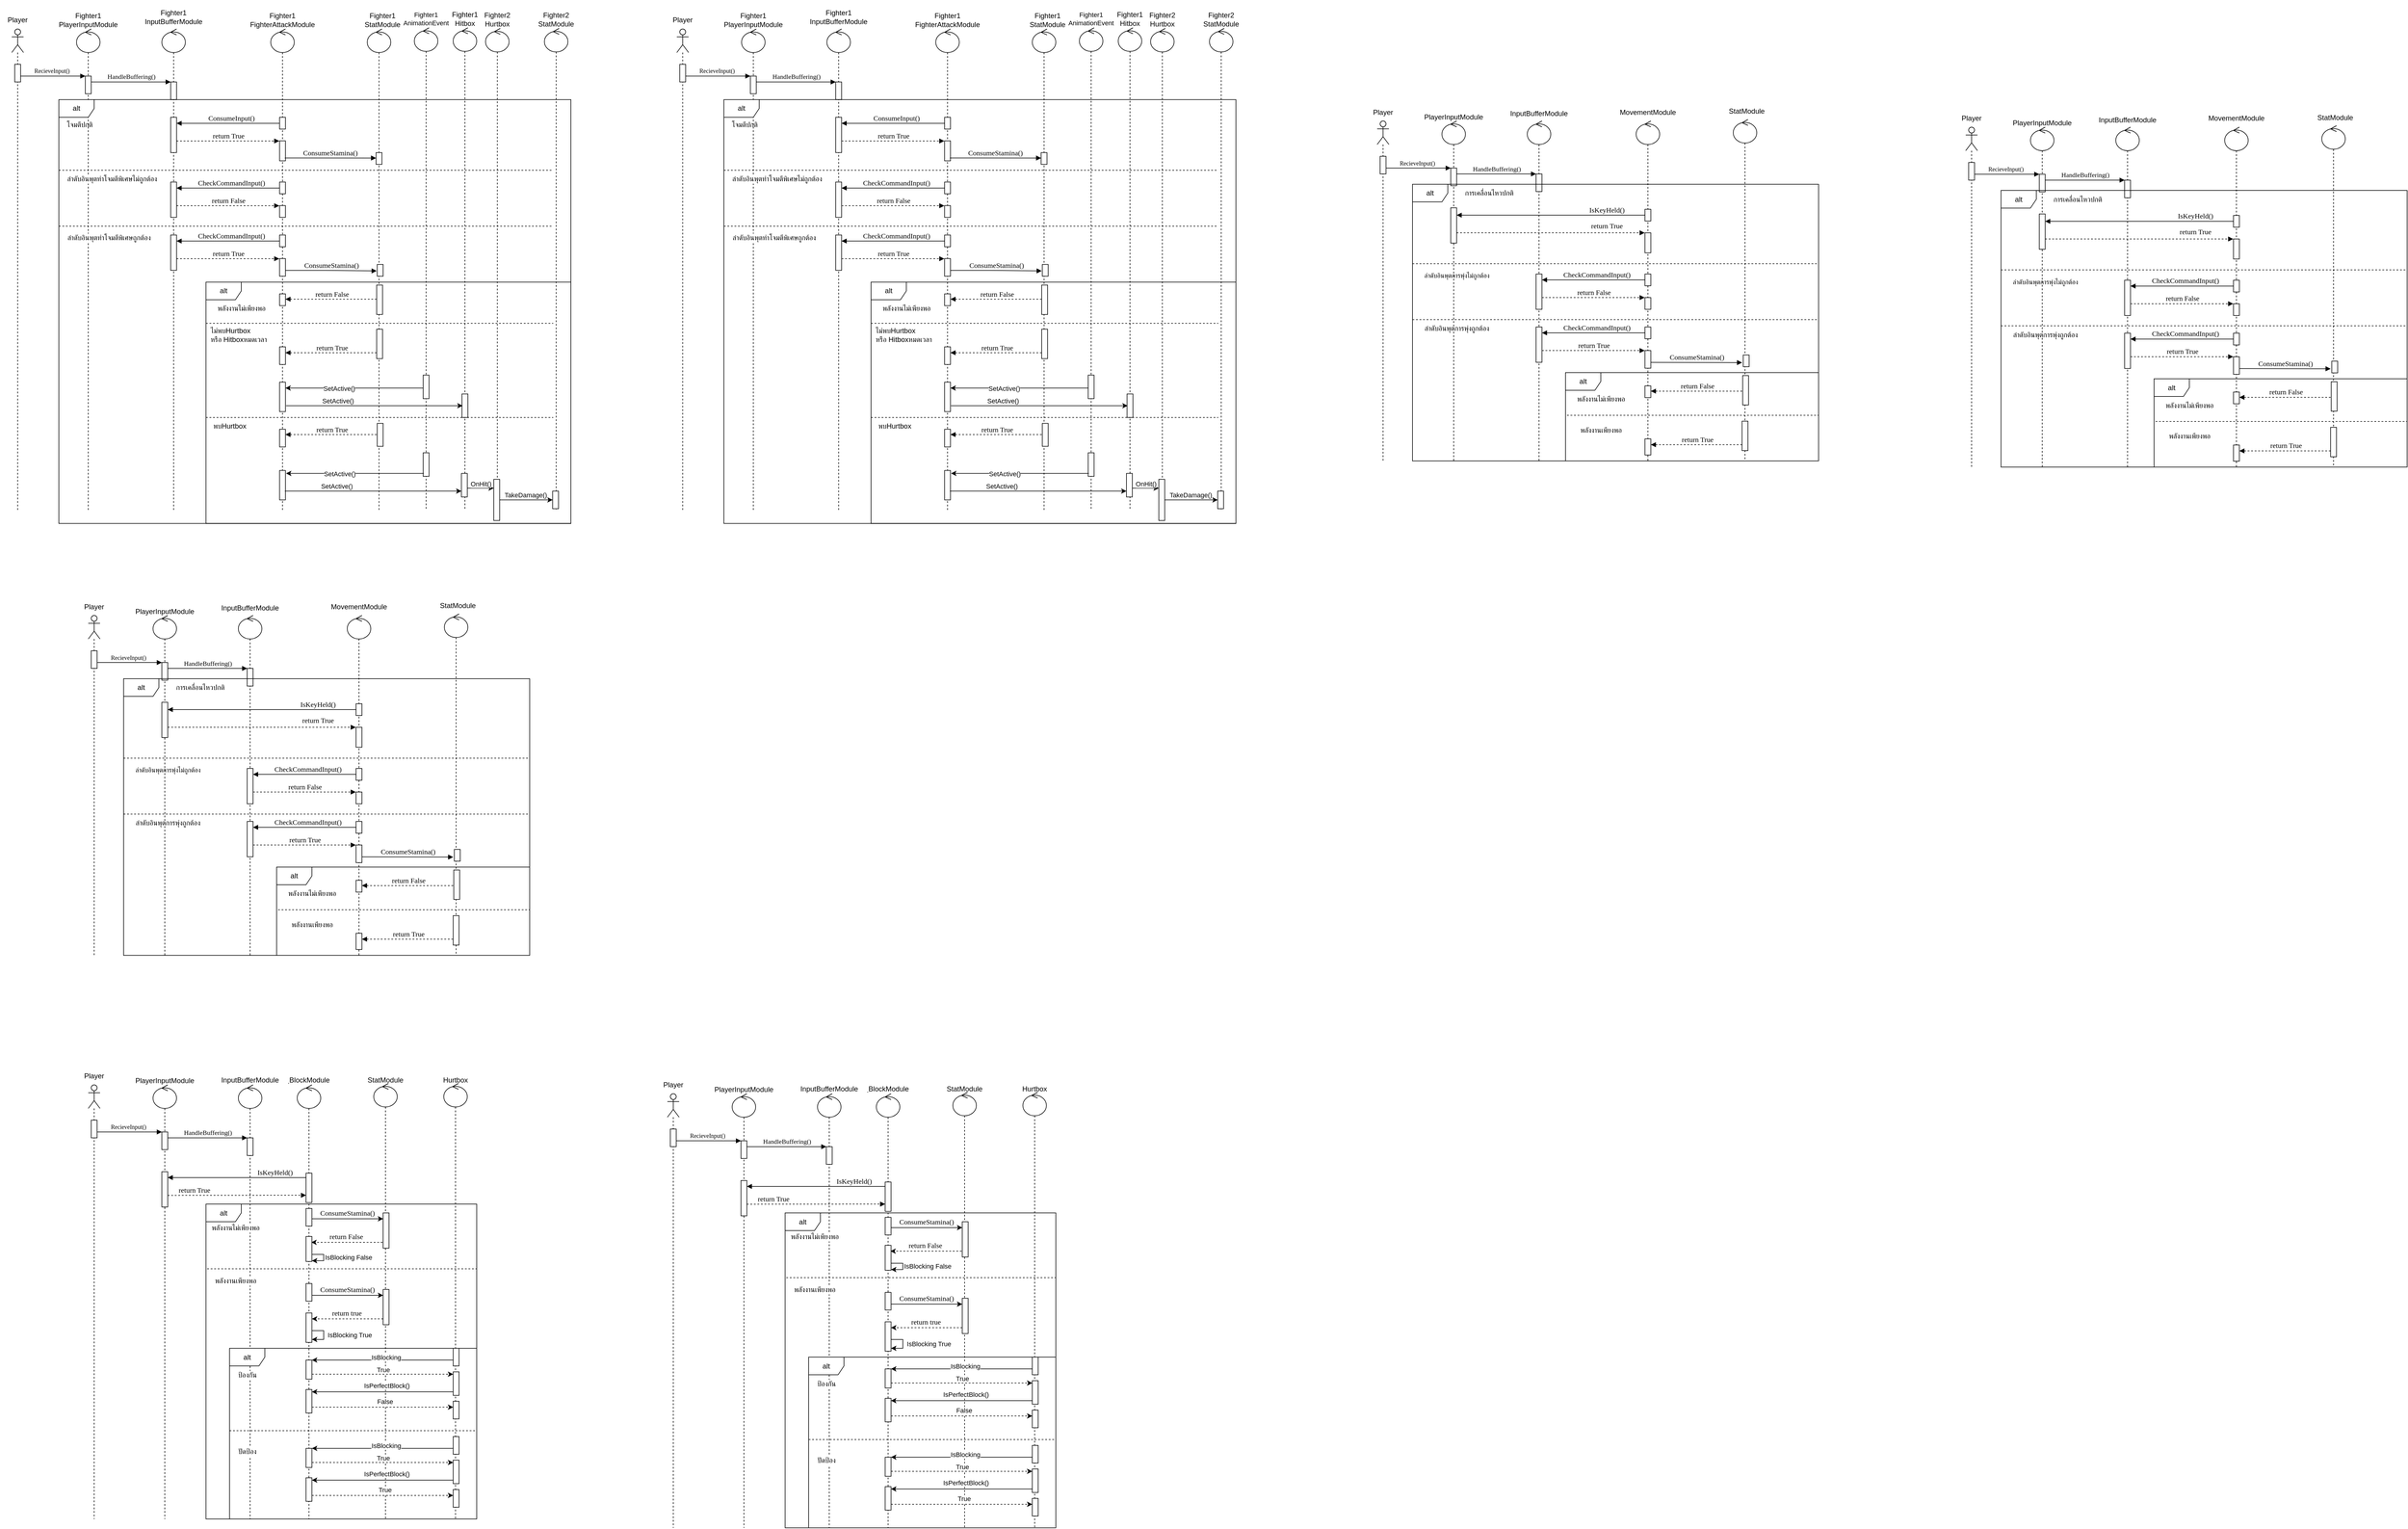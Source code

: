 <mxfile version="28.1.0">
  <diagram name="Page-1" id="13e1069c-82ec-6db2-03f1-153e76fe0fe0">
    <mxGraphModel dx="2450" dy="1642" grid="1" gridSize="10" guides="1" tooltips="1" connect="1" arrows="1" fold="1" page="1" pageScale="1" pageWidth="1100" pageHeight="850" background="none" math="0" shadow="0">
      <root>
        <mxCell id="0" />
        <mxCell id="1" parent="0" />
        <mxCell id="Hi4JXIE11A1KlNq3GbC6-102" value="CheckCommandInput()" style="html=1;verticalAlign=bottom;endArrow=none;labelBackgroundColor=none;fontFamily=Verdana;fontSize=12;edgeStyle=elbowEdgeStyle;elbow=vertical;startArrow=block;startFill=1;endFill=0;" parent="1" source="Hi4JXIE11A1KlNq3GbC6-103" edge="1">
          <mxGeometry x="0.006" relative="1" as="geometry">
            <mxPoint x="340" y="346.45" as="sourcePoint" />
            <mxPoint x="564.5" y="346.25" as="targetPoint" />
            <Array as="points" />
            <mxPoint as="offset" />
          </mxGeometry>
        </mxCell>
        <mxCell id="Hi4JXIE11A1KlNq3GbC6-93" value="CheckCommandInput()" style="html=1;verticalAlign=bottom;endArrow=none;labelBackgroundColor=none;fontFamily=Verdana;fontSize=12;edgeStyle=elbowEdgeStyle;elbow=vertical;startArrow=block;startFill=1;endFill=0;" parent="1" source="Hi4JXIE11A1KlNq3GbC6-94" edge="1">
          <mxGeometry x="0.006" relative="1" as="geometry">
            <mxPoint x="340" y="256.45" as="sourcePoint" />
            <mxPoint x="564.5" y="256.25" as="targetPoint" />
            <Array as="points" />
            <mxPoint as="offset" />
          </mxGeometry>
        </mxCell>
        <mxCell id="Hi4JXIE11A1KlNq3GbC6-84" value="" style="shape=umlLifeline;perimeter=lifelinePerimeter;whiteSpace=wrap;html=1;container=1;dropTarget=0;collapsible=0;recursiveResize=0;outlineConnect=0;portConstraint=eastwest;newEdgeStyle={&quot;curved&quot;:0,&quot;rounded&quot;:0};participant=umlControl;" parent="1" vertex="1">
          <mxGeometry x="704" y="-13.75" width="40" height="820" as="geometry" />
        </mxCell>
        <mxCell id="Hi4JXIE11A1KlNq3GbC6-89" value="" style="html=1;points=[[0,0,0,0,5],[0,1,0,0,-5],[1,0,0,0,5],[1,1,0,0,-5]];perimeter=orthogonalPerimeter;outlineConnect=0;targetShapes=umlLifeline;portConstraint=eastwest;newEdgeStyle={&quot;curved&quot;:0,&quot;rounded&quot;:0};" parent="Hi4JXIE11A1KlNq3GbC6-84" vertex="1">
          <mxGeometry x="16" y="435" width="10" height="50" as="geometry" />
        </mxCell>
        <mxCell id="Hi4JXIE11A1KlNq3GbC6-108" value="" style="html=1;points=[[0,0,0,0,5],[0,1,0,0,-5],[1,0,0,0,5],[1,1,0,0,-5]];perimeter=orthogonalPerimeter;outlineConnect=0;targetShapes=umlLifeline;portConstraint=eastwest;newEdgeStyle={&quot;curved&quot;:0,&quot;rounded&quot;:0};" parent="Hi4JXIE11A1KlNq3GbC6-84" vertex="1">
          <mxGeometry x="17" y="400" width="10" height="20" as="geometry" />
        </mxCell>
        <mxCell id="Zz4KqnxTDZ_naCeVEfz7-17" value="" style="html=1;points=[[0,0,0,0,5],[0,1,0,0,-5],[1,0,0,0,5],[1,1,0,0,-5]];perimeter=orthogonalPerimeter;outlineConnect=0;targetShapes=umlLifeline;portConstraint=eastwest;newEdgeStyle={&quot;curved&quot;:0,&quot;rounded&quot;:0};" parent="1" vertex="1">
          <mxGeometry x="719" y="196.25" width="10" height="20" as="geometry" />
        </mxCell>
        <mxCell id="Hi4JXIE11A1KlNq3GbC6-83" value="" style="shape=umlLifeline;perimeter=lifelinePerimeter;whiteSpace=wrap;html=1;container=1;dropTarget=0;collapsible=0;recursiveResize=0;outlineConnect=0;portConstraint=eastwest;newEdgeStyle={&quot;curved&quot;:0,&quot;rounded&quot;:0};participant=umlControl;" parent="1" vertex="1">
          <mxGeometry x="850" y="-15.75" width="40" height="820" as="geometry" />
        </mxCell>
        <mxCell id="Hi4JXIE11A1KlNq3GbC6-75" value="" style="html=1;points=[[0,0,0,0,5],[0,1,0,0,-5],[1,0,0,0,5],[1,1,0,0,-5]];perimeter=orthogonalPerimeter;outlineConnect=0;targetShapes=umlLifeline;portConstraint=eastwest;newEdgeStyle={&quot;curved&quot;:0,&quot;rounded&quot;:0};" parent="Hi4JXIE11A1KlNq3GbC6-83" vertex="1">
          <mxGeometry x="15" y="622" width="10" height="40" as="geometry" />
        </mxCell>
        <mxCell id="Hi4JXIE11A1KlNq3GbC6-78" value="" style="shape=umlLifeline;perimeter=lifelinePerimeter;whiteSpace=wrap;html=1;container=1;dropTarget=0;collapsible=0;recursiveResize=0;outlineConnect=0;portConstraint=eastwest;newEdgeStyle={&quot;curved&quot;:0,&quot;rounded&quot;:0};participant=umlControl;" parent="1" vertex="1">
          <mxGeometry x="1005" y="-14.75" width="40" height="820" as="geometry" />
        </mxCell>
        <mxCell id="Zz4KqnxTDZ_naCeVEfz7-15" value="return True" style="html=1;verticalAlign=bottom;endArrow=block;labelBackgroundColor=none;fontFamily=Verdana;fontSize=12;edgeStyle=elbowEdgeStyle;elbow=vertical;dashed=1;" parent="1" source="Zz4KqnxTDZ_naCeVEfz7-2" edge="1">
          <mxGeometry relative="1" as="geometry">
            <mxPoint x="330" y="176.45" as="sourcePoint" />
            <mxPoint x="554.5" y="176.25" as="targetPoint" />
            <Array as="points" />
          </mxGeometry>
        </mxCell>
        <mxCell id="Zz4KqnxTDZ_naCeVEfz7-14" value="ConsumeInput()" style="html=1;verticalAlign=bottom;endArrow=none;labelBackgroundColor=none;fontFamily=Verdana;fontSize=12;edgeStyle=elbowEdgeStyle;elbow=vertical;startArrow=block;startFill=1;endFill=0;" parent="1" source="Zz4KqnxTDZ_naCeVEfz7-2" edge="1">
          <mxGeometry relative="1" as="geometry">
            <mxPoint x="340" y="146.45" as="sourcePoint" />
            <mxPoint x="564.5" y="146.25" as="targetPoint" />
            <Array as="points" />
          </mxGeometry>
        </mxCell>
        <mxCell id="7baba1c4bc27f4b0-11" value="&lt;font style=&quot;font-size: 10px;&quot;&gt;RecieveInput()&lt;br&gt;&lt;/font&gt;" style="html=1;verticalAlign=bottom;endArrow=block;labelBackgroundColor=none;fontFamily=Verdana;fontSize=12;edgeStyle=elbowEdgeStyle;elbow=vertical;" parent="1" source="bdAAhVcYE1L4UBRm2Plw-7" target="JUn-Dw64Xo3fCcw52iQA-11" edge="1">
          <mxGeometry relative="1" as="geometry">
            <mxPoint x="135" y="66.25" as="sourcePoint" />
            <mxPoint x="220" y="66.25" as="targetPoint" />
            <Array as="points">
              <mxPoint x="220" y="66.25" />
            </Array>
          </mxGeometry>
        </mxCell>
        <mxCell id="bdAAhVcYE1L4UBRm2Plw-7" value="" style="shape=umlLifeline;perimeter=lifelinePerimeter;whiteSpace=wrap;html=1;container=1;dropTarget=0;collapsible=0;recursiveResize=0;outlineConnect=0;portConstraint=eastwest;newEdgeStyle={&quot;curved&quot;:0,&quot;rounded&quot;:0};participant=umlActor;" parent="1" vertex="1">
          <mxGeometry x="100" y="-13.75" width="20" height="820" as="geometry" />
        </mxCell>
        <mxCell id="bdAAhVcYE1L4UBRm2Plw-8" value="" style="html=1;points=[[0,0,0,0,5],[0,1,0,0,-5],[1,0,0,0,5],[1,1,0,0,-5]];perimeter=orthogonalPerimeter;outlineConnect=0;targetShapes=umlLifeline;portConstraint=eastwest;newEdgeStyle={&quot;curved&quot;:0,&quot;rounded&quot;:0};" parent="bdAAhVcYE1L4UBRm2Plw-7" vertex="1">
          <mxGeometry x="5" y="60" width="10" height="30" as="geometry" />
        </mxCell>
        <mxCell id="bdAAhVcYE1L4UBRm2Plw-20" value="Player" style="text;html=1;align=center;verticalAlign=middle;whiteSpace=wrap;rounded=0;" parent="1" vertex="1">
          <mxGeometry x="80" y="-43.75" width="60" height="30" as="geometry" />
        </mxCell>
        <mxCell id="Zz4KqnxTDZ_naCeVEfz7-1" value="" style="shape=umlLifeline;perimeter=lifelinePerimeter;whiteSpace=wrap;html=1;container=1;dropTarget=0;collapsible=0;recursiveResize=0;outlineConnect=0;portConstraint=eastwest;newEdgeStyle={&quot;curved&quot;:0,&quot;rounded&quot;:0};participant=umlControl;" parent="1" vertex="1">
          <mxGeometry x="355" y="-13.75" width="40" height="820" as="geometry" />
        </mxCell>
        <mxCell id="Zz4KqnxTDZ_naCeVEfz7-2" value="" style="html=1;points=[[0,0,0,0,5],[0,1,0,0,-5],[1,0,0,0,5],[1,1,0,0,-5]];perimeter=orthogonalPerimeter;outlineConnect=0;targetShapes=umlLifeline;portConstraint=eastwest;newEdgeStyle={&quot;curved&quot;:0,&quot;rounded&quot;:0};" parent="Zz4KqnxTDZ_naCeVEfz7-1" vertex="1">
          <mxGeometry x="15" y="150" width="10" height="60" as="geometry" />
        </mxCell>
        <mxCell id="Zz4KqnxTDZ_naCeVEfz7-60" value="" style="html=1;points=[[0,0,0,0,5],[0,1,0,0,-5],[1,0,0,0,5],[1,1,0,0,-5]];perimeter=orthogonalPerimeter;outlineConnect=0;targetShapes=umlLifeline;portConstraint=eastwest;newEdgeStyle={&quot;curved&quot;:0,&quot;rounded&quot;:0};" parent="Zz4KqnxTDZ_naCeVEfz7-1" vertex="1">
          <mxGeometry x="15" y="90" width="10" height="30" as="geometry" />
        </mxCell>
        <mxCell id="Hi4JXIE11A1KlNq3GbC6-94" value="" style="html=1;points=[[0,0,0,0,5],[0,1,0,0,-5],[1,0,0,0,5],[1,1,0,0,-5]];perimeter=orthogonalPerimeter;outlineConnect=0;targetShapes=umlLifeline;portConstraint=eastwest;newEdgeStyle={&quot;curved&quot;:0,&quot;rounded&quot;:0};" parent="Zz4KqnxTDZ_naCeVEfz7-1" vertex="1">
          <mxGeometry x="15" y="260" width="10" height="60" as="geometry" />
        </mxCell>
        <mxCell id="Hi4JXIE11A1KlNq3GbC6-103" value="" style="html=1;points=[[0,0,0,0,5],[0,1,0,0,-5],[1,0,0,0,5],[1,1,0,0,-5]];perimeter=orthogonalPerimeter;outlineConnect=0;targetShapes=umlLifeline;portConstraint=eastwest;newEdgeStyle={&quot;curved&quot;:0,&quot;rounded&quot;:0};" parent="Zz4KqnxTDZ_naCeVEfz7-1" vertex="1">
          <mxGeometry x="15" y="350" width="10" height="60" as="geometry" />
        </mxCell>
        <mxCell id="Zz4KqnxTDZ_naCeVEfz7-3" value="&lt;br&gt;Fighter1&lt;br&gt;InputBufferModule" style="text;html=1;align=center;verticalAlign=middle;whiteSpace=wrap;rounded=0;" parent="1" vertex="1">
          <mxGeometry x="345" y="-56.25" width="60" height="30" as="geometry" />
        </mxCell>
        <mxCell id="Zz4KqnxTDZ_naCeVEfz7-6" value="" style="shape=umlLifeline;perimeter=lifelinePerimeter;whiteSpace=wrap;html=1;container=1;dropTarget=0;collapsible=0;recursiveResize=0;outlineConnect=0;portConstraint=eastwest;newEdgeStyle={&quot;curved&quot;:0,&quot;rounded&quot;:0};participant=umlControl;" parent="1" vertex="1">
          <mxGeometry x="540" y="-13.75" width="40" height="820" as="geometry" />
        </mxCell>
        <mxCell id="Zz4KqnxTDZ_naCeVEfz7-7" value="" style="html=1;points=[[0,0,0,0,5],[0,1,0,0,-5],[1,0,0,0,5],[1,1,0,0,-5]];perimeter=orthogonalPerimeter;outlineConnect=0;targetShapes=umlLifeline;portConstraint=eastwest;newEdgeStyle={&quot;curved&quot;:0,&quot;rounded&quot;:0};" parent="Zz4KqnxTDZ_naCeVEfz7-6" vertex="1">
          <mxGeometry x="15" y="150" width="10" height="20" as="geometry" />
        </mxCell>
        <mxCell id="Zz4KqnxTDZ_naCeVEfz7-61" value="" style="html=1;points=[[0,0,0,0,5],[0,1,0,0,-5],[1,0,0,0,5],[1,1,0,0,-5]];perimeter=orthogonalPerimeter;outlineConnect=0;targetShapes=umlLifeline;portConstraint=eastwest;newEdgeStyle={&quot;curved&quot;:0,&quot;rounded&quot;:0};" parent="Zz4KqnxTDZ_naCeVEfz7-6" vertex="1">
          <mxGeometry x="15" y="190" width="10" height="34" as="geometry" />
        </mxCell>
        <mxCell id="Hi4JXIE11A1KlNq3GbC6-96" value="" style="html=1;points=[[0,0,0,0,5],[0,1,0,0,-5],[1,0,0,0,5],[1,1,0,0,-5]];perimeter=orthogonalPerimeter;outlineConnect=0;targetShapes=umlLifeline;portConstraint=eastwest;newEdgeStyle={&quot;curved&quot;:0,&quot;rounded&quot;:0};" parent="Zz4KqnxTDZ_naCeVEfz7-6" vertex="1">
          <mxGeometry x="15" y="300" width="10" height="20" as="geometry" />
        </mxCell>
        <mxCell id="Hi4JXIE11A1KlNq3GbC6-95" value="" style="html=1;points=[[0,0,0,0,5],[0,1,0,0,-5],[1,0,0,0,5],[1,1,0,0,-5]];perimeter=orthogonalPerimeter;outlineConnect=0;targetShapes=umlLifeline;portConstraint=eastwest;newEdgeStyle={&quot;curved&quot;:0,&quot;rounded&quot;:0};" parent="Zz4KqnxTDZ_naCeVEfz7-6" vertex="1">
          <mxGeometry x="15" y="260" width="10" height="20" as="geometry" />
        </mxCell>
        <mxCell id="Hi4JXIE11A1KlNq3GbC6-104" value="" style="html=1;points=[[0,0,0,0,5],[0,1,0,0,-5],[1,0,0,0,5],[1,1,0,0,-5]];perimeter=orthogonalPerimeter;outlineConnect=0;targetShapes=umlLifeline;portConstraint=eastwest;newEdgeStyle={&quot;curved&quot;:0,&quot;rounded&quot;:0};" parent="Zz4KqnxTDZ_naCeVEfz7-6" vertex="1">
          <mxGeometry x="15" y="390" width="10" height="30" as="geometry" />
        </mxCell>
        <mxCell id="Hi4JXIE11A1KlNq3GbC6-105" value="" style="html=1;points=[[0,0,0,0,5],[0,1,0,0,-5],[1,0,0,0,5],[1,1,0,0,-5]];perimeter=orthogonalPerimeter;outlineConnect=0;targetShapes=umlLifeline;portConstraint=eastwest;newEdgeStyle={&quot;curved&quot;:0,&quot;rounded&quot;:0};" parent="Zz4KqnxTDZ_naCeVEfz7-6" vertex="1">
          <mxGeometry x="15" y="350" width="10" height="20" as="geometry" />
        </mxCell>
        <mxCell id="aaLv28ytoih7o6T027u6-8" value="" style="html=1;points=[[0,0,0,0,5],[0,1,0,0,-5],[1,0,0,0,5],[1,1,0,0,-5]];perimeter=orthogonalPerimeter;outlineConnect=0;targetShapes=umlLifeline;portConstraint=eastwest;newEdgeStyle={&quot;curved&quot;:0,&quot;rounded&quot;:0};" parent="Zz4KqnxTDZ_naCeVEfz7-6" vertex="1">
          <mxGeometry x="15" y="600" width="10" height="50" as="geometry" />
        </mxCell>
        <mxCell id="aaLv28ytoih7o6T027u6-13" value="" style="html=1;points=[[0,0,0,0,5],[0,1,0,0,-5],[1,0,0,0,5],[1,1,0,0,-5]];perimeter=orthogonalPerimeter;outlineConnect=0;targetShapes=umlLifeline;portConstraint=eastwest;newEdgeStyle={&quot;curved&quot;:0,&quot;rounded&quot;:0};" parent="Zz4KqnxTDZ_naCeVEfz7-6" vertex="1">
          <mxGeometry x="15" y="750" width="10" height="50" as="geometry" />
        </mxCell>
        <mxCell id="Zz4KqnxTDZ_naCeVEfz7-8" value="Fighter1&lt;div&gt;FighterAttackModule&lt;/div&gt;" style="text;html=1;align=center;verticalAlign=middle;whiteSpace=wrap;rounded=0;" parent="1" vertex="1">
          <mxGeometry x="530" y="-43.75" width="60" height="30" as="geometry" />
        </mxCell>
        <mxCell id="Zz4KqnxTDZ_naCeVEfz7-10" value="Fighter1&lt;br&gt;StatModule" style="text;html=1;align=center;verticalAlign=middle;whiteSpace=wrap;rounded=0;" parent="1" vertex="1">
          <mxGeometry x="700" y="-43.75" width="60" height="30" as="geometry" />
        </mxCell>
        <mxCell id="JUn-Dw64Xo3fCcw52iQA-8" value="" style="shape=umlLifeline;perimeter=lifelinePerimeter;whiteSpace=wrap;html=1;container=1;dropTarget=0;collapsible=0;recursiveResize=0;outlineConnect=0;portConstraint=eastwest;newEdgeStyle={&quot;curved&quot;:0,&quot;rounded&quot;:0};participant=umlControl;" parent="1" vertex="1">
          <mxGeometry x="210" y="-13.75" width="40" height="820" as="geometry" />
        </mxCell>
        <mxCell id="JUn-Dw64Xo3fCcw52iQA-11" value="" style="html=1;points=[[0,0,0,0,5],[0,1,0,0,-5],[1,0,0,0,5],[1,1,0,0,-5]];perimeter=orthogonalPerimeter;outlineConnect=0;targetShapes=umlLifeline;portConstraint=eastwest;newEdgeStyle={&quot;curved&quot;:0,&quot;rounded&quot;:0};" parent="JUn-Dw64Xo3fCcw52iQA-8" vertex="1">
          <mxGeometry x="15" y="80" width="10" height="30" as="geometry" />
        </mxCell>
        <mxCell id="JUn-Dw64Xo3fCcw52iQA-12" value="&lt;font style=&quot;font-size: 11px;&quot;&gt;HandleBuffering()&lt;/font&gt;" style="html=1;verticalAlign=bottom;endArrow=block;labelBackgroundColor=none;fontFamily=Verdana;fontSize=12;edgeStyle=elbowEdgeStyle;elbow=vertical;" parent="1" source="JUn-Dw64Xo3fCcw52iQA-11" edge="1">
          <mxGeometry relative="1" as="geometry">
            <mxPoint x="255" y="76.25" as="sourcePoint" />
            <mxPoint x="370" y="76.25" as="targetPoint" />
            <Array as="points">
              <mxPoint x="365" y="76.25" />
            </Array>
          </mxGeometry>
        </mxCell>
        <mxCell id="JUn-Dw64Xo3fCcw52iQA-13" value="Fighter1&lt;br&gt;PlayerInputModule" style="text;html=1;align=center;verticalAlign=middle;whiteSpace=wrap;rounded=0;" parent="1" vertex="1">
          <mxGeometry x="200" y="-43.75" width="60" height="30" as="geometry" />
        </mxCell>
        <mxCell id="Hi4JXIE11A1KlNq3GbC6-37" value="Fighter1&lt;br&gt;Hitbox" style="text;html=1;align=center;verticalAlign=middle;whiteSpace=wrap;rounded=0;" parent="1" vertex="1">
          <mxGeometry x="840" y="-45.75" width="60" height="30" as="geometry" />
        </mxCell>
        <mxCell id="Hi4JXIE11A1KlNq3GbC6-43" value="" style="shape=umlLifeline;perimeter=lifelinePerimeter;whiteSpace=wrap;html=1;container=1;dropTarget=0;collapsible=0;recursiveResize=0;outlineConnect=0;portConstraint=eastwest;newEdgeStyle={&quot;curved&quot;:0,&quot;rounded&quot;:0};participant=umlControl;" parent="1" vertex="1">
          <mxGeometry x="905" y="-14.75" width="40" height="820" as="geometry" />
        </mxCell>
        <mxCell id="Hi4JXIE11A1KlNq3GbC6-45" value="Fighter2&lt;br&gt;Hurtbox" style="text;html=1;align=center;verticalAlign=middle;whiteSpace=wrap;rounded=0;" parent="1" vertex="1">
          <mxGeometry x="895" y="-44.75" width="60" height="30" as="geometry" />
        </mxCell>
        <mxCell id="Hi4JXIE11A1KlNq3GbC6-79" value="Fighter2&lt;br&gt;StatModule" style="text;html=1;align=center;verticalAlign=middle;whiteSpace=wrap;rounded=0;" parent="1" vertex="1">
          <mxGeometry x="995" y="-44.75" width="60" height="30" as="geometry" />
        </mxCell>
        <mxCell id="Hi4JXIE11A1KlNq3GbC6-82" value="alt" style="shape=umlFrame;whiteSpace=wrap;html=1;pointerEvents=0;" parent="1" vertex="1">
          <mxGeometry x="180" y="106.25" width="870" height="720" as="geometry" />
        </mxCell>
        <mxCell id="Zz4KqnxTDZ_naCeVEfz7-16" value="ConsumeStamina()" style="html=1;verticalAlign=bottom;endArrow=block;labelBackgroundColor=none;fontFamily=Verdana;fontSize=12;edgeStyle=elbowEdgeStyle;elbow=vertical;" parent="1" target="Zz4KqnxTDZ_naCeVEfz7-17" edge="1">
          <mxGeometry x="0.001" relative="1" as="geometry">
            <mxPoint x="564" y="205.33" as="sourcePoint" />
            <mxPoint x="723.5" y="205.13" as="targetPoint" />
            <mxPoint as="offset" />
          </mxGeometry>
        </mxCell>
        <mxCell id="Hi4JXIE11A1KlNq3GbC6-35" value="" style="html=1;points=[[0,0,0,0,5],[0,1,0,0,-5],[1,0,0,0,5],[1,1,0,0,-5]];perimeter=orthogonalPerimeter;outlineConnect=0;targetShapes=umlLifeline;portConstraint=eastwest;newEdgeStyle={&quot;curved&quot;:0,&quot;rounded&quot;:0};" parent="1" vertex="1">
          <mxGeometry x="555" y="436.25" width="10" height="20" as="geometry" />
        </mxCell>
        <mxCell id="Hi4JXIE11A1KlNq3GbC6-69" value="" style="html=1;points=[[0,0,0,0,5],[0,1,0,0,-5],[1,0,0,0,5],[1,1,0,0,-5]];perimeter=orthogonalPerimeter;outlineConnect=0;targetShapes=umlLifeline;portConstraint=eastwest;newEdgeStyle={&quot;curved&quot;:0,&quot;rounded&quot;:0};" parent="1" vertex="1">
          <mxGeometry x="555" y="526.25" width="10" height="30" as="geometry" />
        </mxCell>
        <mxCell id="Zz4KqnxTDZ_naCeVEfz7-12" value="alt" style="shape=umlFrame;whiteSpace=wrap;html=1;pointerEvents=0;" parent="1" vertex="1">
          <mxGeometry x="430" y="416.25" width="620" height="410" as="geometry" />
        </mxCell>
        <mxCell id="Hi4JXIE11A1KlNq3GbC6-32" style="edgeStyle=orthogonalEdgeStyle;rounded=0;orthogonalLoop=1;jettySize=auto;html=1;curved=0;dashed=1;endArrow=block;endFill=1;" parent="1" edge="1">
          <mxGeometry relative="1" as="geometry">
            <mxPoint x="720" y="445.25" as="sourcePoint" />
            <mxPoint x="565" y="445.25" as="targetPoint" />
          </mxGeometry>
        </mxCell>
        <mxCell id="Hi4JXIE11A1KlNq3GbC6-33" value="&lt;span style=&quot;font-family: Verdana; font-size: 12px;&quot;&gt;return False&lt;/span&gt;" style="edgeLabel;html=1;align=center;verticalAlign=middle;resizable=0;points=[];labelBackgroundColor=none;" parent="Hi4JXIE11A1KlNq3GbC6-32" vertex="1" connectable="0">
          <mxGeometry x="0.239" y="-3" relative="1" as="geometry">
            <mxPoint x="20" y="-6" as="offset" />
          </mxGeometry>
        </mxCell>
        <mxCell id="Hi4JXIE11A1KlNq3GbC6-54" value="" style="html=1;points=[[0,0,0,0,5],[0,1,0,0,-5],[1,0,0,0,5],[1,1,0,0,-5]];perimeter=orthogonalPerimeter;outlineConnect=0;targetShapes=umlLifeline;portConstraint=eastwest;newEdgeStyle={&quot;curved&quot;:0,&quot;rounded&quot;:0};" parent="1" vertex="1">
          <mxGeometry x="555" y="666.25" width="10" height="30" as="geometry" />
        </mxCell>
        <mxCell id="Hi4JXIE11A1KlNq3GbC6-55" style="edgeStyle=orthogonalEdgeStyle;rounded=0;orthogonalLoop=1;jettySize=auto;html=1;curved=0;dashed=1;endArrow=block;endFill=1;" parent="1" edge="1">
          <mxGeometry relative="1" as="geometry">
            <mxPoint x="720" y="675.25" as="sourcePoint" />
            <mxPoint x="565" y="675.25" as="targetPoint" />
          </mxGeometry>
        </mxCell>
        <mxCell id="Hi4JXIE11A1KlNq3GbC6-56" value="&lt;span style=&quot;font-family: Verdana; font-size: 12px;&quot;&gt;return True&lt;/span&gt;" style="edgeLabel;html=1;align=center;verticalAlign=middle;resizable=0;points=[];labelBackgroundColor=none;" parent="Hi4JXIE11A1KlNq3GbC6-55" vertex="1" connectable="0">
          <mxGeometry x="0.239" y="-3" relative="1" as="geometry">
            <mxPoint x="20" y="-6" as="offset" />
          </mxGeometry>
        </mxCell>
        <mxCell id="Hi4JXIE11A1KlNq3GbC6-57" value="" style="html=1;points=[[0,0,0,0,5],[0,1,0,0,-5],[1,0,0,0,5],[1,1,0,0,-5]];perimeter=orthogonalPerimeter;outlineConnect=0;targetShapes=umlLifeline;portConstraint=eastwest;newEdgeStyle={&quot;curved&quot;:0,&quot;rounded&quot;:0};" parent="1" vertex="1">
          <mxGeometry x="864" y="741.25" width="10" height="40" as="geometry" />
        </mxCell>
        <mxCell id="Hi4JXIE11A1KlNq3GbC6-60" value="" style="html=1;points=[[0,0,0,0,5],[0,1,0,0,-5],[1,0,0,0,5],[1,1,0,0,-5]];perimeter=orthogonalPerimeter;outlineConnect=0;targetShapes=umlLifeline;portConstraint=eastwest;newEdgeStyle={&quot;curved&quot;:0,&quot;rounded&quot;:0};" parent="1" vertex="1">
          <mxGeometry x="919" y="751.25" width="10" height="70" as="geometry" />
        </mxCell>
        <mxCell id="Hi4JXIE11A1KlNq3GbC6-61" style="edgeStyle=orthogonalEdgeStyle;rounded=0;orthogonalLoop=1;jettySize=auto;html=1;curved=0;" parent="1" source="Hi4JXIE11A1KlNq3GbC6-57" target="Hi4JXIE11A1KlNq3GbC6-60" edge="1">
          <mxGeometry relative="1" as="geometry">
            <Array as="points">
              <mxPoint x="889" y="766.25" />
              <mxPoint x="889" y="766.25" />
            </Array>
          </mxGeometry>
        </mxCell>
        <mxCell id="Hi4JXIE11A1KlNq3GbC6-62" value="OnHit()" style="edgeLabel;html=1;align=center;verticalAlign=middle;resizable=0;points=[];" parent="Hi4JXIE11A1KlNq3GbC6-61" vertex="1" connectable="0">
          <mxGeometry x="-0.14" relative="1" as="geometry">
            <mxPoint x="3" y="-8" as="offset" />
          </mxGeometry>
        </mxCell>
        <mxCell id="Hi4JXIE11A1KlNq3GbC6-52" value="" style="line;strokeWidth=1;fillColor=none;align=left;verticalAlign=middle;spacingTop=-1;spacingLeft=3;spacingRight=3;rotatable=0;labelPosition=right;points=[];portConstraint=eastwest;strokeColor=inherit;dashed=1;" parent="1" vertex="1">
          <mxGeometry x="430" y="476.25" width="590" height="20" as="geometry" />
        </mxCell>
        <mxCell id="Hi4JXIE11A1KlNq3GbC6-53" value="" style="html=1;points=[[0,0,0,0,5],[0,1,0,0,-5],[1,0,0,0,5],[1,1,0,0,-5]];perimeter=orthogonalPerimeter;outlineConnect=0;targetShapes=umlLifeline;portConstraint=eastwest;newEdgeStyle={&quot;curved&quot;:0,&quot;rounded&quot;:0};" parent="1" vertex="1">
          <mxGeometry x="1019" y="771.25" width="10" height="30" as="geometry" />
        </mxCell>
        <mxCell id="Hi4JXIE11A1KlNq3GbC6-66" value="พลังงานไม่เพียงพอ" style="text;html=1;align=center;verticalAlign=middle;resizable=0;points=[];autosize=1;strokeColor=none;fillColor=none;" parent="1" vertex="1">
          <mxGeometry x="430" y="446.25" width="120" height="30" as="geometry" />
        </mxCell>
        <mxCell id="Hi4JXIE11A1KlNq3GbC6-67" value="" style="line;strokeWidth=1;fillColor=none;align=left;verticalAlign=middle;spacingTop=-1;spacingLeft=3;spacingRight=3;rotatable=0;labelPosition=right;points=[];portConstraint=eastwest;strokeColor=inherit;dashed=1;" parent="1" vertex="1">
          <mxGeometry x="430" y="636.25" width="590" height="20" as="geometry" />
        </mxCell>
        <mxCell id="Hi4JXIE11A1KlNq3GbC6-68" value="" style="html=1;points=[[0,0,0,0,5],[0,1,0,0,-5],[1,0,0,0,5],[1,1,0,0,-5]];perimeter=orthogonalPerimeter;outlineConnect=0;targetShapes=umlLifeline;portConstraint=eastwest;newEdgeStyle={&quot;curved&quot;:0,&quot;rounded&quot;:0};" parent="1" vertex="1">
          <mxGeometry x="720" y="496.25" width="10" height="50" as="geometry" />
        </mxCell>
        <mxCell id="Hi4JXIE11A1KlNq3GbC6-70" value="ไม่พบHurtbox &lt;br&gt;หรือ Hitboxหมดเวลา" style="text;html=1;align=left;verticalAlign=middle;resizable=0;points=[];autosize=1;strokeColor=none;fillColor=none;" parent="1" vertex="1">
          <mxGeometry x="436" y="486.25" width="130" height="40" as="geometry" />
        </mxCell>
        <mxCell id="Hi4JXIE11A1KlNq3GbC6-71" style="edgeStyle=orthogonalEdgeStyle;rounded=0;orthogonalLoop=1;jettySize=auto;html=1;curved=0;dashed=1;endArrow=block;endFill=1;" parent="1" edge="1">
          <mxGeometry relative="1" as="geometry">
            <mxPoint x="720" y="536.25" as="sourcePoint" />
            <mxPoint x="565" y="536.25" as="targetPoint" />
          </mxGeometry>
        </mxCell>
        <mxCell id="Hi4JXIE11A1KlNq3GbC6-72" value="&lt;span style=&quot;font-family: Verdana; font-size: 12px;&quot;&gt;return True&lt;/span&gt;" style="edgeLabel;html=1;align=center;verticalAlign=middle;resizable=0;points=[];labelBackgroundColor=none;" parent="Hi4JXIE11A1KlNq3GbC6-71" vertex="1" connectable="0">
          <mxGeometry x="0.239" y="-3" relative="1" as="geometry">
            <mxPoint x="20" y="-6" as="offset" />
          </mxGeometry>
        </mxCell>
        <mxCell id="Hi4JXIE11A1KlNq3GbC6-63" style="edgeStyle=orthogonalEdgeStyle;rounded=0;orthogonalLoop=1;jettySize=auto;html=1;curved=0;" parent="1" source="Hi4JXIE11A1KlNq3GbC6-60" target="Hi4JXIE11A1KlNq3GbC6-53" edge="1">
          <mxGeometry relative="1" as="geometry">
            <mxPoint x="759" y="811.25" as="targetPoint" />
            <Array as="points" />
          </mxGeometry>
        </mxCell>
        <mxCell id="Hi4JXIE11A1KlNq3GbC6-64" value="TakeDamage()" style="edgeLabel;html=1;align=center;verticalAlign=middle;resizable=0;points=[];" parent="Hi4JXIE11A1KlNq3GbC6-63" vertex="1" connectable="0">
          <mxGeometry x="-0.119" y="2" relative="1" as="geometry">
            <mxPoint x="4" y="-7" as="offset" />
          </mxGeometry>
        </mxCell>
        <mxCell id="Hi4JXIE11A1KlNq3GbC6-80" value="&lt;div&gt;&lt;span style=&quot;background-color: transparent; color: light-dark(rgb(0, 0, 0), rgb(255, 255, 255));&quot;&gt;พบHurtbox&lt;/span&gt;&lt;/div&gt;" style="text;html=1;align=center;verticalAlign=middle;resizable=0;points=[];autosize=1;strokeColor=none;fillColor=none;" parent="1" vertex="1">
          <mxGeometry x="430" y="646.25" width="80" height="30" as="geometry" />
        </mxCell>
        <mxCell id="Hi4JXIE11A1KlNq3GbC6-85" value="" style="line;strokeWidth=1;fillColor=none;align=left;verticalAlign=middle;spacingTop=-1;spacingLeft=3;spacingRight=3;rotatable=0;labelPosition=right;points=[];portConstraint=eastwest;strokeColor=inherit;dashed=1;" parent="1" vertex="1">
          <mxGeometry x="180" y="216.25" width="839" height="20" as="geometry" />
        </mxCell>
        <mxCell id="Hi4JXIE11A1KlNq3GbC6-86" value="โจมตีปกติ" style="text;html=1;align=center;verticalAlign=middle;resizable=0;points=[];autosize=1;strokeColor=none;fillColor=none;" parent="1" vertex="1">
          <mxGeometry x="180" y="133.75" width="70" height="30" as="geometry" />
        </mxCell>
        <mxCell id="Hi4JXIE11A1KlNq3GbC6-87" value="ลำดับอินพุตท่าโจมตีพิเศษไม่ถูกต้อง" style="text;html=1;align=center;verticalAlign=middle;resizable=0;points=[];autosize=1;strokeColor=none;fillColor=none;labelBackgroundColor=default;" parent="1" vertex="1">
          <mxGeometry x="170" y="226.25" width="200" height="30" as="geometry" />
        </mxCell>
        <mxCell id="Hi4JXIE11A1KlNq3GbC6-88" value="" style="html=1;points=[[0,0,0,0,5],[0,1,0,0,-5],[1,0,0,0,5],[1,1,0,0,-5]];perimeter=orthogonalPerimeter;outlineConnect=0;targetShapes=umlLifeline;portConstraint=eastwest;newEdgeStyle={&quot;curved&quot;:0,&quot;rounded&quot;:0};" parent="1" vertex="1">
          <mxGeometry x="721" y="656.25" width="10" height="39" as="geometry" />
        </mxCell>
        <mxCell id="Hi4JXIE11A1KlNq3GbC6-92" value="return False" style="html=1;verticalAlign=bottom;endArrow=block;labelBackgroundColor=none;fontFamily=Verdana;fontSize=12;edgeStyle=elbowEdgeStyle;elbow=vertical;dashed=1;" parent="1" source="Hi4JXIE11A1KlNq3GbC6-94" edge="1">
          <mxGeometry relative="1" as="geometry">
            <mxPoint x="330" y="286.45" as="sourcePoint" />
            <mxPoint x="554.5" y="286.25" as="targetPoint" />
            <Array as="points" />
          </mxGeometry>
        </mxCell>
        <mxCell id="Hi4JXIE11A1KlNq3GbC6-98" value="" style="line;strokeWidth=1;fillColor=none;align=left;verticalAlign=middle;spacingTop=-1;spacingLeft=3;spacingRight=3;rotatable=0;labelPosition=right;points=[];portConstraint=eastwest;strokeColor=inherit;dashed=1;" parent="1" vertex="1">
          <mxGeometry x="180" y="311.25" width="839" height="20" as="geometry" />
        </mxCell>
        <mxCell id="Hi4JXIE11A1KlNq3GbC6-101" value="&lt;span style=&quot;color: rgba(0, 0, 0, 0); font-family: monospace; font-size: 0px; text-wrap-mode: nowrap;&quot;&gt;%3CmxGraphModel%3E%3Croot%3E%3CmxCell%20id%3D%220%22%2F%3E%3CmxCell%20id%3D%221%22%20parent%3D%220%22%2F%3E%3CmxCell%20id%3D%222%22%20value%3D%22%E0%B8%AD%E0%B8%B4%E0%B8%99%E0%B8%9E%E0%B8%B8%E0%B8%95%E0%B8%97%E0%B9%88%E0%B8%B2%E0%B9%82%E0%B8%88%E0%B8%A1%E0%B8%95%E0%B8%B5%E0%B8%9E%E0%B8%B4%E0%B9%80%E0%B8%A8%E0%B8%A9%E0%B9%84%E0%B8%A1%E0%B9%88%E0%B8%96%E0%B8%B9%E0%B8%81%E0%B8%95%E0%B9%89%E0%B8%AD%E0%B8%87%22%20style%3D%22text%3Bhtml%3D1%3Balign%3Dcenter%3BverticalAlign%3Dmiddle%3Bresizable%3D0%3Bpoints%3D%5B%5D%3Bautosize%3D1%3BstrokeColor%3Dnone%3BfillColor%3Dnone%3BlabelBackgroundColor%3Ddefault%3B%22%20vertex%3D%221%22%20parent%3D%221%22%3E%3CmxGeometry%20x%3D%22200%22%20y%3D%22340%22%20width%3D%22170%22%20height%3D%2230%22%20as%3D%22geometry%22%2F%3E%3C%2FmxCell%3E%3C%2Froot%3E%3C%2FmxGraphModel%3E&lt;/span&gt;" style="text;whiteSpace=wrap;html=1;align=left;" parent="1" vertex="1">
          <mxGeometry x="180" y="326.25" width="105" height="30" as="geometry" />
        </mxCell>
        <mxCell id="Hi4JXIE11A1KlNq3GbC6-106" value="return True" style="html=1;verticalAlign=bottom;endArrow=block;labelBackgroundColor=none;fontFamily=Verdana;fontSize=12;edgeStyle=elbowEdgeStyle;elbow=vertical;dashed=1;" parent="1" source="Hi4JXIE11A1KlNq3GbC6-103" edge="1">
          <mxGeometry relative="1" as="geometry">
            <mxPoint x="330" y="376.45" as="sourcePoint" />
            <mxPoint x="554.5" y="376.25" as="targetPoint" />
            <Array as="points" />
          </mxGeometry>
        </mxCell>
        <mxCell id="Hi4JXIE11A1KlNq3GbC6-107" value="ConsumeStamina()" style="html=1;verticalAlign=bottom;endArrow=block;labelBackgroundColor=none;fontFamily=Verdana;fontSize=12;edgeStyle=elbowEdgeStyle;elbow=horizontal;" parent="1" edge="1">
          <mxGeometry x="0.001" relative="1" as="geometry">
            <mxPoint x="565" y="396.33" as="sourcePoint" />
            <mxPoint x="720" y="397.25" as="targetPoint" />
            <mxPoint as="offset" />
          </mxGeometry>
        </mxCell>
        <mxCell id="Hi4JXIE11A1KlNq3GbC6-187" value="CheckCommandInput()" style="html=1;verticalAlign=bottom;endArrow=none;labelBackgroundColor=none;fontFamily=Verdana;fontSize=12;edgeStyle=elbowEdgeStyle;elbow=vertical;startArrow=block;startFill=1;endFill=0;" parent="1" source="Hi4JXIE11A1KlNq3GbC6-205" edge="1">
          <mxGeometry x="0.006" relative="1" as="geometry">
            <mxPoint x="1530" y="502.7" as="sourcePoint" />
            <mxPoint x="1754.5" y="502.5" as="targetPoint" />
            <Array as="points" />
            <mxPoint as="offset" />
          </mxGeometry>
        </mxCell>
        <mxCell id="Hi4JXIE11A1KlNq3GbC6-188" value="CheckCommandInput()" style="html=1;verticalAlign=bottom;endArrow=none;labelBackgroundColor=none;fontFamily=Verdana;fontSize=12;edgeStyle=elbowEdgeStyle;elbow=vertical;startArrow=block;startFill=1;endFill=0;" parent="1" source="Hi4JXIE11A1KlNq3GbC6-204" edge="1">
          <mxGeometry x="0.006" relative="1" as="geometry">
            <mxPoint x="1530" y="412.7" as="sourcePoint" />
            <mxPoint x="1754.5" y="412.5" as="targetPoint" />
            <Array as="points" />
            <mxPoint as="offset" />
          </mxGeometry>
        </mxCell>
        <mxCell id="Hi4JXIE11A1KlNq3GbC6-195" value="return True" style="html=1;verticalAlign=bottom;endArrow=block;labelBackgroundColor=none;fontFamily=Verdana;fontSize=12;edgeStyle=elbowEdgeStyle;elbow=vertical;dashed=1;" parent="1" source="Hi4JXIE11A1KlNq3GbC6-202" edge="1">
          <mxGeometry x="0.595" y="3" relative="1" as="geometry">
            <mxPoint x="1520" y="332.7" as="sourcePoint" />
            <mxPoint x="1744.5" y="332.5" as="targetPoint" />
            <Array as="points" />
            <mxPoint as="offset" />
          </mxGeometry>
        </mxCell>
        <mxCell id="Hi4JXIE11A1KlNq3GbC6-196" value="IsKeyHeld()" style="html=1;verticalAlign=bottom;endArrow=none;labelBackgroundColor=none;fontFamily=Verdana;fontSize=12;edgeStyle=elbowEdgeStyle;elbow=vertical;startArrow=block;startFill=1;endFill=0;" parent="1" source="Hi4JXIE11A1KlNq3GbC6-202" edge="1">
          <mxGeometry x="0.547" relative="1" as="geometry">
            <mxPoint x="1530" y="302.7" as="sourcePoint" />
            <mxPoint x="1754.5" y="302.5" as="targetPoint" />
            <Array as="points" />
            <mxPoint as="offset" />
          </mxGeometry>
        </mxCell>
        <mxCell id="Hi4JXIE11A1KlNq3GbC6-197" value="&lt;font style=&quot;font-size: 10px;&quot;&gt;RecieveInput()&lt;br&gt;&lt;/font&gt;" style="html=1;verticalAlign=bottom;endArrow=block;labelBackgroundColor=none;fontFamily=Verdana;fontSize=12;edgeStyle=elbowEdgeStyle;elbow=vertical;" parent="1" source="Hi4JXIE11A1KlNq3GbC6-198" target="Hi4JXIE11A1KlNq3GbC6-218" edge="1">
          <mxGeometry relative="1" as="geometry">
            <mxPoint x="1325" y="222.5" as="sourcePoint" />
            <mxPoint x="1410" y="222.5" as="targetPoint" />
            <Array as="points">
              <mxPoint x="1410" y="222.5" />
            </Array>
          </mxGeometry>
        </mxCell>
        <mxCell id="Hi4JXIE11A1KlNq3GbC6-198" value="" style="shape=umlLifeline;perimeter=lifelinePerimeter;whiteSpace=wrap;html=1;container=1;dropTarget=0;collapsible=0;recursiveResize=0;outlineConnect=0;portConstraint=eastwest;newEdgeStyle={&quot;curved&quot;:0,&quot;rounded&quot;:0};participant=umlActor;" parent="1" vertex="1">
          <mxGeometry x="1290" y="142.5" width="20" height="577.5" as="geometry" />
        </mxCell>
        <mxCell id="Hi4JXIE11A1KlNq3GbC6-199" value="" style="html=1;points=[[0,0,0,0,5],[0,1,0,0,-5],[1,0,0,0,5],[1,1,0,0,-5]];perimeter=orthogonalPerimeter;outlineConnect=0;targetShapes=umlLifeline;portConstraint=eastwest;newEdgeStyle={&quot;curved&quot;:0,&quot;rounded&quot;:0};" parent="Hi4JXIE11A1KlNq3GbC6-198" vertex="1">
          <mxGeometry x="5" y="60" width="10" height="30" as="geometry" />
        </mxCell>
        <mxCell id="Hi4JXIE11A1KlNq3GbC6-200" value="Player" style="text;html=1;align=center;verticalAlign=middle;whiteSpace=wrap;rounded=0;" parent="1" vertex="1">
          <mxGeometry x="1270" y="112.5" width="60" height="30" as="geometry" />
        </mxCell>
        <mxCell id="Hi4JXIE11A1KlNq3GbC6-201" value="" style="shape=umlLifeline;perimeter=lifelinePerimeter;whiteSpace=wrap;html=1;container=1;dropTarget=0;collapsible=0;recursiveResize=0;outlineConnect=0;portConstraint=eastwest;newEdgeStyle={&quot;curved&quot;:0,&quot;rounded&quot;:0};participant=umlControl;" parent="1" vertex="1">
          <mxGeometry x="1545" y="142.5" width="40" height="577.5" as="geometry" />
        </mxCell>
        <mxCell id="Hi4JXIE11A1KlNq3GbC6-203" value="" style="html=1;points=[[0,0,0,0,5],[0,1,0,0,-5],[1,0,0,0,5],[1,1,0,0,-5]];perimeter=orthogonalPerimeter;outlineConnect=0;targetShapes=umlLifeline;portConstraint=eastwest;newEdgeStyle={&quot;curved&quot;:0,&quot;rounded&quot;:0};" parent="Hi4JXIE11A1KlNq3GbC6-201" vertex="1">
          <mxGeometry x="15" y="90" width="10" height="30" as="geometry" />
        </mxCell>
        <mxCell id="Hi4JXIE11A1KlNq3GbC6-204" value="" style="html=1;points=[[0,0,0,0,5],[0,1,0,0,-5],[1,0,0,0,5],[1,1,0,0,-5]];perimeter=orthogonalPerimeter;outlineConnect=0;targetShapes=umlLifeline;portConstraint=eastwest;newEdgeStyle={&quot;curved&quot;:0,&quot;rounded&quot;:0};" parent="Hi4JXIE11A1KlNq3GbC6-201" vertex="1">
          <mxGeometry x="15" y="260" width="10" height="60" as="geometry" />
        </mxCell>
        <mxCell id="Hi4JXIE11A1KlNq3GbC6-205" value="" style="html=1;points=[[0,0,0,0,5],[0,1,0,0,-5],[1,0,0,0,5],[1,1,0,0,-5]];perimeter=orthogonalPerimeter;outlineConnect=0;targetShapes=umlLifeline;portConstraint=eastwest;newEdgeStyle={&quot;curved&quot;:0,&quot;rounded&quot;:0};" parent="Hi4JXIE11A1KlNq3GbC6-201" vertex="1">
          <mxGeometry x="15" y="350" width="10" height="60" as="geometry" />
        </mxCell>
        <mxCell id="Hi4JXIE11A1KlNq3GbC6-206" value="&lt;br&gt;&lt;br&gt;InputBufferModule" style="text;html=1;align=center;verticalAlign=middle;whiteSpace=wrap;rounded=0;" parent="1" vertex="1">
          <mxGeometry x="1535" y="100" width="60" height="30" as="geometry" />
        </mxCell>
        <mxCell id="Hi4JXIE11A1KlNq3GbC6-207" value="" style="shape=umlLifeline;perimeter=lifelinePerimeter;whiteSpace=wrap;html=1;container=1;dropTarget=0;collapsible=0;recursiveResize=0;outlineConnect=0;portConstraint=eastwest;newEdgeStyle={&quot;curved&quot;:0,&quot;rounded&quot;:0};participant=umlControl;" parent="1" vertex="1">
          <mxGeometry x="1730" y="142.5" width="40" height="577.5" as="geometry" />
        </mxCell>
        <mxCell id="Hi4JXIE11A1KlNq3GbC6-208" value="" style="html=1;points=[[0,0,0,0,5],[0,1,0,0,-5],[1,0,0,0,5],[1,1,0,0,-5]];perimeter=orthogonalPerimeter;outlineConnect=0;targetShapes=umlLifeline;portConstraint=eastwest;newEdgeStyle={&quot;curved&quot;:0,&quot;rounded&quot;:0};" parent="Hi4JXIE11A1KlNq3GbC6-207" vertex="1">
          <mxGeometry x="15" y="150" width="10" height="20" as="geometry" />
        </mxCell>
        <mxCell id="Hi4JXIE11A1KlNq3GbC6-209" value="" style="html=1;points=[[0,0,0,0,5],[0,1,0,0,-5],[1,0,0,0,5],[1,1,0,0,-5]];perimeter=orthogonalPerimeter;outlineConnect=0;targetShapes=umlLifeline;portConstraint=eastwest;newEdgeStyle={&quot;curved&quot;:0,&quot;rounded&quot;:0};" parent="Hi4JXIE11A1KlNq3GbC6-207" vertex="1">
          <mxGeometry x="15" y="190" width="10" height="34" as="geometry" />
        </mxCell>
        <mxCell id="Hi4JXIE11A1KlNq3GbC6-210" value="" style="html=1;points=[[0,0,0,0,5],[0,1,0,0,-5],[1,0,0,0,5],[1,1,0,0,-5]];perimeter=orthogonalPerimeter;outlineConnect=0;targetShapes=umlLifeline;portConstraint=eastwest;newEdgeStyle={&quot;curved&quot;:0,&quot;rounded&quot;:0};" parent="Hi4JXIE11A1KlNq3GbC6-207" vertex="1">
          <mxGeometry x="15" y="300" width="10" height="20" as="geometry" />
        </mxCell>
        <mxCell id="Hi4JXIE11A1KlNq3GbC6-211" value="" style="html=1;points=[[0,0,0,0,5],[0,1,0,0,-5],[1,0,0,0,5],[1,1,0,0,-5]];perimeter=orthogonalPerimeter;outlineConnect=0;targetShapes=umlLifeline;portConstraint=eastwest;newEdgeStyle={&quot;curved&quot;:0,&quot;rounded&quot;:0};" parent="Hi4JXIE11A1KlNq3GbC6-207" vertex="1">
          <mxGeometry x="15" y="260" width="10" height="20" as="geometry" />
        </mxCell>
        <mxCell id="Hi4JXIE11A1KlNq3GbC6-212" value="" style="html=1;points=[[0,0,0,0,5],[0,1,0,0,-5],[1,0,0,0,5],[1,1,0,0,-5]];perimeter=orthogonalPerimeter;outlineConnect=0;targetShapes=umlLifeline;portConstraint=eastwest;newEdgeStyle={&quot;curved&quot;:0,&quot;rounded&quot;:0};" parent="Hi4JXIE11A1KlNq3GbC6-207" vertex="1">
          <mxGeometry x="15" y="390" width="10" height="30" as="geometry" />
        </mxCell>
        <mxCell id="Hi4JXIE11A1KlNq3GbC6-213" value="" style="html=1;points=[[0,0,0,0,5],[0,1,0,0,-5],[1,0,0,0,5],[1,1,0,0,-5]];perimeter=orthogonalPerimeter;outlineConnect=0;targetShapes=umlLifeline;portConstraint=eastwest;newEdgeStyle={&quot;curved&quot;:0,&quot;rounded&quot;:0};" parent="Hi4JXIE11A1KlNq3GbC6-207" vertex="1">
          <mxGeometry x="15" y="350" width="10" height="20" as="geometry" />
        </mxCell>
        <mxCell id="Hi4JXIE11A1KlNq3GbC6-214" value="MovementModule" style="text;html=1;align=center;verticalAlign=middle;whiteSpace=wrap;rounded=0;" parent="1" vertex="1">
          <mxGeometry x="1720" y="112.5" width="60" height="30" as="geometry" />
        </mxCell>
        <mxCell id="Hi4JXIE11A1KlNq3GbC6-217" value="" style="shape=umlLifeline;perimeter=lifelinePerimeter;whiteSpace=wrap;html=1;container=1;dropTarget=0;collapsible=0;recursiveResize=0;outlineConnect=0;portConstraint=eastwest;newEdgeStyle={&quot;curved&quot;:0,&quot;rounded&quot;:0};participant=umlControl;" parent="1" vertex="1">
          <mxGeometry x="1400" y="142.5" width="40" height="577.5" as="geometry" />
        </mxCell>
        <mxCell id="Hi4JXIE11A1KlNq3GbC6-218" value="" style="html=1;points=[[0,0,0,0,5],[0,1,0,0,-5],[1,0,0,0,5],[1,1,0,0,-5]];perimeter=orthogonalPerimeter;outlineConnect=0;targetShapes=umlLifeline;portConstraint=eastwest;newEdgeStyle={&quot;curved&quot;:0,&quot;rounded&quot;:0};" parent="Hi4JXIE11A1KlNq3GbC6-217" vertex="1">
          <mxGeometry x="15" y="80" width="10" height="30" as="geometry" />
        </mxCell>
        <mxCell id="Hi4JXIE11A1KlNq3GbC6-219" value="&lt;font style=&quot;font-size: 11px;&quot;&gt;HandleBuffering()&lt;/font&gt;" style="html=1;verticalAlign=bottom;endArrow=block;labelBackgroundColor=none;fontFamily=Verdana;fontSize=12;edgeStyle=elbowEdgeStyle;elbow=vertical;" parent="1" source="Hi4JXIE11A1KlNq3GbC6-218" edge="1">
          <mxGeometry relative="1" as="geometry">
            <mxPoint x="1445" y="232.5" as="sourcePoint" />
            <mxPoint x="1560" y="232.5" as="targetPoint" />
            <Array as="points">
              <mxPoint x="1555" y="232.5" />
            </Array>
          </mxGeometry>
        </mxCell>
        <mxCell id="Hi4JXIE11A1KlNq3GbC6-220" value="&lt;br&gt;PlayerInputModule" style="text;html=1;align=center;verticalAlign=middle;whiteSpace=wrap;rounded=0;" parent="1" vertex="1">
          <mxGeometry x="1390" y="112.5" width="60" height="30" as="geometry" />
        </mxCell>
        <mxCell id="Hi4JXIE11A1KlNq3GbC6-225" value="alt" style="shape=umlFrame;whiteSpace=wrap;html=1;pointerEvents=0;" parent="1" vertex="1">
          <mxGeometry x="1350" y="250" width="690" height="470" as="geometry" />
        </mxCell>
        <mxCell id="Hi4JXIE11A1KlNq3GbC6-227" value="" style="html=1;points=[[0,0,0,0,5],[0,1,0,0,-5],[1,0,0,0,5],[1,1,0,0,-5]];perimeter=orthogonalPerimeter;outlineConnect=0;targetShapes=umlLifeline;portConstraint=eastwest;newEdgeStyle={&quot;curved&quot;:0,&quot;rounded&quot;:0};" parent="1" vertex="1">
          <mxGeometry x="1745" y="592.5" width="10" height="20" as="geometry" />
        </mxCell>
        <mxCell id="Hi4JXIE11A1KlNq3GbC6-228" value="" style="html=1;points=[[0,0,0,0,5],[0,1,0,0,-5],[1,0,0,0,5],[1,1,0,0,-5]];perimeter=orthogonalPerimeter;outlineConnect=0;targetShapes=umlLifeline;portConstraint=eastwest;newEdgeStyle={&quot;curved&quot;:0,&quot;rounded&quot;:0};" parent="1" vertex="1">
          <mxGeometry x="1745" y="682.5" width="10" height="27.5" as="geometry" />
        </mxCell>
        <mxCell id="Hi4JXIE11A1KlNq3GbC6-230" style="edgeStyle=orthogonalEdgeStyle;rounded=0;orthogonalLoop=1;jettySize=auto;html=1;curved=0;dashed=1;endArrow=block;endFill=1;" parent="1" edge="1">
          <mxGeometry relative="1" as="geometry">
            <mxPoint x="1910" y="601.5" as="sourcePoint" />
            <mxPoint x="1755" y="601.5" as="targetPoint" />
          </mxGeometry>
        </mxCell>
        <mxCell id="Hi4JXIE11A1KlNq3GbC6-231" value="&lt;span style=&quot;font-family: Verdana; font-size: 12px;&quot;&gt;return False&lt;/span&gt;" style="edgeLabel;html=1;align=center;verticalAlign=middle;resizable=0;points=[];labelBackgroundColor=none;" parent="Hi4JXIE11A1KlNq3GbC6-230" vertex="1" connectable="0">
          <mxGeometry x="0.239" y="-3" relative="1" as="geometry">
            <mxPoint x="20" y="-6" as="offset" />
          </mxGeometry>
        </mxCell>
        <mxCell id="Hi4JXIE11A1KlNq3GbC6-248" style="edgeStyle=orthogonalEdgeStyle;rounded=0;orthogonalLoop=1;jettySize=auto;html=1;curved=0;dashed=1;endArrow=block;endFill=1;" parent="1" edge="1">
          <mxGeometry relative="1" as="geometry">
            <mxPoint x="1910" y="692.5" as="sourcePoint" />
            <mxPoint x="1755" y="692.5" as="targetPoint" />
          </mxGeometry>
        </mxCell>
        <mxCell id="Hi4JXIE11A1KlNq3GbC6-249" value="&lt;span style=&quot;font-family: Verdana; font-size: 12px;&quot;&gt;return True&lt;/span&gt;" style="edgeLabel;html=1;align=center;verticalAlign=middle;resizable=0;points=[];labelBackgroundColor=none;" parent="Hi4JXIE11A1KlNq3GbC6-248" vertex="1" connectable="0">
          <mxGeometry x="0.239" y="-3" relative="1" as="geometry">
            <mxPoint x="20" y="-6" as="offset" />
          </mxGeometry>
        </mxCell>
        <mxCell id="Hi4JXIE11A1KlNq3GbC6-255" value="" style="line;strokeWidth=1;fillColor=none;align=left;verticalAlign=middle;spacingTop=-1;spacingLeft=3;spacingRight=3;rotatable=0;labelPosition=right;points=[];portConstraint=eastwest;strokeColor=inherit;dashed=1;" parent="1" vertex="1">
          <mxGeometry x="1350" y="470" width="689" height="20" as="geometry" />
        </mxCell>
        <mxCell id="Hi4JXIE11A1KlNq3GbC6-259" value="return False" style="html=1;verticalAlign=bottom;endArrow=block;labelBackgroundColor=none;fontFamily=Verdana;fontSize=12;edgeStyle=elbowEdgeStyle;elbow=vertical;dashed=1;" parent="1" source="Hi4JXIE11A1KlNq3GbC6-204" edge="1">
          <mxGeometry relative="1" as="geometry">
            <mxPoint x="1520" y="442.7" as="sourcePoint" />
            <mxPoint x="1744.5" y="442.5" as="targetPoint" />
            <Array as="points" />
          </mxGeometry>
        </mxCell>
        <mxCell id="Hi4JXIE11A1KlNq3GbC6-262" value="return True" style="html=1;verticalAlign=bottom;endArrow=block;labelBackgroundColor=none;fontFamily=Verdana;fontSize=12;edgeStyle=elbowEdgeStyle;elbow=vertical;dashed=1;" parent="1" source="Hi4JXIE11A1KlNq3GbC6-205" edge="1">
          <mxGeometry relative="1" as="geometry">
            <mxPoint x="1520" y="532.7" as="sourcePoint" />
            <mxPoint x="1744.5" y="532.5" as="targetPoint" />
            <Array as="points" />
          </mxGeometry>
        </mxCell>
        <mxCell id="Hi4JXIE11A1KlNq3GbC6-263" value="ConsumeStamina()" style="html=1;verticalAlign=bottom;endArrow=block;labelBackgroundColor=none;fontFamily=Verdana;fontSize=12;edgeStyle=elbowEdgeStyle;elbow=vertical;" parent="1" edge="1">
          <mxGeometry x="0.001" relative="1" as="geometry">
            <mxPoint x="1755" y="552.58" as="sourcePoint" />
            <mxPoint x="1910" y="553.5" as="targetPoint" />
            <mxPoint as="offset" />
          </mxGeometry>
        </mxCell>
        <mxCell id="_5beenOVeU4xuoAPnQf5-1" value="ลำดับอินพุตการพุ่งไม่ถูกต้อง" style="text;html=1;align=center;verticalAlign=middle;resizable=0;points=[];autosize=1;strokeColor=none;fillColor=none;fontSize=11;" parent="1" vertex="1">
          <mxGeometry x="1350" y="390" width="150" height="30" as="geometry" />
        </mxCell>
        <mxCell id="_5beenOVeU4xuoAPnQf5-3" value="ลำดับอินพุตท่าโจมตีพิเศษถูกต้อง" style="text;html=1;align=center;verticalAlign=middle;resizable=0;points=[];autosize=1;strokeColor=none;fillColor=none;labelBackgroundColor=default;" parent="1" vertex="1">
          <mxGeometry x="170" y="326.25" width="190" height="30" as="geometry" />
        </mxCell>
        <mxCell id="_5beenOVeU4xuoAPnQf5-4" value="ลำดับอินพุตการพุ่งถูกต้อง" style="text;html=1;align=center;verticalAlign=middle;resizable=0;points=[];autosize=1;strokeColor=none;fillColor=none;" parent="1" vertex="1">
          <mxGeometry x="1350" y="480" width="150" height="30" as="geometry" />
        </mxCell>
        <mxCell id="_5beenOVeU4xuoAPnQf5-5" value="alt" style="shape=umlFrame;whiteSpace=wrap;html=1;pointerEvents=0;" parent="1" vertex="1">
          <mxGeometry x="1610" y="570" width="430" height="150" as="geometry" />
        </mxCell>
        <mxCell id="_5beenOVeU4xuoAPnQf5-6" value="" style="line;strokeWidth=1;fillColor=none;align=left;verticalAlign=middle;spacingTop=-1;spacingLeft=3;spacingRight=3;rotatable=0;labelPosition=right;points=[];portConstraint=eastwest;strokeColor=inherit;dashed=1;" parent="1" vertex="1">
          <mxGeometry x="1350" y="375" width="689" height="20" as="geometry" />
        </mxCell>
        <mxCell id="_5beenOVeU4xuoAPnQf5-7" value="การเคลื่อนไหวปกติ" style="text;html=1;align=center;verticalAlign=middle;resizable=0;points=[];autosize=1;strokeColor=none;fillColor=none;" parent="1" vertex="1">
          <mxGeometry x="1420" y="250" width="120" height="30" as="geometry" />
        </mxCell>
        <mxCell id="_5beenOVeU4xuoAPnQf5-8" value="พลังงานไม่เพียงพอ" style="text;html=1;align=center;verticalAlign=middle;resizable=0;points=[];autosize=1;strokeColor=none;fillColor=none;" parent="1" vertex="1">
          <mxGeometry x="1610" y="600" width="120" height="30" as="geometry" />
        </mxCell>
        <mxCell id="_5beenOVeU4xuoAPnQf5-9" value="" style="shape=umlLifeline;perimeter=lifelinePerimeter;whiteSpace=wrap;html=1;container=1;dropTarget=0;collapsible=0;recursiveResize=0;outlineConnect=0;portConstraint=eastwest;newEdgeStyle={&quot;curved&quot;:0,&quot;rounded&quot;:0};participant=umlControl;" parent="1" vertex="1">
          <mxGeometry x="1895" y="140" width="40" height="580" as="geometry" />
        </mxCell>
        <mxCell id="_5beenOVeU4xuoAPnQf5-10" value="" style="html=1;points=[[0,0,0,0,5],[0,1,0,0,-5],[1,0,0,0,5],[1,1,0,0,-5]];perimeter=orthogonalPerimeter;outlineConnect=0;targetShapes=umlLifeline;portConstraint=eastwest;newEdgeStyle={&quot;curved&quot;:0,&quot;rounded&quot;:0};" parent="_5beenOVeU4xuoAPnQf5-9" vertex="1">
          <mxGeometry x="16" y="435" width="10" height="50" as="geometry" />
        </mxCell>
        <mxCell id="_5beenOVeU4xuoAPnQf5-11" value="" style="html=1;points=[[0,0,0,0,5],[0,1,0,0,-5],[1,0,0,0,5],[1,1,0,0,-5]];perimeter=orthogonalPerimeter;outlineConnect=0;targetShapes=umlLifeline;portConstraint=eastwest;newEdgeStyle={&quot;curved&quot;:0,&quot;rounded&quot;:0};" parent="_5beenOVeU4xuoAPnQf5-9" vertex="1">
          <mxGeometry x="17" y="400" width="10" height="20" as="geometry" />
        </mxCell>
        <mxCell id="_5beenOVeU4xuoAPnQf5-12" value="StatModule" style="text;html=1;align=center;verticalAlign=middle;whiteSpace=wrap;rounded=0;" parent="1" vertex="1">
          <mxGeometry x="1886" y="112.5" width="64" height="27.5" as="geometry" />
        </mxCell>
        <mxCell id="Hi4JXIE11A1KlNq3GbC6-246" value="" style="html=1;points=[[0,0,0,0,5],[0,1,0,0,-5],[1,0,0,0,5],[1,1,0,0,-5]];perimeter=orthogonalPerimeter;outlineConnect=0;targetShapes=umlLifeline;portConstraint=eastwest;newEdgeStyle={&quot;curved&quot;:0,&quot;rounded&quot;:0};" parent="1" vertex="1">
          <mxGeometry x="1910" y="652.5" width="10" height="50" as="geometry" />
        </mxCell>
        <mxCell id="_5beenOVeU4xuoAPnQf5-13" value="" style="line;strokeWidth=1;fillColor=none;align=left;verticalAlign=middle;spacingTop=-1;spacingLeft=3;spacingRight=3;rotatable=0;labelPosition=right;points=[];portConstraint=eastwest;strokeColor=inherit;dashed=1;" parent="1" vertex="1">
          <mxGeometry x="1612.5" y="632.5" width="427.5" height="20" as="geometry" />
        </mxCell>
        <mxCell id="_5beenOVeU4xuoAPnQf5-15" value="พลังงานเพียงพอ" style="text;html=1;align=center;verticalAlign=middle;resizable=0;points=[];autosize=1;strokeColor=none;fillColor=none;" parent="1" vertex="1">
          <mxGeometry x="1615" y="652.5" width="110" height="30" as="geometry" />
        </mxCell>
        <mxCell id="Hi4JXIE11A1KlNq3GbC6-202" value="" style="html=1;points=[[0,0,0,0,5],[0,1,0,0,-5],[1,0,0,0,5],[1,1,0,0,-5]];perimeter=orthogonalPerimeter;outlineConnect=0;targetShapes=umlLifeline;portConstraint=eastwest;newEdgeStyle={&quot;curved&quot;:0,&quot;rounded&quot;:0};" parent="1" vertex="1">
          <mxGeometry x="1415" y="290" width="10" height="60" as="geometry" />
        </mxCell>
        <mxCell id="_5beenOVeU4xuoAPnQf5-18" value="return True" style="html=1;verticalAlign=bottom;endArrow=block;labelBackgroundColor=none;fontFamily=Verdana;fontSize=12;edgeStyle=elbowEdgeStyle;elbow=vertical;dashed=1;" parent="1" target="_5beenOVeU4xuoAPnQf5-30" edge="1">
          <mxGeometry x="-0.617" relative="1" as="geometry">
            <mxPoint x="-765" y="1967.704" as="sourcePoint" />
            <mxPoint x="-445" y="1967.5" as="targetPoint" />
            <Array as="points" />
            <mxPoint as="offset" />
          </mxGeometry>
        </mxCell>
        <mxCell id="_5beenOVeU4xuoAPnQf5-19" value="IsKeyHeld()" style="html=1;verticalAlign=bottom;endArrow=none;labelBackgroundColor=none;fontFamily=Verdana;fontSize=12;edgeStyle=elbowEdgeStyle;elbow=vertical;startArrow=block;startFill=1;endFill=0;" parent="1" edge="1">
          <mxGeometry x="0.547" relative="1" as="geometry">
            <mxPoint x="-765" y="1937.499" as="sourcePoint" />
            <mxPoint x="-530" y="1937.499" as="targetPoint" />
            <Array as="points" />
            <mxPoint as="offset" />
          </mxGeometry>
        </mxCell>
        <mxCell id="_5beenOVeU4xuoAPnQf5-20" value="&lt;font style=&quot;font-size: 10px;&quot;&gt;RecieveInput()&lt;br&gt;&lt;/font&gt;" style="html=1;verticalAlign=bottom;endArrow=block;labelBackgroundColor=none;fontFamily=Verdana;fontSize=12;edgeStyle=elbowEdgeStyle;elbow=vertical;" parent="1" source="_5beenOVeU4xuoAPnQf5-21" target="_5beenOVeU4xuoAPnQf5-38" edge="1">
          <mxGeometry relative="1" as="geometry">
            <mxPoint x="-865" y="1860" as="sourcePoint" />
            <mxPoint x="-780" y="1860" as="targetPoint" />
            <Array as="points">
              <mxPoint x="-780" y="1860" />
            </Array>
          </mxGeometry>
        </mxCell>
        <mxCell id="_5beenOVeU4xuoAPnQf5-21" value="" style="shape=umlLifeline;perimeter=lifelinePerimeter;whiteSpace=wrap;html=1;container=1;dropTarget=0;collapsible=0;recursiveResize=0;outlineConnect=0;portConstraint=eastwest;newEdgeStyle={&quot;curved&quot;:0,&quot;rounded&quot;:0};participant=umlActor;" parent="1" vertex="1">
          <mxGeometry x="-900" y="1780" width="20" height="737.5" as="geometry" />
        </mxCell>
        <mxCell id="_5beenOVeU4xuoAPnQf5-22" value="" style="html=1;points=[[0,0,0,0,5],[0,1,0,0,-5],[1,0,0,0,5],[1,1,0,0,-5]];perimeter=orthogonalPerimeter;outlineConnect=0;targetShapes=umlLifeline;portConstraint=eastwest;newEdgeStyle={&quot;curved&quot;:0,&quot;rounded&quot;:0};" parent="_5beenOVeU4xuoAPnQf5-21" vertex="1">
          <mxGeometry x="5" y="60" width="10" height="30" as="geometry" />
        </mxCell>
        <mxCell id="_5beenOVeU4xuoAPnQf5-23" value="Player" style="text;html=1;align=center;verticalAlign=middle;whiteSpace=wrap;rounded=0;" parent="1" vertex="1">
          <mxGeometry x="-920" y="1750" width="60" height="30" as="geometry" />
        </mxCell>
        <mxCell id="_5beenOVeU4xuoAPnQf5-24" value="" style="shape=umlLifeline;perimeter=lifelinePerimeter;whiteSpace=wrap;html=1;container=1;dropTarget=0;collapsible=0;recursiveResize=0;outlineConnect=0;portConstraint=eastwest;newEdgeStyle={&quot;curved&quot;:0,&quot;rounded&quot;:0};participant=umlControl;" parent="1" vertex="1">
          <mxGeometry x="-645" y="1780" width="40" height="737.5" as="geometry" />
        </mxCell>
        <mxCell id="_5beenOVeU4xuoAPnQf5-25" value="" style="html=1;points=[[0,0,0,0,5],[0,1,0,0,-5],[1,0,0,0,5],[1,1,0,0,-5]];perimeter=orthogonalPerimeter;outlineConnect=0;targetShapes=umlLifeline;portConstraint=eastwest;newEdgeStyle={&quot;curved&quot;:0,&quot;rounded&quot;:0};" parent="_5beenOVeU4xuoAPnQf5-24" vertex="1">
          <mxGeometry x="15" y="90" width="10" height="30" as="geometry" />
        </mxCell>
        <mxCell id="_5beenOVeU4xuoAPnQf5-28" value="&lt;div&gt;&lt;span style=&quot;background-color: transparent; color: light-dark(rgb(0, 0, 0), rgb(255, 255, 255));&quot;&gt;InputBufferModule&lt;/span&gt;&lt;/div&gt;" style="text;html=1;align=center;verticalAlign=middle;whiteSpace=wrap;rounded=0;" parent="1" vertex="1">
          <mxGeometry x="-655" y="1756.5" width="60" height="30" as="geometry" />
        </mxCell>
        <mxCell id="_5beenOVeU4xuoAPnQf5-29" value="" style="shape=umlLifeline;perimeter=lifelinePerimeter;whiteSpace=wrap;html=1;container=1;dropTarget=0;collapsible=0;recursiveResize=0;outlineConnect=0;portConstraint=eastwest;newEdgeStyle={&quot;curved&quot;:0,&quot;rounded&quot;:0};participant=umlControl;" parent="1" vertex="1">
          <mxGeometry x="-545" y="1780" width="40" height="737.5" as="geometry" />
        </mxCell>
        <mxCell id="_5beenOVeU4xuoAPnQf5-30" value="" style="html=1;points=[[0,0,0,0,5],[0,1,0,0,-5],[1,0,0,0,5],[1,1,0,0,-5]];perimeter=orthogonalPerimeter;outlineConnect=0;targetShapes=umlLifeline;portConstraint=eastwest;newEdgeStyle={&quot;curved&quot;:0,&quot;rounded&quot;:0};" parent="_5beenOVeU4xuoAPnQf5-29" vertex="1">
          <mxGeometry x="15" y="150" width="10" height="50" as="geometry" />
        </mxCell>
        <mxCell id="_5beenOVeU4xuoAPnQf5-31" value="" style="html=1;points=[[0,0,0,0,5],[0,1,0,0,-5],[1,0,0,0,5],[1,1,0,0,-5]];perimeter=orthogonalPerimeter;outlineConnect=0;targetShapes=umlLifeline;portConstraint=eastwest;newEdgeStyle={&quot;curved&quot;:0,&quot;rounded&quot;:0};" parent="_5beenOVeU4xuoAPnQf5-29" vertex="1">
          <mxGeometry x="15" y="210" width="10" height="30" as="geometry" />
        </mxCell>
        <mxCell id="_5beenOVeU4xuoAPnQf5-81" value="" style="html=1;points=[[0,0,0,0,5],[0,1,0,0,-5],[1,0,0,0,5],[1,1,0,0,-5]];perimeter=orthogonalPerimeter;outlineConnect=0;targetShapes=umlLifeline;portConstraint=eastwest;newEdgeStyle={&quot;curved&quot;:0,&quot;rounded&quot;:0};" parent="_5beenOVeU4xuoAPnQf5-29" vertex="1">
          <mxGeometry x="15" y="257.5" width="10" height="42.5" as="geometry" />
        </mxCell>
        <mxCell id="_5beenOVeU4xuoAPnQf5-96" style="edgeStyle=orthogonalEdgeStyle;rounded=0;orthogonalLoop=1;jettySize=auto;html=1;curved=0;" parent="_5beenOVeU4xuoAPnQf5-29" edge="1">
          <mxGeometry relative="1" as="geometry">
            <mxPoint x="25" y="278.75" as="sourcePoint" />
            <mxPoint x="25" y="298.75" as="targetPoint" />
            <Array as="points">
              <mxPoint x="45" y="288" />
            </Array>
          </mxGeometry>
        </mxCell>
        <mxCell id="_5beenOVeU4xuoAPnQf5-104" value="IsBlocking False" style="edgeLabel;html=1;align=center;verticalAlign=middle;resizable=0;points=[];" parent="_5beenOVeU4xuoAPnQf5-96" vertex="1" connectable="0">
          <mxGeometry x="0.229" y="2" relative="1" as="geometry">
            <mxPoint x="40" y="-3" as="offset" />
          </mxGeometry>
        </mxCell>
        <mxCell id="_5beenOVeU4xuoAPnQf5-36" value="ฺBlockModule" style="text;html=1;align=center;verticalAlign=middle;whiteSpace=wrap;rounded=0;" parent="1" vertex="1">
          <mxGeometry x="-554" y="1756.5" width="60" height="30" as="geometry" />
        </mxCell>
        <mxCell id="_5beenOVeU4xuoAPnQf5-37" value="" style="shape=umlLifeline;perimeter=lifelinePerimeter;whiteSpace=wrap;html=1;container=1;dropTarget=0;collapsible=0;recursiveResize=0;outlineConnect=0;portConstraint=eastwest;newEdgeStyle={&quot;curved&quot;:0,&quot;rounded&quot;:0};participant=umlControl;" parent="1" vertex="1">
          <mxGeometry x="-790" y="1780" width="40" height="737.5" as="geometry" />
        </mxCell>
        <mxCell id="_5beenOVeU4xuoAPnQf5-38" value="" style="html=1;points=[[0,0,0,0,5],[0,1,0,0,-5],[1,0,0,0,5],[1,1,0,0,-5]];perimeter=orthogonalPerimeter;outlineConnect=0;targetShapes=umlLifeline;portConstraint=eastwest;newEdgeStyle={&quot;curved&quot;:0,&quot;rounded&quot;:0};" parent="_5beenOVeU4xuoAPnQf5-37" vertex="1">
          <mxGeometry x="15" y="80" width="10" height="30" as="geometry" />
        </mxCell>
        <mxCell id="_5beenOVeU4xuoAPnQf5-39" value="&lt;font style=&quot;font-size: 11px;&quot;&gt;HandleBuffering()&lt;/font&gt;" style="html=1;verticalAlign=bottom;endArrow=block;labelBackgroundColor=none;fontFamily=Verdana;fontSize=12;edgeStyle=elbowEdgeStyle;elbow=vertical;" parent="1" source="_5beenOVeU4xuoAPnQf5-38" edge="1">
          <mxGeometry relative="1" as="geometry">
            <mxPoint x="-745" y="1870" as="sourcePoint" />
            <mxPoint x="-630" y="1870" as="targetPoint" />
            <Array as="points">
              <mxPoint x="-635" y="1870" />
            </Array>
          </mxGeometry>
        </mxCell>
        <mxCell id="_5beenOVeU4xuoAPnQf5-40" value="&lt;br&gt;PlayerInputModule" style="text;html=1;align=center;verticalAlign=middle;whiteSpace=wrap;rounded=0;" parent="1" vertex="1">
          <mxGeometry x="-800" y="1750" width="60" height="30" as="geometry" />
        </mxCell>
        <mxCell id="_5beenOVeU4xuoAPnQf5-54" value="alt" style="shape=umlFrame;whiteSpace=wrap;html=1;pointerEvents=0;" parent="1" vertex="1">
          <mxGeometry x="-700" y="1982.5" width="460" height="535" as="geometry" />
        </mxCell>
        <mxCell id="_5beenOVeU4xuoAPnQf5-57" value="พลังงานไม่เพียงพอ" style="text;html=1;align=center;verticalAlign=middle;resizable=0;points=[];autosize=1;strokeColor=none;fillColor=none;labelBackgroundColor=default;" parent="1" vertex="1">
          <mxGeometry x="-710" y="2007.5" width="120" height="30" as="geometry" />
        </mxCell>
        <mxCell id="_5beenOVeU4xuoAPnQf5-58" value="" style="shape=umlLifeline;perimeter=lifelinePerimeter;whiteSpace=wrap;html=1;container=1;dropTarget=0;collapsible=0;recursiveResize=0;outlineConnect=0;portConstraint=eastwest;newEdgeStyle={&quot;curved&quot;:0,&quot;rounded&quot;:0};participant=umlControl;" parent="1" vertex="1">
          <mxGeometry x="-415" y="1777.5" width="40" height="740" as="geometry" />
        </mxCell>
        <mxCell id="_5beenOVeU4xuoAPnQf5-80" value="" style="html=1;points=[[0,0,0,0,5],[0,1,0,0,-5],[1,0,0,0,5],[1,1,0,0,-5]];perimeter=orthogonalPerimeter;outlineConnect=0;targetShapes=umlLifeline;portConstraint=eastwest;newEdgeStyle={&quot;curved&quot;:0,&quot;rounded&quot;:0};" parent="_5beenOVeU4xuoAPnQf5-58" vertex="1">
          <mxGeometry x="16" y="220" width="10" height="60" as="geometry" />
        </mxCell>
        <mxCell id="_5beenOVeU4xuoAPnQf5-90" value="" style="html=1;points=[[0,0,0,0,5],[0,1,0,0,-5],[1,0,0,0,5],[1,1,0,0,-5]];perimeter=orthogonalPerimeter;outlineConnect=0;targetShapes=umlLifeline;portConstraint=eastwest;newEdgeStyle={&quot;curved&quot;:0,&quot;rounded&quot;:0};" parent="_5beenOVeU4xuoAPnQf5-58" vertex="1">
          <mxGeometry x="-115" y="390" width="10" height="50" as="geometry" />
        </mxCell>
        <mxCell id="_5beenOVeU4xuoAPnQf5-91" value="" style="html=1;points=[[0,0,0,0,5],[0,1,0,0,-5],[1,0,0,0,5],[1,1,0,0,-5]];perimeter=orthogonalPerimeter;outlineConnect=0;targetShapes=umlLifeline;portConstraint=eastwest;newEdgeStyle={&quot;curved&quot;:0,&quot;rounded&quot;:0};" parent="_5beenOVeU4xuoAPnQf5-58" vertex="1">
          <mxGeometry x="16" y="350" width="10" height="60" as="geometry" />
        </mxCell>
        <mxCell id="_5beenOVeU4xuoAPnQf5-92" style="edgeStyle=orthogonalEdgeStyle;rounded=0;orthogonalLoop=1;jettySize=auto;html=1;curved=0;" parent="_5beenOVeU4xuoAPnQf5-58" target="_5beenOVeU4xuoAPnQf5-91" edge="1">
          <mxGeometry relative="1" as="geometry">
            <mxPoint x="-105" y="360.0" as="sourcePoint" />
            <Array as="points">
              <mxPoint x="-70" y="360" />
              <mxPoint x="-70" y="360" />
            </Array>
          </mxGeometry>
        </mxCell>
        <mxCell id="_5beenOVeU4xuoAPnQf5-93" value="&lt;span style=&quot;font-family: Verdana; font-size: 12px;&quot;&gt;ConsumeStamina()&lt;/span&gt;" style="edgeLabel;html=1;align=center;verticalAlign=middle;resizable=0;points=[];labelBackgroundColor=none;" parent="_5beenOVeU4xuoAPnQf5-92" vertex="1" connectable="0">
          <mxGeometry x="-0.037" y="1" relative="1" as="geometry">
            <mxPoint x="1" y="-9" as="offset" />
          </mxGeometry>
        </mxCell>
        <mxCell id="_5beenOVeU4xuoAPnQf5-61" value="StatModule" style="text;html=1;align=center;verticalAlign=middle;whiteSpace=wrap;rounded=0;" parent="1" vertex="1">
          <mxGeometry x="-425" y="1756.5" width="60" height="30" as="geometry" />
        </mxCell>
        <mxCell id="_5beenOVeU4xuoAPnQf5-65" value="" style="html=1;points=[[0,0,0,0,5],[0,1,0,0,-5],[1,0,0,0,5],[1,1,0,0,-5]];perimeter=orthogonalPerimeter;outlineConnect=0;targetShapes=umlLifeline;portConstraint=eastwest;newEdgeStyle={&quot;curved&quot;:0,&quot;rounded&quot;:0};" parent="1" vertex="1">
          <mxGeometry x="-775" y="1927.5" width="10" height="60" as="geometry" />
        </mxCell>
        <mxCell id="_5beenOVeU4xuoAPnQf5-66" value="" style="shape=umlLifeline;perimeter=lifelinePerimeter;whiteSpace=wrap;html=1;container=1;dropTarget=0;collapsible=0;recursiveResize=0;outlineConnect=0;portConstraint=eastwest;newEdgeStyle={&quot;curved&quot;:0,&quot;rounded&quot;:0};participant=umlControl;" parent="1" vertex="1">
          <mxGeometry x="-296" y="1777.5" width="40" height="740" as="geometry" />
        </mxCell>
        <mxCell id="_5beenOVeU4xuoAPnQf5-111" style="edgeStyle=orthogonalEdgeStyle;rounded=0;orthogonalLoop=1;jettySize=auto;html=1;curved=0;dashed=1;" parent="_5beenOVeU4xuoAPnQf5-66" source="_5beenOVeU4xuoAPnQf5-107" target="_5beenOVeU4xuoAPnQf5-110" edge="1">
          <mxGeometry relative="1" as="geometry">
            <Array as="points">
              <mxPoint x="-164" y="494" />
              <mxPoint x="-164" y="494" />
            </Array>
          </mxGeometry>
        </mxCell>
        <mxCell id="_5beenOVeU4xuoAPnQf5-112" value="True" style="edgeLabel;html=1;align=center;verticalAlign=middle;resizable=0;points=[];" parent="_5beenOVeU4xuoAPnQf5-111" vertex="1" connectable="0">
          <mxGeometry x="-0.051" y="3" relative="1" as="geometry">
            <mxPoint x="7" y="-5" as="offset" />
          </mxGeometry>
        </mxCell>
        <mxCell id="_5beenOVeU4xuoAPnQf5-107" value="" style="html=1;points=[[0,0,0,0,5],[0,1,0,0,-5],[1,0,0,0,5],[1,1,0,0,-5]];perimeter=orthogonalPerimeter;outlineConnect=0;targetShapes=umlLifeline;portConstraint=eastwest;newEdgeStyle={&quot;curved&quot;:0,&quot;rounded&quot;:0};" parent="_5beenOVeU4xuoAPnQf5-66" vertex="1">
          <mxGeometry x="-234" y="470" width="10" height="32.5" as="geometry" />
        </mxCell>
        <mxCell id="_5beenOVeU4xuoAPnQf5-108" style="edgeStyle=orthogonalEdgeStyle;rounded=0;orthogonalLoop=1;jettySize=auto;html=1;curved=0;" parent="_5beenOVeU4xuoAPnQf5-66" source="_5beenOVeU4xuoAPnQf5-106" target="_5beenOVeU4xuoAPnQf5-107" edge="1">
          <mxGeometry relative="1" as="geometry">
            <Array as="points">
              <mxPoint x="-164" y="470" />
              <mxPoint x="-164" y="470" />
            </Array>
          </mxGeometry>
        </mxCell>
        <mxCell id="_5beenOVeU4xuoAPnQf5-109" value="IsBlocking" style="edgeLabel;html=1;align=center;verticalAlign=middle;resizable=0;points=[];" parent="_5beenOVeU4xuoAPnQf5-108" vertex="1" connectable="0">
          <mxGeometry x="-0.098" y="2" relative="1" as="geometry">
            <mxPoint x="-6" y="-7" as="offset" />
          </mxGeometry>
        </mxCell>
        <mxCell id="_5beenOVeU4xuoAPnQf5-106" value="" style="html=1;points=[[0,0,0,0,5],[0,1,0,0,-5],[1,0,0,0,5],[1,1,0,0,-5]];perimeter=orthogonalPerimeter;outlineConnect=0;targetShapes=umlLifeline;portConstraint=eastwest;newEdgeStyle={&quot;curved&quot;:0,&quot;rounded&quot;:0};" parent="_5beenOVeU4xuoAPnQf5-66" vertex="1">
          <mxGeometry x="16" y="450" width="10" height="30" as="geometry" />
        </mxCell>
        <mxCell id="_5beenOVeU4xuoAPnQf5-110" value="" style="html=1;points=[[0,0,0,0,5],[0,1,0,0,-5],[1,0,0,0,5],[1,1,0,0,-5]];perimeter=orthogonalPerimeter;outlineConnect=0;targetShapes=umlLifeline;portConstraint=eastwest;newEdgeStyle={&quot;curved&quot;:0,&quot;rounded&quot;:0};" parent="_5beenOVeU4xuoAPnQf5-66" vertex="1">
          <mxGeometry x="16" y="490" width="10" height="40" as="geometry" />
        </mxCell>
        <mxCell id="_5beenOVeU4xuoAPnQf5-120" value="" style="html=1;points=[[0,0,0,0,5],[0,1,0,0,-5],[1,0,0,0,5],[1,1,0,0,-5]];perimeter=orthogonalPerimeter;outlineConnect=0;targetShapes=umlLifeline;portConstraint=eastwest;newEdgeStyle={&quot;curved&quot;:0,&quot;rounded&quot;:0};" parent="_5beenOVeU4xuoAPnQf5-66" vertex="1">
          <mxGeometry x="16" y="540" width="10" height="30" as="geometry" />
        </mxCell>
        <mxCell id="_5beenOVeU4xuoAPnQf5-79" value="" style="line;strokeWidth=1;fillColor=none;align=left;verticalAlign=middle;spacingTop=-1;spacingLeft=3;spacingRight=3;rotatable=0;labelPosition=right;points=[];portConstraint=eastwest;strokeColor=inherit;dashed=1;" parent="1" vertex="1">
          <mxGeometry x="-698" y="2082.5" width="458" height="20" as="geometry" />
        </mxCell>
        <mxCell id="_5beenOVeU4xuoAPnQf5-82" style="edgeStyle=orthogonalEdgeStyle;rounded=0;orthogonalLoop=1;jettySize=auto;html=1;curved=0;" parent="1" source="_5beenOVeU4xuoAPnQf5-31" target="_5beenOVeU4xuoAPnQf5-80" edge="1">
          <mxGeometry relative="1" as="geometry">
            <Array as="points">
              <mxPoint x="-485" y="2007.5" />
              <mxPoint x="-485" y="2007.5" />
            </Array>
          </mxGeometry>
        </mxCell>
        <mxCell id="_5beenOVeU4xuoAPnQf5-86" value="&lt;span style=&quot;font-family: Verdana; font-size: 12px;&quot;&gt;ConsumeStamina()&lt;/span&gt;" style="edgeLabel;html=1;align=center;verticalAlign=middle;resizable=0;points=[];labelBackgroundColor=none;" parent="_5beenOVeU4xuoAPnQf5-82" vertex="1" connectable="0">
          <mxGeometry x="-0.037" y="1" relative="1" as="geometry">
            <mxPoint x="1" y="-9" as="offset" />
          </mxGeometry>
        </mxCell>
        <mxCell id="_5beenOVeU4xuoAPnQf5-83" style="edgeStyle=orthogonalEdgeStyle;rounded=0;orthogonalLoop=1;jettySize=auto;html=1;curved=0;dashed=1;" parent="1" edge="1">
          <mxGeometry relative="1" as="geometry">
            <mxPoint x="-400" y="2047.5" as="sourcePoint" />
            <mxPoint x="-521" y="2047.5" as="targetPoint" />
            <Array as="points">
              <mxPoint x="-426" y="2047.5" />
              <mxPoint x="-426" y="2047.5" />
            </Array>
          </mxGeometry>
        </mxCell>
        <mxCell id="_5beenOVeU4xuoAPnQf5-85" value="&lt;span style=&quot;font-family: Verdana; font-size: 12px;&quot;&gt;return False&lt;/span&gt;" style="edgeLabel;html=1;align=center;verticalAlign=middle;resizable=0;points=[];labelBackgroundColor=none;" parent="_5beenOVeU4xuoAPnQf5-83" vertex="1" connectable="0">
          <mxGeometry x="-0.006" relative="1" as="geometry">
            <mxPoint x="-2" y="-10" as="offset" />
          </mxGeometry>
        </mxCell>
        <mxCell id="_5beenOVeU4xuoAPnQf5-87" value="Hurtbox" style="text;html=1;align=center;verticalAlign=middle;whiteSpace=wrap;rounded=0;" parent="1" vertex="1">
          <mxGeometry x="-306" y="1756.5" width="60" height="30" as="geometry" />
        </mxCell>
        <mxCell id="_5beenOVeU4xuoAPnQf5-88" value="พลังงานเพียงพอ" style="text;html=1;align=center;verticalAlign=middle;resizable=0;points=[];autosize=1;strokeColor=none;fillColor=none;labelBackgroundColor=default;" parent="1" vertex="1">
          <mxGeometry x="-705" y="2097.5" width="110" height="30" as="geometry" />
        </mxCell>
        <mxCell id="_5beenOVeU4xuoAPnQf5-89" value="" style="html=1;points=[[0,0,0,0,5],[0,1,0,0,-5],[1,0,0,0,5],[1,1,0,0,-5]];perimeter=orthogonalPerimeter;outlineConnect=0;targetShapes=umlLifeline;portConstraint=eastwest;newEdgeStyle={&quot;curved&quot;:0,&quot;rounded&quot;:0};" parent="1" vertex="1">
          <mxGeometry x="-530" y="2117.5" width="10" height="30" as="geometry" />
        </mxCell>
        <mxCell id="_5beenOVeU4xuoAPnQf5-99" style="edgeStyle=orthogonalEdgeStyle;rounded=0;orthogonalLoop=1;jettySize=auto;html=1;curved=0;entryX=1;entryY=1;entryDx=0;entryDy=-5;entryPerimeter=0;" parent="1" target="_5beenOVeU4xuoAPnQf5-90" edge="1">
          <mxGeometry relative="1" as="geometry">
            <mxPoint x="-520" y="2187.5" as="sourcePoint" />
            <mxPoint x="-520" y="2207.5" as="targetPoint" />
            <Array as="points">
              <mxPoint x="-520" y="2197.5" />
              <mxPoint x="-500" y="2197.5" />
              <mxPoint x="-500" y="2212.5" />
            </Array>
          </mxGeometry>
        </mxCell>
        <mxCell id="_5beenOVeU4xuoAPnQf5-103" value="IsBlocking True" style="edgeLabel;html=1;align=center;verticalAlign=middle;resizable=0;points=[];" parent="_5beenOVeU4xuoAPnQf5-99" vertex="1" connectable="0">
          <mxGeometry x="0.152" y="-1" relative="1" as="geometry">
            <mxPoint x="45" as="offset" />
          </mxGeometry>
        </mxCell>
        <mxCell id="_5beenOVeU4xuoAPnQf5-94" style="edgeStyle=orthogonalEdgeStyle;rounded=0;orthogonalLoop=1;jettySize=auto;html=1;curved=0;dashed=1;" parent="1" edge="1">
          <mxGeometry relative="1" as="geometry">
            <mxPoint x="-399" y="2177.5" as="sourcePoint" />
            <mxPoint x="-520" y="2177.5" as="targetPoint" />
            <Array as="points">
              <mxPoint x="-460" y="2177.5" />
              <mxPoint x="-460" y="2177.5" />
            </Array>
          </mxGeometry>
        </mxCell>
        <mxCell id="_5beenOVeU4xuoAPnQf5-95" value="&lt;span style=&quot;font-family: Verdana; font-size: 12px;&quot;&gt;return true&lt;/span&gt;" style="edgeLabel;html=1;align=center;verticalAlign=middle;resizable=0;points=[];labelBackgroundColor=none;" parent="_5beenOVeU4xuoAPnQf5-94" vertex="1" connectable="0">
          <mxGeometry x="-0.006" relative="1" as="geometry">
            <mxPoint x="-2" y="-10" as="offset" />
          </mxGeometry>
        </mxCell>
        <mxCell id="_5beenOVeU4xuoAPnQf5-105" value="alt" style="shape=umlFrame;whiteSpace=wrap;html=1;pointerEvents=0;" parent="1" vertex="1">
          <mxGeometry x="-660" y="2227.5" width="420" height="290" as="geometry" />
        </mxCell>
        <mxCell id="_5beenOVeU4xuoAPnQf5-121" style="edgeStyle=orthogonalEdgeStyle;rounded=0;orthogonalLoop=1;jettySize=auto;html=1;curved=0;dashed=1;" parent="1" source="_5beenOVeU4xuoAPnQf5-113" target="_5beenOVeU4xuoAPnQf5-120" edge="1">
          <mxGeometry relative="1" as="geometry">
            <Array as="points">
              <mxPoint x="-340" y="2327.5" />
              <mxPoint x="-340" y="2327.5" />
            </Array>
          </mxGeometry>
        </mxCell>
        <mxCell id="_5beenOVeU4xuoAPnQf5-122" value="False" style="edgeLabel;html=1;align=center;verticalAlign=middle;resizable=0;points=[];" parent="_5beenOVeU4xuoAPnQf5-121" vertex="1" connectable="0">
          <mxGeometry x="0.024" y="-3" relative="1" as="geometry">
            <mxPoint x="1" y="-13" as="offset" />
          </mxGeometry>
        </mxCell>
        <mxCell id="_5beenOVeU4xuoAPnQf5-113" value="" style="html=1;points=[[0,0,0,0,5],[0,1,0,0,-5],[1,0,0,0,5],[1,1,0,0,-5]];perimeter=orthogonalPerimeter;outlineConnect=0;targetShapes=umlLifeline;portConstraint=eastwest;newEdgeStyle={&quot;curved&quot;:0,&quot;rounded&quot;:0};" parent="1" vertex="1">
          <mxGeometry x="-530" y="2297.5" width="10" height="40" as="geometry" />
        </mxCell>
        <mxCell id="_5beenOVeU4xuoAPnQf5-114" value="ป้องกัน" style="text;html=1;align=center;verticalAlign=middle;resizable=0;points=[];autosize=1;strokeColor=none;fillColor=none;labelBackgroundColor=default;" parent="1" vertex="1">
          <mxGeometry x="-660" y="2257.5" width="60" height="30" as="geometry" />
        </mxCell>
        <mxCell id="_5beenOVeU4xuoAPnQf5-116" value="ปัดป้อง" style="text;html=1;align=center;verticalAlign=middle;resizable=0;points=[];autosize=1;strokeColor=none;fillColor=none;labelBackgroundColor=default;" parent="1" vertex="1">
          <mxGeometry x="-660" y="2387.5" width="60" height="30" as="geometry" />
        </mxCell>
        <mxCell id="_5beenOVeU4xuoAPnQf5-118" style="edgeStyle=orthogonalEdgeStyle;rounded=0;orthogonalLoop=1;jettySize=auto;html=1;curved=0;" parent="1" source="_5beenOVeU4xuoAPnQf5-110" target="_5beenOVeU4xuoAPnQf5-113" edge="1">
          <mxGeometry relative="1" as="geometry">
            <Array as="points">
              <mxPoint x="-340" y="2301.5" />
              <mxPoint x="-340" y="2301.5" />
            </Array>
          </mxGeometry>
        </mxCell>
        <mxCell id="_5beenOVeU4xuoAPnQf5-119" value="IsPerfectBlock()" style="edgeLabel;html=1;align=center;verticalAlign=middle;resizable=0;points=[];" parent="_5beenOVeU4xuoAPnQf5-118" vertex="1" connectable="0">
          <mxGeometry x="0.112" relative="1" as="geometry">
            <mxPoint x="20" y="-11" as="offset" />
          </mxGeometry>
        </mxCell>
        <mxCell id="_5beenOVeU4xuoAPnQf5-125" style="edgeStyle=orthogonalEdgeStyle;rounded=0;orthogonalLoop=1;jettySize=auto;html=1;curved=0;dashed=1;" parent="1" source="_5beenOVeU4xuoAPnQf5-127" target="_5beenOVeU4xuoAPnQf5-131" edge="1">
          <mxGeometry relative="1" as="geometry">
            <Array as="points">
              <mxPoint x="-460" y="2421.5" />
              <mxPoint x="-460" y="2421.5" />
            </Array>
          </mxGeometry>
        </mxCell>
        <mxCell id="_5beenOVeU4xuoAPnQf5-126" value="True" style="edgeLabel;html=1;align=center;verticalAlign=middle;resizable=0;points=[];" parent="_5beenOVeU4xuoAPnQf5-125" vertex="1" connectable="0">
          <mxGeometry x="-0.051" y="3" relative="1" as="geometry">
            <mxPoint x="7" y="-5" as="offset" />
          </mxGeometry>
        </mxCell>
        <mxCell id="_5beenOVeU4xuoAPnQf5-127" value="" style="html=1;points=[[0,0,0,0,5],[0,1,0,0,-5],[1,0,0,0,5],[1,1,0,0,-5]];perimeter=orthogonalPerimeter;outlineConnect=0;targetShapes=umlLifeline;portConstraint=eastwest;newEdgeStyle={&quot;curved&quot;:0,&quot;rounded&quot;:0};" parent="1" vertex="1">
          <mxGeometry x="-530" y="2397.5" width="10" height="32.5" as="geometry" />
        </mxCell>
        <mxCell id="_5beenOVeU4xuoAPnQf5-128" style="edgeStyle=orthogonalEdgeStyle;rounded=0;orthogonalLoop=1;jettySize=auto;html=1;curved=0;" parent="1" source="_5beenOVeU4xuoAPnQf5-130" target="_5beenOVeU4xuoAPnQf5-127" edge="1">
          <mxGeometry relative="1" as="geometry">
            <Array as="points">
              <mxPoint x="-460" y="2397.5" />
              <mxPoint x="-460" y="2397.5" />
            </Array>
          </mxGeometry>
        </mxCell>
        <mxCell id="_5beenOVeU4xuoAPnQf5-129" value="IsBlocking" style="edgeLabel;html=1;align=center;verticalAlign=middle;resizable=0;points=[];" parent="_5beenOVeU4xuoAPnQf5-128" vertex="1" connectable="0">
          <mxGeometry x="-0.098" y="2" relative="1" as="geometry">
            <mxPoint x="-6" y="-7" as="offset" />
          </mxGeometry>
        </mxCell>
        <mxCell id="_5beenOVeU4xuoAPnQf5-130" value="" style="html=1;points=[[0,0,0,0,5],[0,1,0,0,-5],[1,0,0,0,5],[1,1,0,0,-5]];perimeter=orthogonalPerimeter;outlineConnect=0;targetShapes=umlLifeline;portConstraint=eastwest;newEdgeStyle={&quot;curved&quot;:0,&quot;rounded&quot;:0};" parent="1" vertex="1">
          <mxGeometry x="-280" y="2377.5" width="10" height="30" as="geometry" />
        </mxCell>
        <mxCell id="_5beenOVeU4xuoAPnQf5-131" value="" style="html=1;points=[[0,0,0,0,5],[0,1,0,0,-5],[1,0,0,0,5],[1,1,0,0,-5]];perimeter=orthogonalPerimeter;outlineConnect=0;targetShapes=umlLifeline;portConstraint=eastwest;newEdgeStyle={&quot;curved&quot;:0,&quot;rounded&quot;:0};" parent="1" vertex="1">
          <mxGeometry x="-280" y="2417.5" width="10" height="40" as="geometry" />
        </mxCell>
        <mxCell id="_5beenOVeU4xuoAPnQf5-132" value="" style="html=1;points=[[0,0,0,0,5],[0,1,0,0,-5],[1,0,0,0,5],[1,1,0,0,-5]];perimeter=orthogonalPerimeter;outlineConnect=0;targetShapes=umlLifeline;portConstraint=eastwest;newEdgeStyle={&quot;curved&quot;:0,&quot;rounded&quot;:0};" parent="1" vertex="1">
          <mxGeometry x="-280" y="2467.5" width="10" height="30" as="geometry" />
        </mxCell>
        <mxCell id="_5beenOVeU4xuoAPnQf5-133" style="edgeStyle=orthogonalEdgeStyle;rounded=0;orthogonalLoop=1;jettySize=auto;html=1;curved=0;dashed=1;" parent="1" source="_5beenOVeU4xuoAPnQf5-135" target="_5beenOVeU4xuoAPnQf5-132" edge="1">
          <mxGeometry relative="1" as="geometry">
            <Array as="points">
              <mxPoint x="-340" y="2477.5" />
              <mxPoint x="-340" y="2477.5" />
            </Array>
          </mxGeometry>
        </mxCell>
        <mxCell id="_5beenOVeU4xuoAPnQf5-134" value="True" style="edgeLabel;html=1;align=center;verticalAlign=middle;resizable=0;points=[];" parent="_5beenOVeU4xuoAPnQf5-133" vertex="1" connectable="0">
          <mxGeometry x="0.024" y="-3" relative="1" as="geometry">
            <mxPoint x="1" y="-13" as="offset" />
          </mxGeometry>
        </mxCell>
        <mxCell id="_5beenOVeU4xuoAPnQf5-135" value="" style="html=1;points=[[0,0,0,0,5],[0,1,0,0,-5],[1,0,0,0,5],[1,1,0,0,-5]];perimeter=orthogonalPerimeter;outlineConnect=0;targetShapes=umlLifeline;portConstraint=eastwest;newEdgeStyle={&quot;curved&quot;:0,&quot;rounded&quot;:0};" parent="1" vertex="1">
          <mxGeometry x="-530" y="2447.5" width="10" height="40" as="geometry" />
        </mxCell>
        <mxCell id="_5beenOVeU4xuoAPnQf5-136" style="edgeStyle=orthogonalEdgeStyle;rounded=0;orthogonalLoop=1;jettySize=auto;html=1;curved=0;" parent="1" source="_5beenOVeU4xuoAPnQf5-131" target="_5beenOVeU4xuoAPnQf5-135" edge="1">
          <mxGeometry relative="1" as="geometry">
            <Array as="points">
              <mxPoint x="-340" y="2451.5" />
              <mxPoint x="-340" y="2451.5" />
            </Array>
          </mxGeometry>
        </mxCell>
        <mxCell id="_5beenOVeU4xuoAPnQf5-137" value="IsPerfectBlock()" style="edgeLabel;html=1;align=center;verticalAlign=middle;resizable=0;points=[];" parent="_5beenOVeU4xuoAPnQf5-136" vertex="1" connectable="0">
          <mxGeometry x="0.112" relative="1" as="geometry">
            <mxPoint x="20" y="-11" as="offset" />
          </mxGeometry>
        </mxCell>
        <mxCell id="_5beenOVeU4xuoAPnQf5-138" value="" style="line;strokeWidth=1;fillColor=none;align=left;verticalAlign=middle;spacingTop=-1;spacingLeft=3;spacingRight=3;rotatable=0;labelPosition=right;points=[];portConstraint=eastwest;strokeColor=inherit;dashed=1;" parent="1" vertex="1">
          <mxGeometry x="-660" y="2357.5" width="420" height="20" as="geometry" />
        </mxCell>
        <mxCell id="aaLv28ytoih7o6T027u6-1" value="" style="shape=umlLifeline;perimeter=lifelinePerimeter;whiteSpace=wrap;html=1;container=1;dropTarget=0;collapsible=0;recursiveResize=0;outlineConnect=0;portConstraint=eastwest;newEdgeStyle={&quot;curved&quot;:0,&quot;rounded&quot;:0};participant=umlControl;" parent="1" vertex="1">
          <mxGeometry x="784" y="-15.75" width="40" height="820" as="geometry" />
        </mxCell>
        <mxCell id="aaLv28ytoih7o6T027u6-2" value="" style="html=1;points=[[0,0,0,0,5],[0,1,0,0,-5],[1,0,0,0,5],[1,1,0,0,-5]];perimeter=orthogonalPerimeter;outlineConnect=0;targetShapes=umlLifeline;portConstraint=eastwest;newEdgeStyle={&quot;curved&quot;:0,&quot;rounded&quot;:0};" parent="aaLv28ytoih7o6T027u6-1" vertex="1">
          <mxGeometry x="15" y="590" width="10" height="40" as="geometry" />
        </mxCell>
        <mxCell id="aaLv28ytoih7o6T027u6-18" value="" style="html=1;points=[[0,0,0,0,5],[0,1,0,0,-5],[1,0,0,0,5],[1,1,0,0,-5]];perimeter=orthogonalPerimeter;outlineConnect=0;targetShapes=umlLifeline;portConstraint=eastwest;newEdgeStyle={&quot;curved&quot;:0,&quot;rounded&quot;:0};" parent="aaLv28ytoih7o6T027u6-1" vertex="1">
          <mxGeometry x="15" y="722" width="10" height="40" as="geometry" />
        </mxCell>
        <mxCell id="aaLv28ytoih7o6T027u6-3" value="Fighter1&lt;br&gt;AnimationEvent" style="text;html=1;align=center;verticalAlign=middle;whiteSpace=wrap;rounded=0;fontSize=11;" parent="1" vertex="1">
          <mxGeometry x="774" y="-45.75" width="60" height="30" as="geometry" />
        </mxCell>
        <mxCell id="aaLv28ytoih7o6T027u6-9" style="edgeStyle=orthogonalEdgeStyle;rounded=0;orthogonalLoop=1;jettySize=auto;html=1;curved=0;" parent="1" edge="1">
          <mxGeometry relative="1" as="geometry">
            <Array as="points">
              <mxPoint x="651" y="626.25" />
              <mxPoint x="651" y="626.25" />
            </Array>
            <mxPoint x="566" y="626.25" as="sourcePoint" />
            <mxPoint x="866" y="626.25" as="targetPoint" />
          </mxGeometry>
        </mxCell>
        <mxCell id="aaLv28ytoih7o6T027u6-10" value="SetActive()" style="edgeLabel;html=1;align=center;verticalAlign=middle;resizable=0;points=[];" parent="aaLv28ytoih7o6T027u6-9" vertex="1" connectable="0">
          <mxGeometry x="-0.054" y="-2" relative="1" as="geometry">
            <mxPoint x="-54" y="-11" as="offset" />
          </mxGeometry>
        </mxCell>
        <mxCell id="aaLv28ytoih7o6T027u6-11" style="edgeStyle=orthogonalEdgeStyle;rounded=0;orthogonalLoop=1;jettySize=auto;html=1;curved=0;" parent="1" edge="1">
          <mxGeometry relative="1" as="geometry">
            <Array as="points">
              <mxPoint x="649" y="771.25" />
              <mxPoint x="649" y="771.25" />
            </Array>
            <mxPoint x="564" y="771.25" as="sourcePoint" />
            <mxPoint x="864" y="771.25" as="targetPoint" />
          </mxGeometry>
        </mxCell>
        <mxCell id="aaLv28ytoih7o6T027u6-12" value="SetActive()" style="edgeLabel;html=1;align=center;verticalAlign=middle;resizable=0;points=[];" parent="aaLv28ytoih7o6T027u6-11" vertex="1" connectable="0">
          <mxGeometry x="-0.054" y="-2" relative="1" as="geometry">
            <mxPoint x="-54" y="-11" as="offset" />
          </mxGeometry>
        </mxCell>
        <mxCell id="aaLv28ytoih7o6T027u6-14" style="edgeStyle=orthogonalEdgeStyle;rounded=0;orthogonalLoop=1;jettySize=auto;html=1;curved=0;" parent="1" source="aaLv28ytoih7o6T027u6-2" target="aaLv28ytoih7o6T027u6-8" edge="1">
          <mxGeometry relative="1" as="geometry">
            <Array as="points">
              <mxPoint x="740" y="596.25" />
              <mxPoint x="740" y="596.25" />
            </Array>
          </mxGeometry>
        </mxCell>
        <mxCell id="aaLv28ytoih7o6T027u6-15" value="SetActive()" style="edgeLabel;html=1;align=center;verticalAlign=middle;resizable=0;points=[];" parent="aaLv28ytoih7o6T027u6-14" vertex="1" connectable="0">
          <mxGeometry x="0.227" relative="1" as="geometry">
            <mxPoint as="offset" />
          </mxGeometry>
        </mxCell>
        <mxCell id="aaLv28ytoih7o6T027u6-19" style="edgeStyle=orthogonalEdgeStyle;rounded=0;orthogonalLoop=1;jettySize=auto;html=1;curved=0;" parent="1" edge="1">
          <mxGeometry relative="1" as="geometry">
            <mxPoint x="800" y="741.25" as="sourcePoint" />
            <mxPoint x="566" y="741.25" as="targetPoint" />
            <Array as="points">
              <mxPoint x="741" y="741.25" />
              <mxPoint x="741" y="741.25" />
            </Array>
          </mxGeometry>
        </mxCell>
        <mxCell id="aaLv28ytoih7o6T027u6-20" value="SetActive()" style="edgeLabel;html=1;align=center;verticalAlign=middle;resizable=0;points=[];" parent="aaLv28ytoih7o6T027u6-19" vertex="1" connectable="0">
          <mxGeometry x="0.227" relative="1" as="geometry">
            <mxPoint as="offset" />
          </mxGeometry>
        </mxCell>
        <mxCell id="nZDcBTGK0J5M380zE2TI-1" value="CheckCommandInput()" style="html=1;verticalAlign=bottom;endArrow=none;labelBackgroundColor=none;fontFamily=Verdana;fontSize=12;edgeStyle=elbowEdgeStyle;elbow=vertical;startArrow=block;startFill=1;endFill=0;" edge="1" source="nZDcBTGK0J5M380zE2TI-20" parent="1">
          <mxGeometry x="0.006" relative="1" as="geometry">
            <mxPoint x="-790" y="346.45" as="sourcePoint" />
            <mxPoint x="-565.5" y="346.25" as="targetPoint" />
            <Array as="points" />
            <mxPoint as="offset" />
          </mxGeometry>
        </mxCell>
        <mxCell id="nZDcBTGK0J5M380zE2TI-2" value="CheckCommandInput()" style="html=1;verticalAlign=bottom;endArrow=none;labelBackgroundColor=none;fontFamily=Verdana;fontSize=12;edgeStyle=elbowEdgeStyle;elbow=vertical;startArrow=block;startFill=1;endFill=0;" edge="1" source="nZDcBTGK0J5M380zE2TI-19" parent="1">
          <mxGeometry x="0.006" relative="1" as="geometry">
            <mxPoint x="-790" y="256.45" as="sourcePoint" />
            <mxPoint x="-565.5" y="256.25" as="targetPoint" />
            <Array as="points" />
            <mxPoint as="offset" />
          </mxGeometry>
        </mxCell>
        <mxCell id="nZDcBTGK0J5M380zE2TI-3" value="" style="shape=umlLifeline;perimeter=lifelinePerimeter;whiteSpace=wrap;html=1;container=1;dropTarget=0;collapsible=0;recursiveResize=0;outlineConnect=0;portConstraint=eastwest;newEdgeStyle={&quot;curved&quot;:0,&quot;rounded&quot;:0};participant=umlControl;" vertex="1" parent="1">
          <mxGeometry x="-426" y="-13.75" width="40" height="820" as="geometry" />
        </mxCell>
        <mxCell id="nZDcBTGK0J5M380zE2TI-4" value="" style="html=1;points=[[0,0,0,0,5],[0,1,0,0,-5],[1,0,0,0,5],[1,1,0,0,-5]];perimeter=orthogonalPerimeter;outlineConnect=0;targetShapes=umlLifeline;portConstraint=eastwest;newEdgeStyle={&quot;curved&quot;:0,&quot;rounded&quot;:0};" vertex="1" parent="nZDcBTGK0J5M380zE2TI-3">
          <mxGeometry x="16" y="435" width="10" height="50" as="geometry" />
        </mxCell>
        <mxCell id="nZDcBTGK0J5M380zE2TI-5" value="" style="html=1;points=[[0,0,0,0,5],[0,1,0,0,-5],[1,0,0,0,5],[1,1,0,0,-5]];perimeter=orthogonalPerimeter;outlineConnect=0;targetShapes=umlLifeline;portConstraint=eastwest;newEdgeStyle={&quot;curved&quot;:0,&quot;rounded&quot;:0};" vertex="1" parent="nZDcBTGK0J5M380zE2TI-3">
          <mxGeometry x="17" y="400" width="10" height="20" as="geometry" />
        </mxCell>
        <mxCell id="nZDcBTGK0J5M380zE2TI-6" value="" style="html=1;points=[[0,0,0,0,5],[0,1,0,0,-5],[1,0,0,0,5],[1,1,0,0,-5]];perimeter=orthogonalPerimeter;outlineConnect=0;targetShapes=umlLifeline;portConstraint=eastwest;newEdgeStyle={&quot;curved&quot;:0,&quot;rounded&quot;:0};" vertex="1" parent="1">
          <mxGeometry x="-411" y="196.25" width="10" height="20" as="geometry" />
        </mxCell>
        <mxCell id="nZDcBTGK0J5M380zE2TI-7" value="" style="shape=umlLifeline;perimeter=lifelinePerimeter;whiteSpace=wrap;html=1;container=1;dropTarget=0;collapsible=0;recursiveResize=0;outlineConnect=0;portConstraint=eastwest;newEdgeStyle={&quot;curved&quot;:0,&quot;rounded&quot;:0};participant=umlControl;" vertex="1" parent="1">
          <mxGeometry x="-280" y="-15.75" width="40" height="820" as="geometry" />
        </mxCell>
        <mxCell id="nZDcBTGK0J5M380zE2TI-8" value="" style="html=1;points=[[0,0,0,0,5],[0,1,0,0,-5],[1,0,0,0,5],[1,1,0,0,-5]];perimeter=orthogonalPerimeter;outlineConnect=0;targetShapes=umlLifeline;portConstraint=eastwest;newEdgeStyle={&quot;curved&quot;:0,&quot;rounded&quot;:0};" vertex="1" parent="nZDcBTGK0J5M380zE2TI-7">
          <mxGeometry x="15" y="622" width="10" height="40" as="geometry" />
        </mxCell>
        <mxCell id="nZDcBTGK0J5M380zE2TI-9" value="" style="shape=umlLifeline;perimeter=lifelinePerimeter;whiteSpace=wrap;html=1;container=1;dropTarget=0;collapsible=0;recursiveResize=0;outlineConnect=0;portConstraint=eastwest;newEdgeStyle={&quot;curved&quot;:0,&quot;rounded&quot;:0};participant=umlControl;" vertex="1" parent="1">
          <mxGeometry x="-125" y="-14.75" width="40" height="820" as="geometry" />
        </mxCell>
        <mxCell id="nZDcBTGK0J5M380zE2TI-10" value="return True" style="html=1;verticalAlign=bottom;endArrow=block;labelBackgroundColor=none;fontFamily=Verdana;fontSize=12;edgeStyle=elbowEdgeStyle;elbow=vertical;dashed=1;" edge="1" source="nZDcBTGK0J5M380zE2TI-17" parent="1">
          <mxGeometry relative="1" as="geometry">
            <mxPoint x="-800" y="176.45" as="sourcePoint" />
            <mxPoint x="-575.5" y="176.25" as="targetPoint" />
            <Array as="points" />
          </mxGeometry>
        </mxCell>
        <mxCell id="nZDcBTGK0J5M380zE2TI-11" value="ConsumeInput()" style="html=1;verticalAlign=bottom;endArrow=none;labelBackgroundColor=none;fontFamily=Verdana;fontSize=12;edgeStyle=elbowEdgeStyle;elbow=vertical;startArrow=block;startFill=1;endFill=0;" edge="1" source="nZDcBTGK0J5M380zE2TI-17" parent="1">
          <mxGeometry relative="1" as="geometry">
            <mxPoint x="-790" y="146.45" as="sourcePoint" />
            <mxPoint x="-565.5" y="146.25" as="targetPoint" />
            <Array as="points" />
          </mxGeometry>
        </mxCell>
        <mxCell id="nZDcBTGK0J5M380zE2TI-12" value="&lt;font style=&quot;font-size: 10px;&quot;&gt;RecieveInput()&lt;br&gt;&lt;/font&gt;" style="html=1;verticalAlign=bottom;endArrow=block;labelBackgroundColor=none;fontFamily=Verdana;fontSize=12;edgeStyle=elbowEdgeStyle;elbow=vertical;" edge="1" source="nZDcBTGK0J5M380zE2TI-13" target="nZDcBTGK0J5M380zE2TI-34" parent="1">
          <mxGeometry relative="1" as="geometry">
            <mxPoint x="-995" y="66.25" as="sourcePoint" />
            <mxPoint x="-910" y="66.25" as="targetPoint" />
            <Array as="points">
              <mxPoint x="-910" y="66.25" />
            </Array>
          </mxGeometry>
        </mxCell>
        <mxCell id="nZDcBTGK0J5M380zE2TI-13" value="" style="shape=umlLifeline;perimeter=lifelinePerimeter;whiteSpace=wrap;html=1;container=1;dropTarget=0;collapsible=0;recursiveResize=0;outlineConnect=0;portConstraint=eastwest;newEdgeStyle={&quot;curved&quot;:0,&quot;rounded&quot;:0};participant=umlActor;" vertex="1" parent="1">
          <mxGeometry x="-1030" y="-13.75" width="20" height="820" as="geometry" />
        </mxCell>
        <mxCell id="nZDcBTGK0J5M380zE2TI-14" value="" style="html=1;points=[[0,0,0,0,5],[0,1,0,0,-5],[1,0,0,0,5],[1,1,0,0,-5]];perimeter=orthogonalPerimeter;outlineConnect=0;targetShapes=umlLifeline;portConstraint=eastwest;newEdgeStyle={&quot;curved&quot;:0,&quot;rounded&quot;:0};" vertex="1" parent="nZDcBTGK0J5M380zE2TI-13">
          <mxGeometry x="5" y="60" width="10" height="30" as="geometry" />
        </mxCell>
        <mxCell id="nZDcBTGK0J5M380zE2TI-15" value="Player" style="text;html=1;align=center;verticalAlign=middle;whiteSpace=wrap;rounded=0;" vertex="1" parent="1">
          <mxGeometry x="-1050" y="-43.75" width="60" height="30" as="geometry" />
        </mxCell>
        <mxCell id="nZDcBTGK0J5M380zE2TI-16" value="" style="shape=umlLifeline;perimeter=lifelinePerimeter;whiteSpace=wrap;html=1;container=1;dropTarget=0;collapsible=0;recursiveResize=0;outlineConnect=0;portConstraint=eastwest;newEdgeStyle={&quot;curved&quot;:0,&quot;rounded&quot;:0};participant=umlControl;" vertex="1" parent="1">
          <mxGeometry x="-775" y="-13.75" width="40" height="820" as="geometry" />
        </mxCell>
        <mxCell id="nZDcBTGK0J5M380zE2TI-17" value="" style="html=1;points=[[0,0,0,0,5],[0,1,0,0,-5],[1,0,0,0,5],[1,1,0,0,-5]];perimeter=orthogonalPerimeter;outlineConnect=0;targetShapes=umlLifeline;portConstraint=eastwest;newEdgeStyle={&quot;curved&quot;:0,&quot;rounded&quot;:0};" vertex="1" parent="nZDcBTGK0J5M380zE2TI-16">
          <mxGeometry x="15" y="150" width="10" height="60" as="geometry" />
        </mxCell>
        <mxCell id="nZDcBTGK0J5M380zE2TI-18" value="" style="html=1;points=[[0,0,0,0,5],[0,1,0,0,-5],[1,0,0,0,5],[1,1,0,0,-5]];perimeter=orthogonalPerimeter;outlineConnect=0;targetShapes=umlLifeline;portConstraint=eastwest;newEdgeStyle={&quot;curved&quot;:0,&quot;rounded&quot;:0};" vertex="1" parent="nZDcBTGK0J5M380zE2TI-16">
          <mxGeometry x="15" y="90" width="10" height="30" as="geometry" />
        </mxCell>
        <mxCell id="nZDcBTGK0J5M380zE2TI-19" value="" style="html=1;points=[[0,0,0,0,5],[0,1,0,0,-5],[1,0,0,0,5],[1,1,0,0,-5]];perimeter=orthogonalPerimeter;outlineConnect=0;targetShapes=umlLifeline;portConstraint=eastwest;newEdgeStyle={&quot;curved&quot;:0,&quot;rounded&quot;:0};" vertex="1" parent="nZDcBTGK0J5M380zE2TI-16">
          <mxGeometry x="15" y="260" width="10" height="60" as="geometry" />
        </mxCell>
        <mxCell id="nZDcBTGK0J5M380zE2TI-20" value="" style="html=1;points=[[0,0,0,0,5],[0,1,0,0,-5],[1,0,0,0,5],[1,1,0,0,-5]];perimeter=orthogonalPerimeter;outlineConnect=0;targetShapes=umlLifeline;portConstraint=eastwest;newEdgeStyle={&quot;curved&quot;:0,&quot;rounded&quot;:0};" vertex="1" parent="nZDcBTGK0J5M380zE2TI-16">
          <mxGeometry x="15" y="350" width="10" height="60" as="geometry" />
        </mxCell>
        <mxCell id="nZDcBTGK0J5M380zE2TI-21" value="&lt;br&gt;Fighter1&lt;br&gt;InputBufferModule" style="text;html=1;align=center;verticalAlign=middle;whiteSpace=wrap;rounded=0;" vertex="1" parent="1">
          <mxGeometry x="-785" y="-56.25" width="60" height="30" as="geometry" />
        </mxCell>
        <mxCell id="nZDcBTGK0J5M380zE2TI-22" value="" style="shape=umlLifeline;perimeter=lifelinePerimeter;whiteSpace=wrap;html=1;container=1;dropTarget=0;collapsible=0;recursiveResize=0;outlineConnect=0;portConstraint=eastwest;newEdgeStyle={&quot;curved&quot;:0,&quot;rounded&quot;:0};participant=umlControl;" vertex="1" parent="1">
          <mxGeometry x="-590" y="-13.75" width="40" height="820" as="geometry" />
        </mxCell>
        <mxCell id="nZDcBTGK0J5M380zE2TI-23" value="" style="html=1;points=[[0,0,0,0,5],[0,1,0,0,-5],[1,0,0,0,5],[1,1,0,0,-5]];perimeter=orthogonalPerimeter;outlineConnect=0;targetShapes=umlLifeline;portConstraint=eastwest;newEdgeStyle={&quot;curved&quot;:0,&quot;rounded&quot;:0};" vertex="1" parent="nZDcBTGK0J5M380zE2TI-22">
          <mxGeometry x="15" y="150" width="10" height="20" as="geometry" />
        </mxCell>
        <mxCell id="nZDcBTGK0J5M380zE2TI-24" value="" style="html=1;points=[[0,0,0,0,5],[0,1,0,0,-5],[1,0,0,0,5],[1,1,0,0,-5]];perimeter=orthogonalPerimeter;outlineConnect=0;targetShapes=umlLifeline;portConstraint=eastwest;newEdgeStyle={&quot;curved&quot;:0,&quot;rounded&quot;:0};" vertex="1" parent="nZDcBTGK0J5M380zE2TI-22">
          <mxGeometry x="15" y="190" width="10" height="34" as="geometry" />
        </mxCell>
        <mxCell id="nZDcBTGK0J5M380zE2TI-25" value="" style="html=1;points=[[0,0,0,0,5],[0,1,0,0,-5],[1,0,0,0,5],[1,1,0,0,-5]];perimeter=orthogonalPerimeter;outlineConnect=0;targetShapes=umlLifeline;portConstraint=eastwest;newEdgeStyle={&quot;curved&quot;:0,&quot;rounded&quot;:0};" vertex="1" parent="nZDcBTGK0J5M380zE2TI-22">
          <mxGeometry x="15" y="300" width="10" height="20" as="geometry" />
        </mxCell>
        <mxCell id="nZDcBTGK0J5M380zE2TI-26" value="" style="html=1;points=[[0,0,0,0,5],[0,1,0,0,-5],[1,0,0,0,5],[1,1,0,0,-5]];perimeter=orthogonalPerimeter;outlineConnect=0;targetShapes=umlLifeline;portConstraint=eastwest;newEdgeStyle={&quot;curved&quot;:0,&quot;rounded&quot;:0};" vertex="1" parent="nZDcBTGK0J5M380zE2TI-22">
          <mxGeometry x="15" y="260" width="10" height="20" as="geometry" />
        </mxCell>
        <mxCell id="nZDcBTGK0J5M380zE2TI-27" value="" style="html=1;points=[[0,0,0,0,5],[0,1,0,0,-5],[1,0,0,0,5],[1,1,0,0,-5]];perimeter=orthogonalPerimeter;outlineConnect=0;targetShapes=umlLifeline;portConstraint=eastwest;newEdgeStyle={&quot;curved&quot;:0,&quot;rounded&quot;:0};" vertex="1" parent="nZDcBTGK0J5M380zE2TI-22">
          <mxGeometry x="15" y="390" width="10" height="30" as="geometry" />
        </mxCell>
        <mxCell id="nZDcBTGK0J5M380zE2TI-28" value="" style="html=1;points=[[0,0,0,0,5],[0,1,0,0,-5],[1,0,0,0,5],[1,1,0,0,-5]];perimeter=orthogonalPerimeter;outlineConnect=0;targetShapes=umlLifeline;portConstraint=eastwest;newEdgeStyle={&quot;curved&quot;:0,&quot;rounded&quot;:0};" vertex="1" parent="nZDcBTGK0J5M380zE2TI-22">
          <mxGeometry x="15" y="350" width="10" height="20" as="geometry" />
        </mxCell>
        <mxCell id="nZDcBTGK0J5M380zE2TI-29" value="" style="html=1;points=[[0,0,0,0,5],[0,1,0,0,-5],[1,0,0,0,5],[1,1,0,0,-5]];perimeter=orthogonalPerimeter;outlineConnect=0;targetShapes=umlLifeline;portConstraint=eastwest;newEdgeStyle={&quot;curved&quot;:0,&quot;rounded&quot;:0};" vertex="1" parent="nZDcBTGK0J5M380zE2TI-22">
          <mxGeometry x="15" y="600" width="10" height="50" as="geometry" />
        </mxCell>
        <mxCell id="nZDcBTGK0J5M380zE2TI-30" value="" style="html=1;points=[[0,0,0,0,5],[0,1,0,0,-5],[1,0,0,0,5],[1,1,0,0,-5]];perimeter=orthogonalPerimeter;outlineConnect=0;targetShapes=umlLifeline;portConstraint=eastwest;newEdgeStyle={&quot;curved&quot;:0,&quot;rounded&quot;:0};" vertex="1" parent="nZDcBTGK0J5M380zE2TI-22">
          <mxGeometry x="15" y="750" width="10" height="50" as="geometry" />
        </mxCell>
        <mxCell id="nZDcBTGK0J5M380zE2TI-31" value="Fighter1&lt;div&gt;FighterAttackModule&lt;/div&gt;" style="text;html=1;align=center;verticalAlign=middle;whiteSpace=wrap;rounded=0;" vertex="1" parent="1">
          <mxGeometry x="-600" y="-43.75" width="60" height="30" as="geometry" />
        </mxCell>
        <mxCell id="nZDcBTGK0J5M380zE2TI-32" value="Fighter1&lt;br&gt;StatModule" style="text;html=1;align=center;verticalAlign=middle;whiteSpace=wrap;rounded=0;" vertex="1" parent="1">
          <mxGeometry x="-430" y="-43.75" width="60" height="30" as="geometry" />
        </mxCell>
        <mxCell id="nZDcBTGK0J5M380zE2TI-33" value="" style="shape=umlLifeline;perimeter=lifelinePerimeter;whiteSpace=wrap;html=1;container=1;dropTarget=0;collapsible=0;recursiveResize=0;outlineConnect=0;portConstraint=eastwest;newEdgeStyle={&quot;curved&quot;:0,&quot;rounded&quot;:0};participant=umlControl;" vertex="1" parent="1">
          <mxGeometry x="-920" y="-13.75" width="40" height="820" as="geometry" />
        </mxCell>
        <mxCell id="nZDcBTGK0J5M380zE2TI-34" value="" style="html=1;points=[[0,0,0,0,5],[0,1,0,0,-5],[1,0,0,0,5],[1,1,0,0,-5]];perimeter=orthogonalPerimeter;outlineConnect=0;targetShapes=umlLifeline;portConstraint=eastwest;newEdgeStyle={&quot;curved&quot;:0,&quot;rounded&quot;:0};" vertex="1" parent="nZDcBTGK0J5M380zE2TI-33">
          <mxGeometry x="15" y="80" width="10" height="30" as="geometry" />
        </mxCell>
        <mxCell id="nZDcBTGK0J5M380zE2TI-35" value="&lt;font style=&quot;font-size: 11px;&quot;&gt;HandleBuffering()&lt;/font&gt;" style="html=1;verticalAlign=bottom;endArrow=block;labelBackgroundColor=none;fontFamily=Verdana;fontSize=12;edgeStyle=elbowEdgeStyle;elbow=vertical;" edge="1" source="nZDcBTGK0J5M380zE2TI-34" parent="1">
          <mxGeometry relative="1" as="geometry">
            <mxPoint x="-875" y="76.25" as="sourcePoint" />
            <mxPoint x="-760" y="76.25" as="targetPoint" />
            <Array as="points">
              <mxPoint x="-765" y="76.25" />
            </Array>
          </mxGeometry>
        </mxCell>
        <mxCell id="nZDcBTGK0J5M380zE2TI-36" value="Fighter1&lt;br&gt;PlayerInputModule" style="text;html=1;align=center;verticalAlign=middle;whiteSpace=wrap;rounded=0;" vertex="1" parent="1">
          <mxGeometry x="-930" y="-43.75" width="60" height="30" as="geometry" />
        </mxCell>
        <mxCell id="nZDcBTGK0J5M380zE2TI-37" value="Fighter1&lt;br&gt;Hitbox" style="text;html=1;align=center;verticalAlign=middle;whiteSpace=wrap;rounded=0;" vertex="1" parent="1">
          <mxGeometry x="-290" y="-45.75" width="60" height="30" as="geometry" />
        </mxCell>
        <mxCell id="nZDcBTGK0J5M380zE2TI-38" value="" style="shape=umlLifeline;perimeter=lifelinePerimeter;whiteSpace=wrap;html=1;container=1;dropTarget=0;collapsible=0;recursiveResize=0;outlineConnect=0;portConstraint=eastwest;newEdgeStyle={&quot;curved&quot;:0,&quot;rounded&quot;:0};participant=umlControl;" vertex="1" parent="1">
          <mxGeometry x="-225" y="-14.75" width="40" height="820" as="geometry" />
        </mxCell>
        <mxCell id="nZDcBTGK0J5M380zE2TI-39" value="Fighter2&lt;br&gt;Hurtbox" style="text;html=1;align=center;verticalAlign=middle;whiteSpace=wrap;rounded=0;" vertex="1" parent="1">
          <mxGeometry x="-235" y="-44.75" width="60" height="30" as="geometry" />
        </mxCell>
        <mxCell id="nZDcBTGK0J5M380zE2TI-40" value="Fighter2&lt;br&gt;StatModule" style="text;html=1;align=center;verticalAlign=middle;whiteSpace=wrap;rounded=0;" vertex="1" parent="1">
          <mxGeometry x="-135" y="-44.75" width="60" height="30" as="geometry" />
        </mxCell>
        <mxCell id="nZDcBTGK0J5M380zE2TI-41" value="alt" style="shape=umlFrame;whiteSpace=wrap;html=1;pointerEvents=0;" vertex="1" parent="1">
          <mxGeometry x="-950" y="106.25" width="870" height="720" as="geometry" />
        </mxCell>
        <mxCell id="nZDcBTGK0J5M380zE2TI-42" value="ConsumeStamina()" style="html=1;verticalAlign=bottom;endArrow=block;labelBackgroundColor=none;fontFamily=Verdana;fontSize=12;edgeStyle=elbowEdgeStyle;elbow=vertical;" edge="1" target="nZDcBTGK0J5M380zE2TI-6" parent="1">
          <mxGeometry x="0.001" relative="1" as="geometry">
            <mxPoint x="-566" y="205.33" as="sourcePoint" />
            <mxPoint x="-406.5" y="205.13" as="targetPoint" />
            <mxPoint as="offset" />
          </mxGeometry>
        </mxCell>
        <mxCell id="nZDcBTGK0J5M380zE2TI-43" value="" style="html=1;points=[[0,0,0,0,5],[0,1,0,0,-5],[1,0,0,0,5],[1,1,0,0,-5]];perimeter=orthogonalPerimeter;outlineConnect=0;targetShapes=umlLifeline;portConstraint=eastwest;newEdgeStyle={&quot;curved&quot;:0,&quot;rounded&quot;:0};" vertex="1" parent="1">
          <mxGeometry x="-575" y="436.25" width="10" height="20" as="geometry" />
        </mxCell>
        <mxCell id="nZDcBTGK0J5M380zE2TI-44" value="" style="html=1;points=[[0,0,0,0,5],[0,1,0,0,-5],[1,0,0,0,5],[1,1,0,0,-5]];perimeter=orthogonalPerimeter;outlineConnect=0;targetShapes=umlLifeline;portConstraint=eastwest;newEdgeStyle={&quot;curved&quot;:0,&quot;rounded&quot;:0};" vertex="1" parent="1">
          <mxGeometry x="-575" y="526.25" width="10" height="30" as="geometry" />
        </mxCell>
        <mxCell id="nZDcBTGK0J5M380zE2TI-45" value="alt" style="shape=umlFrame;whiteSpace=wrap;html=1;pointerEvents=0;" vertex="1" parent="1">
          <mxGeometry x="-700" y="416.25" width="620" height="410" as="geometry" />
        </mxCell>
        <mxCell id="nZDcBTGK0J5M380zE2TI-46" style="edgeStyle=orthogonalEdgeStyle;rounded=0;orthogonalLoop=1;jettySize=auto;html=1;curved=0;dashed=1;endArrow=block;endFill=1;" edge="1" parent="1">
          <mxGeometry relative="1" as="geometry">
            <mxPoint x="-410" y="445.25" as="sourcePoint" />
            <mxPoint x="-565" y="445.25" as="targetPoint" />
          </mxGeometry>
        </mxCell>
        <mxCell id="nZDcBTGK0J5M380zE2TI-47" value="&lt;span style=&quot;font-family: Verdana; font-size: 12px;&quot;&gt;return False&lt;/span&gt;" style="edgeLabel;html=1;align=center;verticalAlign=middle;resizable=0;points=[];labelBackgroundColor=none;" vertex="1" connectable="0" parent="nZDcBTGK0J5M380zE2TI-46">
          <mxGeometry x="0.239" y="-3" relative="1" as="geometry">
            <mxPoint x="20" y="-6" as="offset" />
          </mxGeometry>
        </mxCell>
        <mxCell id="nZDcBTGK0J5M380zE2TI-48" value="" style="html=1;points=[[0,0,0,0,5],[0,1,0,0,-5],[1,0,0,0,5],[1,1,0,0,-5]];perimeter=orthogonalPerimeter;outlineConnect=0;targetShapes=umlLifeline;portConstraint=eastwest;newEdgeStyle={&quot;curved&quot;:0,&quot;rounded&quot;:0};" vertex="1" parent="1">
          <mxGeometry x="-575" y="666.25" width="10" height="30" as="geometry" />
        </mxCell>
        <mxCell id="nZDcBTGK0J5M380zE2TI-49" style="edgeStyle=orthogonalEdgeStyle;rounded=0;orthogonalLoop=1;jettySize=auto;html=1;curved=0;dashed=1;endArrow=block;endFill=1;" edge="1" parent="1">
          <mxGeometry relative="1" as="geometry">
            <mxPoint x="-410" y="675.25" as="sourcePoint" />
            <mxPoint x="-565" y="675.25" as="targetPoint" />
          </mxGeometry>
        </mxCell>
        <mxCell id="nZDcBTGK0J5M380zE2TI-50" value="&lt;span style=&quot;font-family: Verdana; font-size: 12px;&quot;&gt;return True&lt;/span&gt;" style="edgeLabel;html=1;align=center;verticalAlign=middle;resizable=0;points=[];labelBackgroundColor=none;" vertex="1" connectable="0" parent="nZDcBTGK0J5M380zE2TI-49">
          <mxGeometry x="0.239" y="-3" relative="1" as="geometry">
            <mxPoint x="20" y="-6" as="offset" />
          </mxGeometry>
        </mxCell>
        <mxCell id="nZDcBTGK0J5M380zE2TI-51" value="" style="html=1;points=[[0,0,0,0,5],[0,1,0,0,-5],[1,0,0,0,5],[1,1,0,0,-5]];perimeter=orthogonalPerimeter;outlineConnect=0;targetShapes=umlLifeline;portConstraint=eastwest;newEdgeStyle={&quot;curved&quot;:0,&quot;rounded&quot;:0};" vertex="1" parent="1">
          <mxGeometry x="-266" y="741.25" width="10" height="40" as="geometry" />
        </mxCell>
        <mxCell id="nZDcBTGK0J5M380zE2TI-52" value="" style="html=1;points=[[0,0,0,0,5],[0,1,0,0,-5],[1,0,0,0,5],[1,1,0,0,-5]];perimeter=orthogonalPerimeter;outlineConnect=0;targetShapes=umlLifeline;portConstraint=eastwest;newEdgeStyle={&quot;curved&quot;:0,&quot;rounded&quot;:0};" vertex="1" parent="1">
          <mxGeometry x="-211" y="751.25" width="10" height="70" as="geometry" />
        </mxCell>
        <mxCell id="nZDcBTGK0J5M380zE2TI-53" style="edgeStyle=orthogonalEdgeStyle;rounded=0;orthogonalLoop=1;jettySize=auto;html=1;curved=0;" edge="1" source="nZDcBTGK0J5M380zE2TI-51" target="nZDcBTGK0J5M380zE2TI-52" parent="1">
          <mxGeometry relative="1" as="geometry">
            <Array as="points">
              <mxPoint x="-241" y="766.25" />
              <mxPoint x="-241" y="766.25" />
            </Array>
          </mxGeometry>
        </mxCell>
        <mxCell id="nZDcBTGK0J5M380zE2TI-54" value="OnHit()" style="edgeLabel;html=1;align=center;verticalAlign=middle;resizable=0;points=[];" vertex="1" connectable="0" parent="nZDcBTGK0J5M380zE2TI-53">
          <mxGeometry x="-0.14" relative="1" as="geometry">
            <mxPoint x="3" y="-8" as="offset" />
          </mxGeometry>
        </mxCell>
        <mxCell id="nZDcBTGK0J5M380zE2TI-55" value="" style="line;strokeWidth=1;fillColor=none;align=left;verticalAlign=middle;spacingTop=-1;spacingLeft=3;spacingRight=3;rotatable=0;labelPosition=right;points=[];portConstraint=eastwest;strokeColor=inherit;dashed=1;" vertex="1" parent="1">
          <mxGeometry x="-700" y="476.25" width="590" height="20" as="geometry" />
        </mxCell>
        <mxCell id="nZDcBTGK0J5M380zE2TI-56" value="" style="html=1;points=[[0,0,0,0,5],[0,1,0,0,-5],[1,0,0,0,5],[1,1,0,0,-5]];perimeter=orthogonalPerimeter;outlineConnect=0;targetShapes=umlLifeline;portConstraint=eastwest;newEdgeStyle={&quot;curved&quot;:0,&quot;rounded&quot;:0};" vertex="1" parent="1">
          <mxGeometry x="-111" y="771.25" width="10" height="30" as="geometry" />
        </mxCell>
        <mxCell id="nZDcBTGK0J5M380zE2TI-57" value="พลังงานไม่เพียงพอ" style="text;html=1;align=center;verticalAlign=middle;resizable=0;points=[];autosize=1;strokeColor=none;fillColor=none;" vertex="1" parent="1">
          <mxGeometry x="-700" y="446.25" width="120" height="30" as="geometry" />
        </mxCell>
        <mxCell id="nZDcBTGK0J5M380zE2TI-58" value="" style="line;strokeWidth=1;fillColor=none;align=left;verticalAlign=middle;spacingTop=-1;spacingLeft=3;spacingRight=3;rotatable=0;labelPosition=right;points=[];portConstraint=eastwest;strokeColor=inherit;dashed=1;" vertex="1" parent="1">
          <mxGeometry x="-700" y="636.25" width="590" height="20" as="geometry" />
        </mxCell>
        <mxCell id="nZDcBTGK0J5M380zE2TI-59" value="" style="html=1;points=[[0,0,0,0,5],[0,1,0,0,-5],[1,0,0,0,5],[1,1,0,0,-5]];perimeter=orthogonalPerimeter;outlineConnect=0;targetShapes=umlLifeline;portConstraint=eastwest;newEdgeStyle={&quot;curved&quot;:0,&quot;rounded&quot;:0};" vertex="1" parent="1">
          <mxGeometry x="-410" y="496.25" width="10" height="50" as="geometry" />
        </mxCell>
        <mxCell id="nZDcBTGK0J5M380zE2TI-60" value="ไม่พบHurtbox &lt;br&gt;หรือ Hitboxหมดเวลา" style="text;html=1;align=left;verticalAlign=middle;resizable=0;points=[];autosize=1;strokeColor=none;fillColor=none;" vertex="1" parent="1">
          <mxGeometry x="-694" y="486.25" width="130" height="40" as="geometry" />
        </mxCell>
        <mxCell id="nZDcBTGK0J5M380zE2TI-61" style="edgeStyle=orthogonalEdgeStyle;rounded=0;orthogonalLoop=1;jettySize=auto;html=1;curved=0;dashed=1;endArrow=block;endFill=1;" edge="1" parent="1">
          <mxGeometry relative="1" as="geometry">
            <mxPoint x="-410" y="536.25" as="sourcePoint" />
            <mxPoint x="-565" y="536.25" as="targetPoint" />
          </mxGeometry>
        </mxCell>
        <mxCell id="nZDcBTGK0J5M380zE2TI-62" value="&lt;span style=&quot;font-family: Verdana; font-size: 12px;&quot;&gt;return True&lt;/span&gt;" style="edgeLabel;html=1;align=center;verticalAlign=middle;resizable=0;points=[];labelBackgroundColor=none;" vertex="1" connectable="0" parent="nZDcBTGK0J5M380zE2TI-61">
          <mxGeometry x="0.239" y="-3" relative="1" as="geometry">
            <mxPoint x="20" y="-6" as="offset" />
          </mxGeometry>
        </mxCell>
        <mxCell id="nZDcBTGK0J5M380zE2TI-63" style="edgeStyle=orthogonalEdgeStyle;rounded=0;orthogonalLoop=1;jettySize=auto;html=1;curved=0;" edge="1" source="nZDcBTGK0J5M380zE2TI-52" target="nZDcBTGK0J5M380zE2TI-56" parent="1">
          <mxGeometry relative="1" as="geometry">
            <mxPoint x="-371" y="811.25" as="targetPoint" />
            <Array as="points" />
          </mxGeometry>
        </mxCell>
        <mxCell id="nZDcBTGK0J5M380zE2TI-64" value="TakeDamage()" style="edgeLabel;html=1;align=center;verticalAlign=middle;resizable=0;points=[];" vertex="1" connectable="0" parent="nZDcBTGK0J5M380zE2TI-63">
          <mxGeometry x="-0.119" y="2" relative="1" as="geometry">
            <mxPoint x="4" y="-7" as="offset" />
          </mxGeometry>
        </mxCell>
        <mxCell id="nZDcBTGK0J5M380zE2TI-65" value="&lt;div&gt;&lt;span style=&quot;background-color: transparent; color: light-dark(rgb(0, 0, 0), rgb(255, 255, 255));&quot;&gt;พบHurtbox&lt;/span&gt;&lt;/div&gt;" style="text;html=1;align=center;verticalAlign=middle;resizable=0;points=[];autosize=1;strokeColor=none;fillColor=none;" vertex="1" parent="1">
          <mxGeometry x="-700" y="646.25" width="80" height="30" as="geometry" />
        </mxCell>
        <mxCell id="nZDcBTGK0J5M380zE2TI-66" value="" style="line;strokeWidth=1;fillColor=none;align=left;verticalAlign=middle;spacingTop=-1;spacingLeft=3;spacingRight=3;rotatable=0;labelPosition=right;points=[];portConstraint=eastwest;strokeColor=inherit;dashed=1;" vertex="1" parent="1">
          <mxGeometry x="-950" y="216.25" width="839" height="20" as="geometry" />
        </mxCell>
        <mxCell id="nZDcBTGK0J5M380zE2TI-67" value="โจมตีปกติ" style="text;html=1;align=center;verticalAlign=middle;resizable=0;points=[];autosize=1;strokeColor=none;fillColor=none;" vertex="1" parent="1">
          <mxGeometry x="-950" y="133.75" width="70" height="30" as="geometry" />
        </mxCell>
        <mxCell id="nZDcBTGK0J5M380zE2TI-68" value="ลำดับอินพุตท่าโจมตีพิเศษไม่ถูกต้อง" style="text;html=1;align=center;verticalAlign=middle;resizable=0;points=[];autosize=1;strokeColor=none;fillColor=none;labelBackgroundColor=default;" vertex="1" parent="1">
          <mxGeometry x="-960" y="226.25" width="200" height="30" as="geometry" />
        </mxCell>
        <mxCell id="nZDcBTGK0J5M380zE2TI-69" value="" style="html=1;points=[[0,0,0,0,5],[0,1,0,0,-5],[1,0,0,0,5],[1,1,0,0,-5]];perimeter=orthogonalPerimeter;outlineConnect=0;targetShapes=umlLifeline;portConstraint=eastwest;newEdgeStyle={&quot;curved&quot;:0,&quot;rounded&quot;:0};" vertex="1" parent="1">
          <mxGeometry x="-409" y="656.25" width="10" height="39" as="geometry" />
        </mxCell>
        <mxCell id="nZDcBTGK0J5M380zE2TI-70" value="return False" style="html=1;verticalAlign=bottom;endArrow=block;labelBackgroundColor=none;fontFamily=Verdana;fontSize=12;edgeStyle=elbowEdgeStyle;elbow=vertical;dashed=1;" edge="1" source="nZDcBTGK0J5M380zE2TI-19" parent="1">
          <mxGeometry relative="1" as="geometry">
            <mxPoint x="-800" y="286.45" as="sourcePoint" />
            <mxPoint x="-575.5" y="286.25" as="targetPoint" />
            <Array as="points" />
          </mxGeometry>
        </mxCell>
        <mxCell id="nZDcBTGK0J5M380zE2TI-71" value="" style="line;strokeWidth=1;fillColor=none;align=left;verticalAlign=middle;spacingTop=-1;spacingLeft=3;spacingRight=3;rotatable=0;labelPosition=right;points=[];portConstraint=eastwest;strokeColor=inherit;dashed=1;" vertex="1" parent="1">
          <mxGeometry x="-950" y="311.25" width="839" height="20" as="geometry" />
        </mxCell>
        <mxCell id="nZDcBTGK0J5M380zE2TI-72" value="&lt;span style=&quot;color: rgba(0, 0, 0, 0); font-family: monospace; font-size: 0px; text-wrap-mode: nowrap;&quot;&gt;%3CmxGraphModel%3E%3Croot%3E%3CmxCell%20id%3D%220%22%2F%3E%3CmxCell%20id%3D%221%22%20parent%3D%220%22%2F%3E%3CmxCell%20id%3D%222%22%20value%3D%22%E0%B8%AD%E0%B8%B4%E0%B8%99%E0%B8%9E%E0%B8%B8%E0%B8%95%E0%B8%97%E0%B9%88%E0%B8%B2%E0%B9%82%E0%B8%88%E0%B8%A1%E0%B8%95%E0%B8%B5%E0%B8%9E%E0%B8%B4%E0%B9%80%E0%B8%A8%E0%B8%A9%E0%B9%84%E0%B8%A1%E0%B9%88%E0%B8%96%E0%B8%B9%E0%B8%81%E0%B8%95%E0%B9%89%E0%B8%AD%E0%B8%87%22%20style%3D%22text%3Bhtml%3D1%3Balign%3Dcenter%3BverticalAlign%3Dmiddle%3Bresizable%3D0%3Bpoints%3D%5B%5D%3Bautosize%3D1%3BstrokeColor%3Dnone%3BfillColor%3Dnone%3BlabelBackgroundColor%3Ddefault%3B%22%20vertex%3D%221%22%20parent%3D%221%22%3E%3CmxGeometry%20x%3D%22200%22%20y%3D%22340%22%20width%3D%22170%22%20height%3D%2230%22%20as%3D%22geometry%22%2F%3E%3C%2FmxCell%3E%3C%2Froot%3E%3C%2FmxGraphModel%3E&lt;/span&gt;" style="text;whiteSpace=wrap;html=1;align=left;" vertex="1" parent="1">
          <mxGeometry x="-950" y="326.25" width="105" height="30" as="geometry" />
        </mxCell>
        <mxCell id="nZDcBTGK0J5M380zE2TI-73" value="return True" style="html=1;verticalAlign=bottom;endArrow=block;labelBackgroundColor=none;fontFamily=Verdana;fontSize=12;edgeStyle=elbowEdgeStyle;elbow=vertical;dashed=1;" edge="1" source="nZDcBTGK0J5M380zE2TI-20" parent="1">
          <mxGeometry relative="1" as="geometry">
            <mxPoint x="-800" y="376.45" as="sourcePoint" />
            <mxPoint x="-575.5" y="376.25" as="targetPoint" />
            <Array as="points" />
          </mxGeometry>
        </mxCell>
        <mxCell id="nZDcBTGK0J5M380zE2TI-74" value="ConsumeStamina()" style="html=1;verticalAlign=bottom;endArrow=block;labelBackgroundColor=none;fontFamily=Verdana;fontSize=12;edgeStyle=elbowEdgeStyle;elbow=horizontal;" edge="1" parent="1">
          <mxGeometry x="0.001" relative="1" as="geometry">
            <mxPoint x="-565" y="396.33" as="sourcePoint" />
            <mxPoint x="-410" y="397.25" as="targetPoint" />
            <mxPoint as="offset" />
          </mxGeometry>
        </mxCell>
        <mxCell id="nZDcBTGK0J5M380zE2TI-75" value="ลำดับอินพุตท่าโจมตีพิเศษถูกต้อง" style="text;html=1;align=center;verticalAlign=middle;resizable=0;points=[];autosize=1;strokeColor=none;fillColor=none;labelBackgroundColor=default;" vertex="1" parent="1">
          <mxGeometry x="-960" y="326.25" width="190" height="30" as="geometry" />
        </mxCell>
        <mxCell id="nZDcBTGK0J5M380zE2TI-76" value="" style="shape=umlLifeline;perimeter=lifelinePerimeter;whiteSpace=wrap;html=1;container=1;dropTarget=0;collapsible=0;recursiveResize=0;outlineConnect=0;portConstraint=eastwest;newEdgeStyle={&quot;curved&quot;:0,&quot;rounded&quot;:0};participant=umlControl;" vertex="1" parent="1">
          <mxGeometry x="-346" y="-15.75" width="40" height="820" as="geometry" />
        </mxCell>
        <mxCell id="nZDcBTGK0J5M380zE2TI-77" value="" style="html=1;points=[[0,0,0,0,5],[0,1,0,0,-5],[1,0,0,0,5],[1,1,0,0,-5]];perimeter=orthogonalPerimeter;outlineConnect=0;targetShapes=umlLifeline;portConstraint=eastwest;newEdgeStyle={&quot;curved&quot;:0,&quot;rounded&quot;:0};" vertex="1" parent="nZDcBTGK0J5M380zE2TI-76">
          <mxGeometry x="15" y="590" width="10" height="40" as="geometry" />
        </mxCell>
        <mxCell id="nZDcBTGK0J5M380zE2TI-78" value="" style="html=1;points=[[0,0,0,0,5],[0,1,0,0,-5],[1,0,0,0,5],[1,1,0,0,-5]];perimeter=orthogonalPerimeter;outlineConnect=0;targetShapes=umlLifeline;portConstraint=eastwest;newEdgeStyle={&quot;curved&quot;:0,&quot;rounded&quot;:0};" vertex="1" parent="nZDcBTGK0J5M380zE2TI-76">
          <mxGeometry x="15" y="722" width="10" height="40" as="geometry" />
        </mxCell>
        <mxCell id="nZDcBTGK0J5M380zE2TI-79" value="Fighter1&lt;br&gt;AnimationEvent" style="text;html=1;align=center;verticalAlign=middle;whiteSpace=wrap;rounded=0;fontSize=11;" vertex="1" parent="1">
          <mxGeometry x="-356" y="-45.75" width="60" height="30" as="geometry" />
        </mxCell>
        <mxCell id="nZDcBTGK0J5M380zE2TI-80" style="edgeStyle=orthogonalEdgeStyle;rounded=0;orthogonalLoop=1;jettySize=auto;html=1;curved=0;" edge="1" parent="1">
          <mxGeometry relative="1" as="geometry">
            <Array as="points">
              <mxPoint x="-479" y="626.25" />
              <mxPoint x="-479" y="626.25" />
            </Array>
            <mxPoint x="-564" y="626.25" as="sourcePoint" />
            <mxPoint x="-264" y="626.25" as="targetPoint" />
          </mxGeometry>
        </mxCell>
        <mxCell id="nZDcBTGK0J5M380zE2TI-81" value="SetActive()" style="edgeLabel;html=1;align=center;verticalAlign=middle;resizable=0;points=[];" vertex="1" connectable="0" parent="nZDcBTGK0J5M380zE2TI-80">
          <mxGeometry x="-0.054" y="-2" relative="1" as="geometry">
            <mxPoint x="-54" y="-11" as="offset" />
          </mxGeometry>
        </mxCell>
        <mxCell id="nZDcBTGK0J5M380zE2TI-82" style="edgeStyle=orthogonalEdgeStyle;rounded=0;orthogonalLoop=1;jettySize=auto;html=1;curved=0;" edge="1" parent="1">
          <mxGeometry relative="1" as="geometry">
            <Array as="points">
              <mxPoint x="-481" y="771.25" />
              <mxPoint x="-481" y="771.25" />
            </Array>
            <mxPoint x="-566" y="771.25" as="sourcePoint" />
            <mxPoint x="-266" y="771.25" as="targetPoint" />
          </mxGeometry>
        </mxCell>
        <mxCell id="nZDcBTGK0J5M380zE2TI-83" value="SetActive()" style="edgeLabel;html=1;align=center;verticalAlign=middle;resizable=0;points=[];" vertex="1" connectable="0" parent="nZDcBTGK0J5M380zE2TI-82">
          <mxGeometry x="-0.054" y="-2" relative="1" as="geometry">
            <mxPoint x="-54" y="-11" as="offset" />
          </mxGeometry>
        </mxCell>
        <mxCell id="nZDcBTGK0J5M380zE2TI-84" style="edgeStyle=orthogonalEdgeStyle;rounded=0;orthogonalLoop=1;jettySize=auto;html=1;curved=0;" edge="1" source="nZDcBTGK0J5M380zE2TI-77" target="nZDcBTGK0J5M380zE2TI-29" parent="1">
          <mxGeometry relative="1" as="geometry">
            <Array as="points">
              <mxPoint x="-390" y="596.25" />
              <mxPoint x="-390" y="596.25" />
            </Array>
          </mxGeometry>
        </mxCell>
        <mxCell id="nZDcBTGK0J5M380zE2TI-85" value="SetActive()" style="edgeLabel;html=1;align=center;verticalAlign=middle;resizable=0;points=[];" vertex="1" connectable="0" parent="nZDcBTGK0J5M380zE2TI-84">
          <mxGeometry x="0.227" relative="1" as="geometry">
            <mxPoint as="offset" />
          </mxGeometry>
        </mxCell>
        <mxCell id="nZDcBTGK0J5M380zE2TI-86" style="edgeStyle=orthogonalEdgeStyle;rounded=0;orthogonalLoop=1;jettySize=auto;html=1;curved=0;" edge="1" parent="1">
          <mxGeometry relative="1" as="geometry">
            <mxPoint x="-330" y="741.25" as="sourcePoint" />
            <mxPoint x="-564" y="741.25" as="targetPoint" />
            <Array as="points">
              <mxPoint x="-389" y="741.25" />
              <mxPoint x="-389" y="741.25" />
            </Array>
          </mxGeometry>
        </mxCell>
        <mxCell id="nZDcBTGK0J5M380zE2TI-87" value="SetActive()" style="edgeLabel;html=1;align=center;verticalAlign=middle;resizable=0;points=[];" vertex="1" connectable="0" parent="nZDcBTGK0J5M380zE2TI-86">
          <mxGeometry x="0.227" relative="1" as="geometry">
            <mxPoint as="offset" />
          </mxGeometry>
        </mxCell>
        <mxCell id="nZDcBTGK0J5M380zE2TI-88" value="CheckCommandInput()" style="html=1;verticalAlign=bottom;endArrow=none;labelBackgroundColor=none;fontFamily=Verdana;fontSize=12;edgeStyle=elbowEdgeStyle;elbow=vertical;startArrow=block;startFill=1;endFill=0;" edge="1" source="nZDcBTGK0J5M380zE2TI-99" parent="1">
          <mxGeometry x="0.006" relative="1" as="geometry">
            <mxPoint x="2530" y="513.2" as="sourcePoint" />
            <mxPoint x="2754.5" y="513" as="targetPoint" />
            <Array as="points" />
            <mxPoint as="offset" />
          </mxGeometry>
        </mxCell>
        <mxCell id="nZDcBTGK0J5M380zE2TI-89" value="CheckCommandInput()" style="html=1;verticalAlign=bottom;endArrow=none;labelBackgroundColor=none;fontFamily=Verdana;fontSize=12;edgeStyle=elbowEdgeStyle;elbow=vertical;startArrow=block;startFill=1;endFill=0;" edge="1" source="nZDcBTGK0J5M380zE2TI-98" parent="1">
          <mxGeometry x="0.006" relative="1" as="geometry">
            <mxPoint x="2530" y="423.2" as="sourcePoint" />
            <mxPoint x="2754.5" y="423" as="targetPoint" />
            <Array as="points" />
            <mxPoint as="offset" />
          </mxGeometry>
        </mxCell>
        <mxCell id="nZDcBTGK0J5M380zE2TI-90" value="return True" style="html=1;verticalAlign=bottom;endArrow=block;labelBackgroundColor=none;fontFamily=Verdana;fontSize=12;edgeStyle=elbowEdgeStyle;elbow=vertical;dashed=1;" edge="1" source="nZDcBTGK0J5M380zE2TI-137" parent="1">
          <mxGeometry x="0.595" y="3" relative="1" as="geometry">
            <mxPoint x="2520" y="343.2" as="sourcePoint" />
            <mxPoint x="2744.5" y="343" as="targetPoint" />
            <Array as="points" />
            <mxPoint as="offset" />
          </mxGeometry>
        </mxCell>
        <mxCell id="nZDcBTGK0J5M380zE2TI-91" value="IsKeyHeld()" style="html=1;verticalAlign=bottom;endArrow=none;labelBackgroundColor=none;fontFamily=Verdana;fontSize=12;edgeStyle=elbowEdgeStyle;elbow=vertical;startArrow=block;startFill=1;endFill=0;" edge="1" source="nZDcBTGK0J5M380zE2TI-137" parent="1">
          <mxGeometry x="0.547" relative="1" as="geometry">
            <mxPoint x="2530" y="313.2" as="sourcePoint" />
            <mxPoint x="2754.5" y="313" as="targetPoint" />
            <Array as="points" />
            <mxPoint as="offset" />
          </mxGeometry>
        </mxCell>
        <mxCell id="nZDcBTGK0J5M380zE2TI-92" value="&lt;font style=&quot;font-size: 10px;&quot;&gt;RecieveInput()&lt;br&gt;&lt;/font&gt;" style="html=1;verticalAlign=bottom;endArrow=block;labelBackgroundColor=none;fontFamily=Verdana;fontSize=12;edgeStyle=elbowEdgeStyle;elbow=vertical;" edge="1" source="nZDcBTGK0J5M380zE2TI-93" target="nZDcBTGK0J5M380zE2TI-110" parent="1">
          <mxGeometry relative="1" as="geometry">
            <mxPoint x="2325" y="233" as="sourcePoint" />
            <mxPoint x="2410" y="233" as="targetPoint" />
            <Array as="points">
              <mxPoint x="2410" y="233" />
            </Array>
          </mxGeometry>
        </mxCell>
        <mxCell id="nZDcBTGK0J5M380zE2TI-93" value="" style="shape=umlLifeline;perimeter=lifelinePerimeter;whiteSpace=wrap;html=1;container=1;dropTarget=0;collapsible=0;recursiveResize=0;outlineConnect=0;portConstraint=eastwest;newEdgeStyle={&quot;curved&quot;:0,&quot;rounded&quot;:0};participant=umlActor;" vertex="1" parent="1">
          <mxGeometry x="2290" y="153" width="20" height="577.5" as="geometry" />
        </mxCell>
        <mxCell id="nZDcBTGK0J5M380zE2TI-94" value="" style="html=1;points=[[0,0,0,0,5],[0,1,0,0,-5],[1,0,0,0,5],[1,1,0,0,-5]];perimeter=orthogonalPerimeter;outlineConnect=0;targetShapes=umlLifeline;portConstraint=eastwest;newEdgeStyle={&quot;curved&quot;:0,&quot;rounded&quot;:0};" vertex="1" parent="nZDcBTGK0J5M380zE2TI-93">
          <mxGeometry x="5" y="60" width="10" height="30" as="geometry" />
        </mxCell>
        <mxCell id="nZDcBTGK0J5M380zE2TI-95" value="Player" style="text;html=1;align=center;verticalAlign=middle;whiteSpace=wrap;rounded=0;" vertex="1" parent="1">
          <mxGeometry x="2270" y="123" width="60" height="30" as="geometry" />
        </mxCell>
        <mxCell id="nZDcBTGK0J5M380zE2TI-96" value="" style="shape=umlLifeline;perimeter=lifelinePerimeter;whiteSpace=wrap;html=1;container=1;dropTarget=0;collapsible=0;recursiveResize=0;outlineConnect=0;portConstraint=eastwest;newEdgeStyle={&quot;curved&quot;:0,&quot;rounded&quot;:0};participant=umlControl;" vertex="1" parent="1">
          <mxGeometry x="2545" y="153" width="40" height="577.5" as="geometry" />
        </mxCell>
        <mxCell id="nZDcBTGK0J5M380zE2TI-97" value="" style="html=1;points=[[0,0,0,0,5],[0,1,0,0,-5],[1,0,0,0,5],[1,1,0,0,-5]];perimeter=orthogonalPerimeter;outlineConnect=0;targetShapes=umlLifeline;portConstraint=eastwest;newEdgeStyle={&quot;curved&quot;:0,&quot;rounded&quot;:0};" vertex="1" parent="nZDcBTGK0J5M380zE2TI-96">
          <mxGeometry x="15" y="90" width="10" height="30" as="geometry" />
        </mxCell>
        <mxCell id="nZDcBTGK0J5M380zE2TI-98" value="" style="html=1;points=[[0,0,0,0,5],[0,1,0,0,-5],[1,0,0,0,5],[1,1,0,0,-5]];perimeter=orthogonalPerimeter;outlineConnect=0;targetShapes=umlLifeline;portConstraint=eastwest;newEdgeStyle={&quot;curved&quot;:0,&quot;rounded&quot;:0};" vertex="1" parent="nZDcBTGK0J5M380zE2TI-96">
          <mxGeometry x="15" y="260" width="10" height="60" as="geometry" />
        </mxCell>
        <mxCell id="nZDcBTGK0J5M380zE2TI-99" value="" style="html=1;points=[[0,0,0,0,5],[0,1,0,0,-5],[1,0,0,0,5],[1,1,0,0,-5]];perimeter=orthogonalPerimeter;outlineConnect=0;targetShapes=umlLifeline;portConstraint=eastwest;newEdgeStyle={&quot;curved&quot;:0,&quot;rounded&quot;:0};" vertex="1" parent="nZDcBTGK0J5M380zE2TI-96">
          <mxGeometry x="15" y="350" width="10" height="60" as="geometry" />
        </mxCell>
        <mxCell id="nZDcBTGK0J5M380zE2TI-100" value="&lt;br&gt;&lt;br&gt;InputBufferModule" style="text;html=1;align=center;verticalAlign=middle;whiteSpace=wrap;rounded=0;" vertex="1" parent="1">
          <mxGeometry x="2535" y="110.5" width="60" height="30" as="geometry" />
        </mxCell>
        <mxCell id="nZDcBTGK0J5M380zE2TI-101" value="" style="shape=umlLifeline;perimeter=lifelinePerimeter;whiteSpace=wrap;html=1;container=1;dropTarget=0;collapsible=0;recursiveResize=0;outlineConnect=0;portConstraint=eastwest;newEdgeStyle={&quot;curved&quot;:0,&quot;rounded&quot;:0};participant=umlControl;" vertex="1" parent="1">
          <mxGeometry x="2730" y="153" width="40" height="577.5" as="geometry" />
        </mxCell>
        <mxCell id="nZDcBTGK0J5M380zE2TI-102" value="" style="html=1;points=[[0,0,0,0,5],[0,1,0,0,-5],[1,0,0,0,5],[1,1,0,0,-5]];perimeter=orthogonalPerimeter;outlineConnect=0;targetShapes=umlLifeline;portConstraint=eastwest;newEdgeStyle={&quot;curved&quot;:0,&quot;rounded&quot;:0};" vertex="1" parent="nZDcBTGK0J5M380zE2TI-101">
          <mxGeometry x="15" y="150" width="10" height="20" as="geometry" />
        </mxCell>
        <mxCell id="nZDcBTGK0J5M380zE2TI-103" value="" style="html=1;points=[[0,0,0,0,5],[0,1,0,0,-5],[1,0,0,0,5],[1,1,0,0,-5]];perimeter=orthogonalPerimeter;outlineConnect=0;targetShapes=umlLifeline;portConstraint=eastwest;newEdgeStyle={&quot;curved&quot;:0,&quot;rounded&quot;:0};" vertex="1" parent="nZDcBTGK0J5M380zE2TI-101">
          <mxGeometry x="15" y="190" width="10" height="34" as="geometry" />
        </mxCell>
        <mxCell id="nZDcBTGK0J5M380zE2TI-104" value="" style="html=1;points=[[0,0,0,0,5],[0,1,0,0,-5],[1,0,0,0,5],[1,1,0,0,-5]];perimeter=orthogonalPerimeter;outlineConnect=0;targetShapes=umlLifeline;portConstraint=eastwest;newEdgeStyle={&quot;curved&quot;:0,&quot;rounded&quot;:0};" vertex="1" parent="nZDcBTGK0J5M380zE2TI-101">
          <mxGeometry x="15" y="300" width="10" height="20" as="geometry" />
        </mxCell>
        <mxCell id="nZDcBTGK0J5M380zE2TI-105" value="" style="html=1;points=[[0,0,0,0,5],[0,1,0,0,-5],[1,0,0,0,5],[1,1,0,0,-5]];perimeter=orthogonalPerimeter;outlineConnect=0;targetShapes=umlLifeline;portConstraint=eastwest;newEdgeStyle={&quot;curved&quot;:0,&quot;rounded&quot;:0};" vertex="1" parent="nZDcBTGK0J5M380zE2TI-101">
          <mxGeometry x="15" y="260" width="10" height="20" as="geometry" />
        </mxCell>
        <mxCell id="nZDcBTGK0J5M380zE2TI-106" value="" style="html=1;points=[[0,0,0,0,5],[0,1,0,0,-5],[1,0,0,0,5],[1,1,0,0,-5]];perimeter=orthogonalPerimeter;outlineConnect=0;targetShapes=umlLifeline;portConstraint=eastwest;newEdgeStyle={&quot;curved&quot;:0,&quot;rounded&quot;:0};" vertex="1" parent="nZDcBTGK0J5M380zE2TI-101">
          <mxGeometry x="15" y="390" width="10" height="30" as="geometry" />
        </mxCell>
        <mxCell id="nZDcBTGK0J5M380zE2TI-107" value="" style="html=1;points=[[0,0,0,0,5],[0,1,0,0,-5],[1,0,0,0,5],[1,1,0,0,-5]];perimeter=orthogonalPerimeter;outlineConnect=0;targetShapes=umlLifeline;portConstraint=eastwest;newEdgeStyle={&quot;curved&quot;:0,&quot;rounded&quot;:0};" vertex="1" parent="nZDcBTGK0J5M380zE2TI-101">
          <mxGeometry x="15" y="350" width="10" height="20" as="geometry" />
        </mxCell>
        <mxCell id="nZDcBTGK0J5M380zE2TI-108" value="MovementModule" style="text;html=1;align=center;verticalAlign=middle;whiteSpace=wrap;rounded=0;" vertex="1" parent="1">
          <mxGeometry x="2720" y="123" width="60" height="30" as="geometry" />
        </mxCell>
        <mxCell id="nZDcBTGK0J5M380zE2TI-109" value="" style="shape=umlLifeline;perimeter=lifelinePerimeter;whiteSpace=wrap;html=1;container=1;dropTarget=0;collapsible=0;recursiveResize=0;outlineConnect=0;portConstraint=eastwest;newEdgeStyle={&quot;curved&quot;:0,&quot;rounded&quot;:0};participant=umlControl;" vertex="1" parent="1">
          <mxGeometry x="2400" y="153" width="40" height="577.5" as="geometry" />
        </mxCell>
        <mxCell id="nZDcBTGK0J5M380zE2TI-110" value="" style="html=1;points=[[0,0,0,0,5],[0,1,0,0,-5],[1,0,0,0,5],[1,1,0,0,-5]];perimeter=orthogonalPerimeter;outlineConnect=0;targetShapes=umlLifeline;portConstraint=eastwest;newEdgeStyle={&quot;curved&quot;:0,&quot;rounded&quot;:0};" vertex="1" parent="nZDcBTGK0J5M380zE2TI-109">
          <mxGeometry x="15" y="80" width="10" height="30" as="geometry" />
        </mxCell>
        <mxCell id="nZDcBTGK0J5M380zE2TI-111" value="&lt;font style=&quot;font-size: 11px;&quot;&gt;HandleBuffering()&lt;/font&gt;" style="html=1;verticalAlign=bottom;endArrow=block;labelBackgroundColor=none;fontFamily=Verdana;fontSize=12;edgeStyle=elbowEdgeStyle;elbow=vertical;" edge="1" source="nZDcBTGK0J5M380zE2TI-110" parent="1">
          <mxGeometry relative="1" as="geometry">
            <mxPoint x="2445" y="243" as="sourcePoint" />
            <mxPoint x="2560" y="243" as="targetPoint" />
            <Array as="points">
              <mxPoint x="2555" y="243" />
            </Array>
          </mxGeometry>
        </mxCell>
        <mxCell id="nZDcBTGK0J5M380zE2TI-112" value="&lt;br&gt;PlayerInputModule" style="text;html=1;align=center;verticalAlign=middle;whiteSpace=wrap;rounded=0;" vertex="1" parent="1">
          <mxGeometry x="2390" y="123" width="60" height="30" as="geometry" />
        </mxCell>
        <mxCell id="nZDcBTGK0J5M380zE2TI-113" value="alt" style="shape=umlFrame;whiteSpace=wrap;html=1;pointerEvents=0;" vertex="1" parent="1">
          <mxGeometry x="2350" y="260.5" width="690" height="470" as="geometry" />
        </mxCell>
        <mxCell id="nZDcBTGK0J5M380zE2TI-114" value="" style="html=1;points=[[0,0,0,0,5],[0,1,0,0,-5],[1,0,0,0,5],[1,1,0,0,-5]];perimeter=orthogonalPerimeter;outlineConnect=0;targetShapes=umlLifeline;portConstraint=eastwest;newEdgeStyle={&quot;curved&quot;:0,&quot;rounded&quot;:0};" vertex="1" parent="1">
          <mxGeometry x="2745" y="603" width="10" height="20" as="geometry" />
        </mxCell>
        <mxCell id="nZDcBTGK0J5M380zE2TI-115" value="" style="html=1;points=[[0,0,0,0,5],[0,1,0,0,-5],[1,0,0,0,5],[1,1,0,0,-5]];perimeter=orthogonalPerimeter;outlineConnect=0;targetShapes=umlLifeline;portConstraint=eastwest;newEdgeStyle={&quot;curved&quot;:0,&quot;rounded&quot;:0};" vertex="1" parent="1">
          <mxGeometry x="2745" y="693" width="10" height="27.5" as="geometry" />
        </mxCell>
        <mxCell id="nZDcBTGK0J5M380zE2TI-116" style="edgeStyle=orthogonalEdgeStyle;rounded=0;orthogonalLoop=1;jettySize=auto;html=1;curved=0;dashed=1;endArrow=block;endFill=1;" edge="1" parent="1">
          <mxGeometry relative="1" as="geometry">
            <mxPoint x="2910" y="612" as="sourcePoint" />
            <mxPoint x="2755" y="612" as="targetPoint" />
          </mxGeometry>
        </mxCell>
        <mxCell id="nZDcBTGK0J5M380zE2TI-117" value="&lt;span style=&quot;font-family: Verdana; font-size: 12px;&quot;&gt;return False&lt;/span&gt;" style="edgeLabel;html=1;align=center;verticalAlign=middle;resizable=0;points=[];labelBackgroundColor=none;" vertex="1" connectable="0" parent="nZDcBTGK0J5M380zE2TI-116">
          <mxGeometry x="0.239" y="-3" relative="1" as="geometry">
            <mxPoint x="20" y="-6" as="offset" />
          </mxGeometry>
        </mxCell>
        <mxCell id="nZDcBTGK0J5M380zE2TI-118" style="edgeStyle=orthogonalEdgeStyle;rounded=0;orthogonalLoop=1;jettySize=auto;html=1;curved=0;dashed=1;endArrow=block;endFill=1;" edge="1" parent="1">
          <mxGeometry relative="1" as="geometry">
            <mxPoint x="2910" y="703" as="sourcePoint" />
            <mxPoint x="2755" y="703" as="targetPoint" />
          </mxGeometry>
        </mxCell>
        <mxCell id="nZDcBTGK0J5M380zE2TI-119" value="&lt;span style=&quot;font-family: Verdana; font-size: 12px;&quot;&gt;return True&lt;/span&gt;" style="edgeLabel;html=1;align=center;verticalAlign=middle;resizable=0;points=[];labelBackgroundColor=none;" vertex="1" connectable="0" parent="nZDcBTGK0J5M380zE2TI-118">
          <mxGeometry x="0.239" y="-3" relative="1" as="geometry">
            <mxPoint x="20" y="-6" as="offset" />
          </mxGeometry>
        </mxCell>
        <mxCell id="nZDcBTGK0J5M380zE2TI-120" value="" style="line;strokeWidth=1;fillColor=none;align=left;verticalAlign=middle;spacingTop=-1;spacingLeft=3;spacingRight=3;rotatable=0;labelPosition=right;points=[];portConstraint=eastwest;strokeColor=inherit;dashed=1;" vertex="1" parent="1">
          <mxGeometry x="2350" y="480.5" width="689" height="20" as="geometry" />
        </mxCell>
        <mxCell id="nZDcBTGK0J5M380zE2TI-121" value="return False" style="html=1;verticalAlign=bottom;endArrow=block;labelBackgroundColor=none;fontFamily=Verdana;fontSize=12;edgeStyle=elbowEdgeStyle;elbow=vertical;dashed=1;" edge="1" source="nZDcBTGK0J5M380zE2TI-98" parent="1">
          <mxGeometry relative="1" as="geometry">
            <mxPoint x="2520" y="453.2" as="sourcePoint" />
            <mxPoint x="2744.5" y="453" as="targetPoint" />
            <Array as="points" />
          </mxGeometry>
        </mxCell>
        <mxCell id="nZDcBTGK0J5M380zE2TI-122" value="return True" style="html=1;verticalAlign=bottom;endArrow=block;labelBackgroundColor=none;fontFamily=Verdana;fontSize=12;edgeStyle=elbowEdgeStyle;elbow=vertical;dashed=1;" edge="1" source="nZDcBTGK0J5M380zE2TI-99" parent="1">
          <mxGeometry relative="1" as="geometry">
            <mxPoint x="2520" y="543.2" as="sourcePoint" />
            <mxPoint x="2744.5" y="543" as="targetPoint" />
            <Array as="points" />
          </mxGeometry>
        </mxCell>
        <mxCell id="nZDcBTGK0J5M380zE2TI-123" value="ConsumeStamina()" style="html=1;verticalAlign=bottom;endArrow=block;labelBackgroundColor=none;fontFamily=Verdana;fontSize=12;edgeStyle=elbowEdgeStyle;elbow=vertical;" edge="1" parent="1">
          <mxGeometry x="0.001" relative="1" as="geometry">
            <mxPoint x="2755" y="563.08" as="sourcePoint" />
            <mxPoint x="2910" y="564" as="targetPoint" />
            <mxPoint as="offset" />
          </mxGeometry>
        </mxCell>
        <mxCell id="nZDcBTGK0J5M380zE2TI-124" value="ลำดับอินพุตการพุ่งไม่ถูกต้อง" style="text;html=1;align=center;verticalAlign=middle;resizable=0;points=[];autosize=1;strokeColor=none;fillColor=none;fontSize=11;" vertex="1" parent="1">
          <mxGeometry x="2350" y="400.5" width="150" height="30" as="geometry" />
        </mxCell>
        <mxCell id="nZDcBTGK0J5M380zE2TI-125" value="ลำดับอินพุตการพุ่งถูกต้อง" style="text;html=1;align=center;verticalAlign=middle;resizable=0;points=[];autosize=1;strokeColor=none;fillColor=none;" vertex="1" parent="1">
          <mxGeometry x="2350" y="490.5" width="150" height="30" as="geometry" />
        </mxCell>
        <mxCell id="nZDcBTGK0J5M380zE2TI-126" value="alt" style="shape=umlFrame;whiteSpace=wrap;html=1;pointerEvents=0;" vertex="1" parent="1">
          <mxGeometry x="2610" y="580.5" width="430" height="150" as="geometry" />
        </mxCell>
        <mxCell id="nZDcBTGK0J5M380zE2TI-127" value="" style="line;strokeWidth=1;fillColor=none;align=left;verticalAlign=middle;spacingTop=-1;spacingLeft=3;spacingRight=3;rotatable=0;labelPosition=right;points=[];portConstraint=eastwest;strokeColor=inherit;dashed=1;" vertex="1" parent="1">
          <mxGeometry x="2350" y="385.5" width="689" height="20" as="geometry" />
        </mxCell>
        <mxCell id="nZDcBTGK0J5M380zE2TI-128" value="การเคลื่อนไหวปกติ" style="text;html=1;align=center;verticalAlign=middle;resizable=0;points=[];autosize=1;strokeColor=none;fillColor=none;" vertex="1" parent="1">
          <mxGeometry x="2420" y="260.5" width="120" height="30" as="geometry" />
        </mxCell>
        <mxCell id="nZDcBTGK0J5M380zE2TI-129" value="พลังงานไม่เพียงพอ" style="text;html=1;align=center;verticalAlign=middle;resizable=0;points=[];autosize=1;strokeColor=none;fillColor=none;" vertex="1" parent="1">
          <mxGeometry x="2610" y="610.5" width="120" height="30" as="geometry" />
        </mxCell>
        <mxCell id="nZDcBTGK0J5M380zE2TI-130" value="" style="shape=umlLifeline;perimeter=lifelinePerimeter;whiteSpace=wrap;html=1;container=1;dropTarget=0;collapsible=0;recursiveResize=0;outlineConnect=0;portConstraint=eastwest;newEdgeStyle={&quot;curved&quot;:0,&quot;rounded&quot;:0};participant=umlControl;" vertex="1" parent="1">
          <mxGeometry x="2895" y="150.5" width="40" height="580" as="geometry" />
        </mxCell>
        <mxCell id="nZDcBTGK0J5M380zE2TI-131" value="" style="html=1;points=[[0,0,0,0,5],[0,1,0,0,-5],[1,0,0,0,5],[1,1,0,0,-5]];perimeter=orthogonalPerimeter;outlineConnect=0;targetShapes=umlLifeline;portConstraint=eastwest;newEdgeStyle={&quot;curved&quot;:0,&quot;rounded&quot;:0};" vertex="1" parent="nZDcBTGK0J5M380zE2TI-130">
          <mxGeometry x="16" y="435" width="10" height="50" as="geometry" />
        </mxCell>
        <mxCell id="nZDcBTGK0J5M380zE2TI-132" value="" style="html=1;points=[[0,0,0,0,5],[0,1,0,0,-5],[1,0,0,0,5],[1,1,0,0,-5]];perimeter=orthogonalPerimeter;outlineConnect=0;targetShapes=umlLifeline;portConstraint=eastwest;newEdgeStyle={&quot;curved&quot;:0,&quot;rounded&quot;:0};" vertex="1" parent="nZDcBTGK0J5M380zE2TI-130">
          <mxGeometry x="17" y="400" width="10" height="20" as="geometry" />
        </mxCell>
        <mxCell id="nZDcBTGK0J5M380zE2TI-133" value="StatModule" style="text;html=1;align=center;verticalAlign=middle;whiteSpace=wrap;rounded=0;" vertex="1" parent="1">
          <mxGeometry x="2886" y="123" width="64" height="27.5" as="geometry" />
        </mxCell>
        <mxCell id="nZDcBTGK0J5M380zE2TI-134" value="" style="html=1;points=[[0,0,0,0,5],[0,1,0,0,-5],[1,0,0,0,5],[1,1,0,0,-5]];perimeter=orthogonalPerimeter;outlineConnect=0;targetShapes=umlLifeline;portConstraint=eastwest;newEdgeStyle={&quot;curved&quot;:0,&quot;rounded&quot;:0};" vertex="1" parent="1">
          <mxGeometry x="2910" y="663" width="10" height="50" as="geometry" />
        </mxCell>
        <mxCell id="nZDcBTGK0J5M380zE2TI-135" value="" style="line;strokeWidth=1;fillColor=none;align=left;verticalAlign=middle;spacingTop=-1;spacingLeft=3;spacingRight=3;rotatable=0;labelPosition=right;points=[];portConstraint=eastwest;strokeColor=inherit;dashed=1;" vertex="1" parent="1">
          <mxGeometry x="2612.5" y="643" width="427.5" height="20" as="geometry" />
        </mxCell>
        <mxCell id="nZDcBTGK0J5M380zE2TI-136" value="พลังงานเพียงพอ" style="text;html=1;align=center;verticalAlign=middle;resizable=0;points=[];autosize=1;strokeColor=none;fillColor=none;" vertex="1" parent="1">
          <mxGeometry x="2615" y="663" width="110" height="30" as="geometry" />
        </mxCell>
        <mxCell id="nZDcBTGK0J5M380zE2TI-137" value="" style="html=1;points=[[0,0,0,0,5],[0,1,0,0,-5],[1,0,0,0,5],[1,1,0,0,-5]];perimeter=orthogonalPerimeter;outlineConnect=0;targetShapes=umlLifeline;portConstraint=eastwest;newEdgeStyle={&quot;curved&quot;:0,&quot;rounded&quot;:0};" vertex="1" parent="1">
          <mxGeometry x="2415" y="300.5" width="10" height="60" as="geometry" />
        </mxCell>
        <mxCell id="nZDcBTGK0J5M380zE2TI-138" value="return True" style="html=1;verticalAlign=bottom;endArrow=block;labelBackgroundColor=none;fontFamily=Verdana;fontSize=12;edgeStyle=elbowEdgeStyle;elbow=vertical;dashed=1;" edge="1" target="nZDcBTGK0J5M380zE2TI-148" parent="1">
          <mxGeometry x="-0.617" relative="1" as="geometry">
            <mxPoint x="219" y="1982.704" as="sourcePoint" />
            <mxPoint x="539" y="1982.5" as="targetPoint" />
            <Array as="points" />
            <mxPoint as="offset" />
          </mxGeometry>
        </mxCell>
        <mxCell id="nZDcBTGK0J5M380zE2TI-139" value="IsKeyHeld()" style="html=1;verticalAlign=bottom;endArrow=none;labelBackgroundColor=none;fontFamily=Verdana;fontSize=12;edgeStyle=elbowEdgeStyle;elbow=vertical;startArrow=block;startFill=1;endFill=0;" edge="1" parent="1">
          <mxGeometry x="0.547" relative="1" as="geometry">
            <mxPoint x="219" y="1952.499" as="sourcePoint" />
            <mxPoint x="454" y="1952.499" as="targetPoint" />
            <Array as="points" />
            <mxPoint as="offset" />
          </mxGeometry>
        </mxCell>
        <mxCell id="nZDcBTGK0J5M380zE2TI-140" value="&lt;font style=&quot;font-size: 10px;&quot;&gt;RecieveInput()&lt;br&gt;&lt;/font&gt;" style="html=1;verticalAlign=bottom;endArrow=block;labelBackgroundColor=none;fontFamily=Verdana;fontSize=12;edgeStyle=elbowEdgeStyle;elbow=vertical;" edge="1" source="nZDcBTGK0J5M380zE2TI-141" target="nZDcBTGK0J5M380zE2TI-155" parent="1">
          <mxGeometry relative="1" as="geometry">
            <mxPoint x="119" y="1875" as="sourcePoint" />
            <mxPoint x="204" y="1875" as="targetPoint" />
            <Array as="points">
              <mxPoint x="204" y="1875" />
            </Array>
          </mxGeometry>
        </mxCell>
        <mxCell id="nZDcBTGK0J5M380zE2TI-141" value="" style="shape=umlLifeline;perimeter=lifelinePerimeter;whiteSpace=wrap;html=1;container=1;dropTarget=0;collapsible=0;recursiveResize=0;outlineConnect=0;portConstraint=eastwest;newEdgeStyle={&quot;curved&quot;:0,&quot;rounded&quot;:0};participant=umlActor;" vertex="1" parent="1">
          <mxGeometry x="84" y="1795" width="20" height="737.5" as="geometry" />
        </mxCell>
        <mxCell id="nZDcBTGK0J5M380zE2TI-142" value="" style="html=1;points=[[0,0,0,0,5],[0,1,0,0,-5],[1,0,0,0,5],[1,1,0,0,-5]];perimeter=orthogonalPerimeter;outlineConnect=0;targetShapes=umlLifeline;portConstraint=eastwest;newEdgeStyle={&quot;curved&quot;:0,&quot;rounded&quot;:0};" vertex="1" parent="nZDcBTGK0J5M380zE2TI-141">
          <mxGeometry x="5" y="60" width="10" height="30" as="geometry" />
        </mxCell>
        <mxCell id="nZDcBTGK0J5M380zE2TI-143" value="Player" style="text;html=1;align=center;verticalAlign=middle;whiteSpace=wrap;rounded=0;" vertex="1" parent="1">
          <mxGeometry x="64" y="1765" width="60" height="30" as="geometry" />
        </mxCell>
        <mxCell id="nZDcBTGK0J5M380zE2TI-144" value="" style="shape=umlLifeline;perimeter=lifelinePerimeter;whiteSpace=wrap;html=1;container=1;dropTarget=0;collapsible=0;recursiveResize=0;outlineConnect=0;portConstraint=eastwest;newEdgeStyle={&quot;curved&quot;:0,&quot;rounded&quot;:0};participant=umlControl;" vertex="1" parent="1">
          <mxGeometry x="339" y="1795" width="40" height="737.5" as="geometry" />
        </mxCell>
        <mxCell id="nZDcBTGK0J5M380zE2TI-145" value="" style="html=1;points=[[0,0,0,0,5],[0,1,0,0,-5],[1,0,0,0,5],[1,1,0,0,-5]];perimeter=orthogonalPerimeter;outlineConnect=0;targetShapes=umlLifeline;portConstraint=eastwest;newEdgeStyle={&quot;curved&quot;:0,&quot;rounded&quot;:0};" vertex="1" parent="nZDcBTGK0J5M380zE2TI-144">
          <mxGeometry x="15" y="90" width="10" height="30" as="geometry" />
        </mxCell>
        <mxCell id="nZDcBTGK0J5M380zE2TI-146" value="&lt;div&gt;&lt;span style=&quot;background-color: transparent; color: light-dark(rgb(0, 0, 0), rgb(255, 255, 255));&quot;&gt;InputBufferModule&lt;/span&gt;&lt;/div&gt;" style="text;html=1;align=center;verticalAlign=middle;whiteSpace=wrap;rounded=0;" vertex="1" parent="1">
          <mxGeometry x="329" y="1771.5" width="60" height="30" as="geometry" />
        </mxCell>
        <mxCell id="nZDcBTGK0J5M380zE2TI-147" value="" style="shape=umlLifeline;perimeter=lifelinePerimeter;whiteSpace=wrap;html=1;container=1;dropTarget=0;collapsible=0;recursiveResize=0;outlineConnect=0;portConstraint=eastwest;newEdgeStyle={&quot;curved&quot;:0,&quot;rounded&quot;:0};participant=umlControl;" vertex="1" parent="1">
          <mxGeometry x="439" y="1795" width="40" height="737.5" as="geometry" />
        </mxCell>
        <mxCell id="nZDcBTGK0J5M380zE2TI-148" value="" style="html=1;points=[[0,0,0,0,5],[0,1,0,0,-5],[1,0,0,0,5],[1,1,0,0,-5]];perimeter=orthogonalPerimeter;outlineConnect=0;targetShapes=umlLifeline;portConstraint=eastwest;newEdgeStyle={&quot;curved&quot;:0,&quot;rounded&quot;:0};" vertex="1" parent="nZDcBTGK0J5M380zE2TI-147">
          <mxGeometry x="15" y="150" width="10" height="50" as="geometry" />
        </mxCell>
        <mxCell id="nZDcBTGK0J5M380zE2TI-149" value="" style="html=1;points=[[0,0,0,0,5],[0,1,0,0,-5],[1,0,0,0,5],[1,1,0,0,-5]];perimeter=orthogonalPerimeter;outlineConnect=0;targetShapes=umlLifeline;portConstraint=eastwest;newEdgeStyle={&quot;curved&quot;:0,&quot;rounded&quot;:0};" vertex="1" parent="nZDcBTGK0J5M380zE2TI-147">
          <mxGeometry x="15" y="210" width="10" height="30" as="geometry" />
        </mxCell>
        <mxCell id="nZDcBTGK0J5M380zE2TI-150" value="" style="html=1;points=[[0,0,0,0,5],[0,1,0,0,-5],[1,0,0,0,5],[1,1,0,0,-5]];perimeter=orthogonalPerimeter;outlineConnect=0;targetShapes=umlLifeline;portConstraint=eastwest;newEdgeStyle={&quot;curved&quot;:0,&quot;rounded&quot;:0};" vertex="1" parent="nZDcBTGK0J5M380zE2TI-147">
          <mxGeometry x="15" y="257.5" width="10" height="42.5" as="geometry" />
        </mxCell>
        <mxCell id="nZDcBTGK0J5M380zE2TI-151" style="edgeStyle=orthogonalEdgeStyle;rounded=0;orthogonalLoop=1;jettySize=auto;html=1;curved=0;" edge="1" parent="nZDcBTGK0J5M380zE2TI-147">
          <mxGeometry relative="1" as="geometry">
            <mxPoint x="25" y="278.75" as="sourcePoint" />
            <mxPoint x="25" y="298.75" as="targetPoint" />
            <Array as="points">
              <mxPoint x="45" y="288" />
            </Array>
          </mxGeometry>
        </mxCell>
        <mxCell id="nZDcBTGK0J5M380zE2TI-152" value="IsBlocking False" style="edgeLabel;html=1;align=center;verticalAlign=middle;resizable=0;points=[];" vertex="1" connectable="0" parent="nZDcBTGK0J5M380zE2TI-151">
          <mxGeometry x="0.229" y="2" relative="1" as="geometry">
            <mxPoint x="40" y="-3" as="offset" />
          </mxGeometry>
        </mxCell>
        <mxCell id="nZDcBTGK0J5M380zE2TI-153" value="ฺBlockModule" style="text;html=1;align=center;verticalAlign=middle;whiteSpace=wrap;rounded=0;" vertex="1" parent="1">
          <mxGeometry x="430" y="1771.5" width="60" height="30" as="geometry" />
        </mxCell>
        <mxCell id="nZDcBTGK0J5M380zE2TI-154" value="" style="shape=umlLifeline;perimeter=lifelinePerimeter;whiteSpace=wrap;html=1;container=1;dropTarget=0;collapsible=0;recursiveResize=0;outlineConnect=0;portConstraint=eastwest;newEdgeStyle={&quot;curved&quot;:0,&quot;rounded&quot;:0};participant=umlControl;" vertex="1" parent="1">
          <mxGeometry x="194" y="1795" width="40" height="737.5" as="geometry" />
        </mxCell>
        <mxCell id="nZDcBTGK0J5M380zE2TI-155" value="" style="html=1;points=[[0,0,0,0,5],[0,1,0,0,-5],[1,0,0,0,5],[1,1,0,0,-5]];perimeter=orthogonalPerimeter;outlineConnect=0;targetShapes=umlLifeline;portConstraint=eastwest;newEdgeStyle={&quot;curved&quot;:0,&quot;rounded&quot;:0};" vertex="1" parent="nZDcBTGK0J5M380zE2TI-154">
          <mxGeometry x="15" y="80" width="10" height="30" as="geometry" />
        </mxCell>
        <mxCell id="nZDcBTGK0J5M380zE2TI-156" value="&lt;font style=&quot;font-size: 11px;&quot;&gt;HandleBuffering()&lt;/font&gt;" style="html=1;verticalAlign=bottom;endArrow=block;labelBackgroundColor=none;fontFamily=Verdana;fontSize=12;edgeStyle=elbowEdgeStyle;elbow=vertical;" edge="1" source="nZDcBTGK0J5M380zE2TI-155" parent="1">
          <mxGeometry relative="1" as="geometry">
            <mxPoint x="239" y="1885" as="sourcePoint" />
            <mxPoint x="354" y="1885" as="targetPoint" />
            <Array as="points">
              <mxPoint x="349" y="1885" />
            </Array>
          </mxGeometry>
        </mxCell>
        <mxCell id="nZDcBTGK0J5M380zE2TI-157" value="&lt;br&gt;PlayerInputModule" style="text;html=1;align=center;verticalAlign=middle;whiteSpace=wrap;rounded=0;" vertex="1" parent="1">
          <mxGeometry x="184" y="1765" width="60" height="30" as="geometry" />
        </mxCell>
        <mxCell id="nZDcBTGK0J5M380zE2TI-158" value="alt" style="shape=umlFrame;whiteSpace=wrap;html=1;pointerEvents=0;" vertex="1" parent="1">
          <mxGeometry x="284" y="1997.5" width="460" height="535" as="geometry" />
        </mxCell>
        <mxCell id="nZDcBTGK0J5M380zE2TI-159" value="พลังงานไม่เพียงพอ" style="text;html=1;align=center;verticalAlign=middle;resizable=0;points=[];autosize=1;strokeColor=none;fillColor=none;labelBackgroundColor=default;" vertex="1" parent="1">
          <mxGeometry x="274" y="2022.5" width="120" height="30" as="geometry" />
        </mxCell>
        <mxCell id="nZDcBTGK0J5M380zE2TI-160" value="" style="shape=umlLifeline;perimeter=lifelinePerimeter;whiteSpace=wrap;html=1;container=1;dropTarget=0;collapsible=0;recursiveResize=0;outlineConnect=0;portConstraint=eastwest;newEdgeStyle={&quot;curved&quot;:0,&quot;rounded&quot;:0};participant=umlControl;" vertex="1" parent="1">
          <mxGeometry x="569" y="1792.5" width="40" height="740" as="geometry" />
        </mxCell>
        <mxCell id="nZDcBTGK0J5M380zE2TI-161" value="" style="html=1;points=[[0,0,0,0,5],[0,1,0,0,-5],[1,0,0,0,5],[1,1,0,0,-5]];perimeter=orthogonalPerimeter;outlineConnect=0;targetShapes=umlLifeline;portConstraint=eastwest;newEdgeStyle={&quot;curved&quot;:0,&quot;rounded&quot;:0};" vertex="1" parent="nZDcBTGK0J5M380zE2TI-160">
          <mxGeometry x="16" y="220" width="10" height="60" as="geometry" />
        </mxCell>
        <mxCell id="nZDcBTGK0J5M380zE2TI-162" value="" style="html=1;points=[[0,0,0,0,5],[0,1,0,0,-5],[1,0,0,0,5],[1,1,0,0,-5]];perimeter=orthogonalPerimeter;outlineConnect=0;targetShapes=umlLifeline;portConstraint=eastwest;newEdgeStyle={&quot;curved&quot;:0,&quot;rounded&quot;:0};" vertex="1" parent="nZDcBTGK0J5M380zE2TI-160">
          <mxGeometry x="-115" y="390" width="10" height="50" as="geometry" />
        </mxCell>
        <mxCell id="nZDcBTGK0J5M380zE2TI-163" value="" style="html=1;points=[[0,0,0,0,5],[0,1,0,0,-5],[1,0,0,0,5],[1,1,0,0,-5]];perimeter=orthogonalPerimeter;outlineConnect=0;targetShapes=umlLifeline;portConstraint=eastwest;newEdgeStyle={&quot;curved&quot;:0,&quot;rounded&quot;:0};" vertex="1" parent="nZDcBTGK0J5M380zE2TI-160">
          <mxGeometry x="16" y="350" width="10" height="60" as="geometry" />
        </mxCell>
        <mxCell id="nZDcBTGK0J5M380zE2TI-164" style="edgeStyle=orthogonalEdgeStyle;rounded=0;orthogonalLoop=1;jettySize=auto;html=1;curved=0;" edge="1" parent="nZDcBTGK0J5M380zE2TI-160" target="nZDcBTGK0J5M380zE2TI-163">
          <mxGeometry relative="1" as="geometry">
            <mxPoint x="-105" y="360.0" as="sourcePoint" />
            <Array as="points">
              <mxPoint x="-70" y="360" />
              <mxPoint x="-70" y="360" />
            </Array>
          </mxGeometry>
        </mxCell>
        <mxCell id="nZDcBTGK0J5M380zE2TI-165" value="&lt;span style=&quot;font-family: Verdana; font-size: 12px;&quot;&gt;ConsumeStamina()&lt;/span&gt;" style="edgeLabel;html=1;align=center;verticalAlign=middle;resizable=0;points=[];labelBackgroundColor=none;" vertex="1" connectable="0" parent="nZDcBTGK0J5M380zE2TI-164">
          <mxGeometry x="-0.037" y="1" relative="1" as="geometry">
            <mxPoint x="1" y="-9" as="offset" />
          </mxGeometry>
        </mxCell>
        <mxCell id="nZDcBTGK0J5M380zE2TI-166" value="StatModule" style="text;html=1;align=center;verticalAlign=middle;whiteSpace=wrap;rounded=0;" vertex="1" parent="1">
          <mxGeometry x="559" y="1771.5" width="60" height="30" as="geometry" />
        </mxCell>
        <mxCell id="nZDcBTGK0J5M380zE2TI-167" value="" style="html=1;points=[[0,0,0,0,5],[0,1,0,0,-5],[1,0,0,0,5],[1,1,0,0,-5]];perimeter=orthogonalPerimeter;outlineConnect=0;targetShapes=umlLifeline;portConstraint=eastwest;newEdgeStyle={&quot;curved&quot;:0,&quot;rounded&quot;:0};" vertex="1" parent="1">
          <mxGeometry x="209" y="1942.5" width="10" height="60" as="geometry" />
        </mxCell>
        <mxCell id="nZDcBTGK0J5M380zE2TI-168" value="" style="shape=umlLifeline;perimeter=lifelinePerimeter;whiteSpace=wrap;html=1;container=1;dropTarget=0;collapsible=0;recursiveResize=0;outlineConnect=0;portConstraint=eastwest;newEdgeStyle={&quot;curved&quot;:0,&quot;rounded&quot;:0};participant=umlControl;" vertex="1" parent="1">
          <mxGeometry x="688" y="1792.5" width="40" height="740" as="geometry" />
        </mxCell>
        <mxCell id="nZDcBTGK0J5M380zE2TI-169" style="edgeStyle=orthogonalEdgeStyle;rounded=0;orthogonalLoop=1;jettySize=auto;html=1;curved=0;dashed=1;" edge="1" parent="nZDcBTGK0J5M380zE2TI-168" source="nZDcBTGK0J5M380zE2TI-171" target="nZDcBTGK0J5M380zE2TI-175">
          <mxGeometry relative="1" as="geometry">
            <Array as="points">
              <mxPoint x="-164" y="494" />
              <mxPoint x="-164" y="494" />
            </Array>
          </mxGeometry>
        </mxCell>
        <mxCell id="nZDcBTGK0J5M380zE2TI-170" value="True" style="edgeLabel;html=1;align=center;verticalAlign=middle;resizable=0;points=[];" vertex="1" connectable="0" parent="nZDcBTGK0J5M380zE2TI-169">
          <mxGeometry x="-0.051" y="3" relative="1" as="geometry">
            <mxPoint x="7" y="-5" as="offset" />
          </mxGeometry>
        </mxCell>
        <mxCell id="nZDcBTGK0J5M380zE2TI-171" value="" style="html=1;points=[[0,0,0,0,5],[0,1,0,0,-5],[1,0,0,0,5],[1,1,0,0,-5]];perimeter=orthogonalPerimeter;outlineConnect=0;targetShapes=umlLifeline;portConstraint=eastwest;newEdgeStyle={&quot;curved&quot;:0,&quot;rounded&quot;:0};" vertex="1" parent="nZDcBTGK0J5M380zE2TI-168">
          <mxGeometry x="-234" y="470" width="10" height="32.5" as="geometry" />
        </mxCell>
        <mxCell id="nZDcBTGK0J5M380zE2TI-172" style="edgeStyle=orthogonalEdgeStyle;rounded=0;orthogonalLoop=1;jettySize=auto;html=1;curved=0;" edge="1" parent="nZDcBTGK0J5M380zE2TI-168" source="nZDcBTGK0J5M380zE2TI-174" target="nZDcBTGK0J5M380zE2TI-171">
          <mxGeometry relative="1" as="geometry">
            <Array as="points">
              <mxPoint x="-164" y="470" />
              <mxPoint x="-164" y="470" />
            </Array>
          </mxGeometry>
        </mxCell>
        <mxCell id="nZDcBTGK0J5M380zE2TI-173" value="IsBlocking" style="edgeLabel;html=1;align=center;verticalAlign=middle;resizable=0;points=[];" vertex="1" connectable="0" parent="nZDcBTGK0J5M380zE2TI-172">
          <mxGeometry x="-0.098" y="2" relative="1" as="geometry">
            <mxPoint x="-6" y="-7" as="offset" />
          </mxGeometry>
        </mxCell>
        <mxCell id="nZDcBTGK0J5M380zE2TI-174" value="" style="html=1;points=[[0,0,0,0,5],[0,1,0,0,-5],[1,0,0,0,5],[1,1,0,0,-5]];perimeter=orthogonalPerimeter;outlineConnect=0;targetShapes=umlLifeline;portConstraint=eastwest;newEdgeStyle={&quot;curved&quot;:0,&quot;rounded&quot;:0};" vertex="1" parent="nZDcBTGK0J5M380zE2TI-168">
          <mxGeometry x="16" y="450" width="10" height="30" as="geometry" />
        </mxCell>
        <mxCell id="nZDcBTGK0J5M380zE2TI-175" value="" style="html=1;points=[[0,0,0,0,5],[0,1,0,0,-5],[1,0,0,0,5],[1,1,0,0,-5]];perimeter=orthogonalPerimeter;outlineConnect=0;targetShapes=umlLifeline;portConstraint=eastwest;newEdgeStyle={&quot;curved&quot;:0,&quot;rounded&quot;:0};" vertex="1" parent="nZDcBTGK0J5M380zE2TI-168">
          <mxGeometry x="16" y="490" width="10" height="40" as="geometry" />
        </mxCell>
        <mxCell id="nZDcBTGK0J5M380zE2TI-176" value="" style="html=1;points=[[0,0,0,0,5],[0,1,0,0,-5],[1,0,0,0,5],[1,1,0,0,-5]];perimeter=orthogonalPerimeter;outlineConnect=0;targetShapes=umlLifeline;portConstraint=eastwest;newEdgeStyle={&quot;curved&quot;:0,&quot;rounded&quot;:0};" vertex="1" parent="nZDcBTGK0J5M380zE2TI-168">
          <mxGeometry x="16" y="540" width="10" height="30" as="geometry" />
        </mxCell>
        <mxCell id="nZDcBTGK0J5M380zE2TI-177" value="" style="line;strokeWidth=1;fillColor=none;align=left;verticalAlign=middle;spacingTop=-1;spacingLeft=3;spacingRight=3;rotatable=0;labelPosition=right;points=[];portConstraint=eastwest;strokeColor=inherit;dashed=1;" vertex="1" parent="1">
          <mxGeometry x="286" y="2097.5" width="458" height="20" as="geometry" />
        </mxCell>
        <mxCell id="nZDcBTGK0J5M380zE2TI-178" style="edgeStyle=orthogonalEdgeStyle;rounded=0;orthogonalLoop=1;jettySize=auto;html=1;curved=0;" edge="1" source="nZDcBTGK0J5M380zE2TI-149" target="nZDcBTGK0J5M380zE2TI-161" parent="1">
          <mxGeometry relative="1" as="geometry">
            <Array as="points">
              <mxPoint x="499" y="2022.5" />
              <mxPoint x="499" y="2022.5" />
            </Array>
          </mxGeometry>
        </mxCell>
        <mxCell id="nZDcBTGK0J5M380zE2TI-179" value="&lt;span style=&quot;font-family: Verdana; font-size: 12px;&quot;&gt;ConsumeStamina()&lt;/span&gt;" style="edgeLabel;html=1;align=center;verticalAlign=middle;resizable=0;points=[];labelBackgroundColor=none;" vertex="1" connectable="0" parent="nZDcBTGK0J5M380zE2TI-178">
          <mxGeometry x="-0.037" y="1" relative="1" as="geometry">
            <mxPoint x="1" y="-9" as="offset" />
          </mxGeometry>
        </mxCell>
        <mxCell id="nZDcBTGK0J5M380zE2TI-180" style="edgeStyle=orthogonalEdgeStyle;rounded=0;orthogonalLoop=1;jettySize=auto;html=1;curved=0;dashed=1;" edge="1" parent="1">
          <mxGeometry relative="1" as="geometry">
            <mxPoint x="584" y="2062.5" as="sourcePoint" />
            <mxPoint x="463" y="2062.5" as="targetPoint" />
            <Array as="points">
              <mxPoint x="558" y="2062.5" />
              <mxPoint x="558" y="2062.5" />
            </Array>
          </mxGeometry>
        </mxCell>
        <mxCell id="nZDcBTGK0J5M380zE2TI-181" value="&lt;span style=&quot;font-family: Verdana; font-size: 12px;&quot;&gt;return False&lt;/span&gt;" style="edgeLabel;html=1;align=center;verticalAlign=middle;resizable=0;points=[];labelBackgroundColor=none;" vertex="1" connectable="0" parent="nZDcBTGK0J5M380zE2TI-180">
          <mxGeometry x="-0.006" relative="1" as="geometry">
            <mxPoint x="-2" y="-10" as="offset" />
          </mxGeometry>
        </mxCell>
        <mxCell id="nZDcBTGK0J5M380zE2TI-182" value="Hurtbox" style="text;html=1;align=center;verticalAlign=middle;whiteSpace=wrap;rounded=0;" vertex="1" parent="1">
          <mxGeometry x="678" y="1771.5" width="60" height="30" as="geometry" />
        </mxCell>
        <mxCell id="nZDcBTGK0J5M380zE2TI-183" value="พลังงานเพียงพอ" style="text;html=1;align=center;verticalAlign=middle;resizable=0;points=[];autosize=1;strokeColor=none;fillColor=none;labelBackgroundColor=default;" vertex="1" parent="1">
          <mxGeometry x="279" y="2112.5" width="110" height="30" as="geometry" />
        </mxCell>
        <mxCell id="nZDcBTGK0J5M380zE2TI-184" value="" style="html=1;points=[[0,0,0,0,5],[0,1,0,0,-5],[1,0,0,0,5],[1,1,0,0,-5]];perimeter=orthogonalPerimeter;outlineConnect=0;targetShapes=umlLifeline;portConstraint=eastwest;newEdgeStyle={&quot;curved&quot;:0,&quot;rounded&quot;:0};" vertex="1" parent="1">
          <mxGeometry x="454" y="2132.5" width="10" height="30" as="geometry" />
        </mxCell>
        <mxCell id="nZDcBTGK0J5M380zE2TI-185" style="edgeStyle=orthogonalEdgeStyle;rounded=0;orthogonalLoop=1;jettySize=auto;html=1;curved=0;entryX=1;entryY=1;entryDx=0;entryDy=-5;entryPerimeter=0;" edge="1" target="nZDcBTGK0J5M380zE2TI-162" parent="1">
          <mxGeometry relative="1" as="geometry">
            <mxPoint x="464" y="2202.5" as="sourcePoint" />
            <mxPoint x="464" y="2222.5" as="targetPoint" />
            <Array as="points">
              <mxPoint x="464" y="2212.5" />
              <mxPoint x="484" y="2212.5" />
              <mxPoint x="484" y="2227.5" />
            </Array>
          </mxGeometry>
        </mxCell>
        <mxCell id="nZDcBTGK0J5M380zE2TI-186" value="IsBlocking True" style="edgeLabel;html=1;align=center;verticalAlign=middle;resizable=0;points=[];" vertex="1" connectable="0" parent="nZDcBTGK0J5M380zE2TI-185">
          <mxGeometry x="0.152" y="-1" relative="1" as="geometry">
            <mxPoint x="45" as="offset" />
          </mxGeometry>
        </mxCell>
        <mxCell id="nZDcBTGK0J5M380zE2TI-187" style="edgeStyle=orthogonalEdgeStyle;rounded=0;orthogonalLoop=1;jettySize=auto;html=1;curved=0;dashed=1;" edge="1" parent="1">
          <mxGeometry relative="1" as="geometry">
            <mxPoint x="585" y="2192.5" as="sourcePoint" />
            <mxPoint x="464" y="2192.5" as="targetPoint" />
            <Array as="points">
              <mxPoint x="524" y="2192.5" />
              <mxPoint x="524" y="2192.5" />
            </Array>
          </mxGeometry>
        </mxCell>
        <mxCell id="nZDcBTGK0J5M380zE2TI-188" value="&lt;span style=&quot;font-family: Verdana; font-size: 12px;&quot;&gt;return true&lt;/span&gt;" style="edgeLabel;html=1;align=center;verticalAlign=middle;resizable=0;points=[];labelBackgroundColor=none;" vertex="1" connectable="0" parent="nZDcBTGK0J5M380zE2TI-187">
          <mxGeometry x="-0.006" relative="1" as="geometry">
            <mxPoint x="-2" y="-10" as="offset" />
          </mxGeometry>
        </mxCell>
        <mxCell id="nZDcBTGK0J5M380zE2TI-189" value="alt" style="shape=umlFrame;whiteSpace=wrap;html=1;pointerEvents=0;" vertex="1" parent="1">
          <mxGeometry x="324" y="2242.5" width="420" height="290" as="geometry" />
        </mxCell>
        <mxCell id="nZDcBTGK0J5M380zE2TI-190" style="edgeStyle=orthogonalEdgeStyle;rounded=0;orthogonalLoop=1;jettySize=auto;html=1;curved=0;dashed=1;" edge="1" source="nZDcBTGK0J5M380zE2TI-192" target="nZDcBTGK0J5M380zE2TI-176" parent="1">
          <mxGeometry relative="1" as="geometry">
            <Array as="points">
              <mxPoint x="644" y="2342.5" />
              <mxPoint x="644" y="2342.5" />
            </Array>
          </mxGeometry>
        </mxCell>
        <mxCell id="nZDcBTGK0J5M380zE2TI-191" value="False" style="edgeLabel;html=1;align=center;verticalAlign=middle;resizable=0;points=[];" vertex="1" connectable="0" parent="nZDcBTGK0J5M380zE2TI-190">
          <mxGeometry x="0.024" y="-3" relative="1" as="geometry">
            <mxPoint x="1" y="-13" as="offset" />
          </mxGeometry>
        </mxCell>
        <mxCell id="nZDcBTGK0J5M380zE2TI-192" value="" style="html=1;points=[[0,0,0,0,5],[0,1,0,0,-5],[1,0,0,0,5],[1,1,0,0,-5]];perimeter=orthogonalPerimeter;outlineConnect=0;targetShapes=umlLifeline;portConstraint=eastwest;newEdgeStyle={&quot;curved&quot;:0,&quot;rounded&quot;:0};" vertex="1" parent="1">
          <mxGeometry x="454" y="2312.5" width="10" height="40" as="geometry" />
        </mxCell>
        <mxCell id="nZDcBTGK0J5M380zE2TI-193" value="ป้องกัน" style="text;html=1;align=center;verticalAlign=middle;resizable=0;points=[];autosize=1;strokeColor=none;fillColor=none;labelBackgroundColor=default;" vertex="1" parent="1">
          <mxGeometry x="324" y="2272.5" width="60" height="30" as="geometry" />
        </mxCell>
        <mxCell id="nZDcBTGK0J5M380zE2TI-194" value="ปัดป้อง" style="text;html=1;align=center;verticalAlign=middle;resizable=0;points=[];autosize=1;strokeColor=none;fillColor=none;labelBackgroundColor=default;" vertex="1" parent="1">
          <mxGeometry x="324" y="2402.5" width="60" height="30" as="geometry" />
        </mxCell>
        <mxCell id="nZDcBTGK0J5M380zE2TI-195" style="edgeStyle=orthogonalEdgeStyle;rounded=0;orthogonalLoop=1;jettySize=auto;html=1;curved=0;" edge="1" source="nZDcBTGK0J5M380zE2TI-175" target="nZDcBTGK0J5M380zE2TI-192" parent="1">
          <mxGeometry relative="1" as="geometry">
            <Array as="points">
              <mxPoint x="644" y="2316.5" />
              <mxPoint x="644" y="2316.5" />
            </Array>
          </mxGeometry>
        </mxCell>
        <mxCell id="nZDcBTGK0J5M380zE2TI-196" value="IsPerfectBlock()" style="edgeLabel;html=1;align=center;verticalAlign=middle;resizable=0;points=[];" vertex="1" connectable="0" parent="nZDcBTGK0J5M380zE2TI-195">
          <mxGeometry x="0.112" relative="1" as="geometry">
            <mxPoint x="20" y="-11" as="offset" />
          </mxGeometry>
        </mxCell>
        <mxCell id="nZDcBTGK0J5M380zE2TI-197" style="edgeStyle=orthogonalEdgeStyle;rounded=0;orthogonalLoop=1;jettySize=auto;html=1;curved=0;dashed=1;" edge="1" source="nZDcBTGK0J5M380zE2TI-199" target="nZDcBTGK0J5M380zE2TI-203" parent="1">
          <mxGeometry relative="1" as="geometry">
            <Array as="points">
              <mxPoint x="524" y="2436.5" />
              <mxPoint x="524" y="2436.5" />
            </Array>
          </mxGeometry>
        </mxCell>
        <mxCell id="nZDcBTGK0J5M380zE2TI-198" value="True" style="edgeLabel;html=1;align=center;verticalAlign=middle;resizable=0;points=[];" vertex="1" connectable="0" parent="nZDcBTGK0J5M380zE2TI-197">
          <mxGeometry x="-0.051" y="3" relative="1" as="geometry">
            <mxPoint x="7" y="-5" as="offset" />
          </mxGeometry>
        </mxCell>
        <mxCell id="nZDcBTGK0J5M380zE2TI-199" value="" style="html=1;points=[[0,0,0,0,5],[0,1,0,0,-5],[1,0,0,0,5],[1,1,0,0,-5]];perimeter=orthogonalPerimeter;outlineConnect=0;targetShapes=umlLifeline;portConstraint=eastwest;newEdgeStyle={&quot;curved&quot;:0,&quot;rounded&quot;:0};" vertex="1" parent="1">
          <mxGeometry x="454" y="2412.5" width="10" height="32.5" as="geometry" />
        </mxCell>
        <mxCell id="nZDcBTGK0J5M380zE2TI-200" style="edgeStyle=orthogonalEdgeStyle;rounded=0;orthogonalLoop=1;jettySize=auto;html=1;curved=0;" edge="1" source="nZDcBTGK0J5M380zE2TI-202" target="nZDcBTGK0J5M380zE2TI-199" parent="1">
          <mxGeometry relative="1" as="geometry">
            <Array as="points">
              <mxPoint x="524" y="2412.5" />
              <mxPoint x="524" y="2412.5" />
            </Array>
          </mxGeometry>
        </mxCell>
        <mxCell id="nZDcBTGK0J5M380zE2TI-201" value="IsBlocking" style="edgeLabel;html=1;align=center;verticalAlign=middle;resizable=0;points=[];" vertex="1" connectable="0" parent="nZDcBTGK0J5M380zE2TI-200">
          <mxGeometry x="-0.098" y="2" relative="1" as="geometry">
            <mxPoint x="-6" y="-7" as="offset" />
          </mxGeometry>
        </mxCell>
        <mxCell id="nZDcBTGK0J5M380zE2TI-202" value="" style="html=1;points=[[0,0,0,0,5],[0,1,0,0,-5],[1,0,0,0,5],[1,1,0,0,-5]];perimeter=orthogonalPerimeter;outlineConnect=0;targetShapes=umlLifeline;portConstraint=eastwest;newEdgeStyle={&quot;curved&quot;:0,&quot;rounded&quot;:0};" vertex="1" parent="1">
          <mxGeometry x="704" y="2392.5" width="10" height="30" as="geometry" />
        </mxCell>
        <mxCell id="nZDcBTGK0J5M380zE2TI-203" value="" style="html=1;points=[[0,0,0,0,5],[0,1,0,0,-5],[1,0,0,0,5],[1,1,0,0,-5]];perimeter=orthogonalPerimeter;outlineConnect=0;targetShapes=umlLifeline;portConstraint=eastwest;newEdgeStyle={&quot;curved&quot;:0,&quot;rounded&quot;:0};" vertex="1" parent="1">
          <mxGeometry x="704" y="2432.5" width="10" height="40" as="geometry" />
        </mxCell>
        <mxCell id="nZDcBTGK0J5M380zE2TI-204" value="" style="html=1;points=[[0,0,0,0,5],[0,1,0,0,-5],[1,0,0,0,5],[1,1,0,0,-5]];perimeter=orthogonalPerimeter;outlineConnect=0;targetShapes=umlLifeline;portConstraint=eastwest;newEdgeStyle={&quot;curved&quot;:0,&quot;rounded&quot;:0};" vertex="1" parent="1">
          <mxGeometry x="704" y="2482.5" width="10" height="30" as="geometry" />
        </mxCell>
        <mxCell id="nZDcBTGK0J5M380zE2TI-205" style="edgeStyle=orthogonalEdgeStyle;rounded=0;orthogonalLoop=1;jettySize=auto;html=1;curved=0;dashed=1;" edge="1" source="nZDcBTGK0J5M380zE2TI-207" target="nZDcBTGK0J5M380zE2TI-204" parent="1">
          <mxGeometry relative="1" as="geometry">
            <Array as="points">
              <mxPoint x="644" y="2492.5" />
              <mxPoint x="644" y="2492.5" />
            </Array>
          </mxGeometry>
        </mxCell>
        <mxCell id="nZDcBTGK0J5M380zE2TI-206" value="True" style="edgeLabel;html=1;align=center;verticalAlign=middle;resizable=0;points=[];" vertex="1" connectable="0" parent="nZDcBTGK0J5M380zE2TI-205">
          <mxGeometry x="0.024" y="-3" relative="1" as="geometry">
            <mxPoint x="1" y="-13" as="offset" />
          </mxGeometry>
        </mxCell>
        <mxCell id="nZDcBTGK0J5M380zE2TI-207" value="" style="html=1;points=[[0,0,0,0,5],[0,1,0,0,-5],[1,0,0,0,5],[1,1,0,0,-5]];perimeter=orthogonalPerimeter;outlineConnect=0;targetShapes=umlLifeline;portConstraint=eastwest;newEdgeStyle={&quot;curved&quot;:0,&quot;rounded&quot;:0};" vertex="1" parent="1">
          <mxGeometry x="454" y="2462.5" width="10" height="40" as="geometry" />
        </mxCell>
        <mxCell id="nZDcBTGK0J5M380zE2TI-208" style="edgeStyle=orthogonalEdgeStyle;rounded=0;orthogonalLoop=1;jettySize=auto;html=1;curved=0;" edge="1" source="nZDcBTGK0J5M380zE2TI-203" target="nZDcBTGK0J5M380zE2TI-207" parent="1">
          <mxGeometry relative="1" as="geometry">
            <Array as="points">
              <mxPoint x="644" y="2466.5" />
              <mxPoint x="644" y="2466.5" />
            </Array>
          </mxGeometry>
        </mxCell>
        <mxCell id="nZDcBTGK0J5M380zE2TI-209" value="IsPerfectBlock()" style="edgeLabel;html=1;align=center;verticalAlign=middle;resizable=0;points=[];" vertex="1" connectable="0" parent="nZDcBTGK0J5M380zE2TI-208">
          <mxGeometry x="0.112" relative="1" as="geometry">
            <mxPoint x="20" y="-11" as="offset" />
          </mxGeometry>
        </mxCell>
        <mxCell id="nZDcBTGK0J5M380zE2TI-210" value="" style="line;strokeWidth=1;fillColor=none;align=left;verticalAlign=middle;spacingTop=-1;spacingLeft=3;spacingRight=3;rotatable=0;labelPosition=right;points=[];portConstraint=eastwest;strokeColor=inherit;dashed=1;" vertex="1" parent="1">
          <mxGeometry x="324" y="2372.5" width="420" height="20" as="geometry" />
        </mxCell>
        <mxCell id="nZDcBTGK0J5M380zE2TI-357" value="CheckCommandInput()" style="html=1;verticalAlign=bottom;endArrow=none;labelBackgroundColor=none;fontFamily=Verdana;fontSize=12;edgeStyle=elbowEdgeStyle;elbow=vertical;startArrow=block;startFill=1;endFill=0;" edge="1" parent="1" source="nZDcBTGK0J5M380zE2TI-368">
          <mxGeometry x="0.006" relative="1" as="geometry">
            <mxPoint x="-660" y="1342.7" as="sourcePoint" />
            <mxPoint x="-435.5" y="1342.5" as="targetPoint" />
            <Array as="points" />
            <mxPoint as="offset" />
          </mxGeometry>
        </mxCell>
        <mxCell id="nZDcBTGK0J5M380zE2TI-358" value="CheckCommandInput()" style="html=1;verticalAlign=bottom;endArrow=none;labelBackgroundColor=none;fontFamily=Verdana;fontSize=12;edgeStyle=elbowEdgeStyle;elbow=vertical;startArrow=block;startFill=1;endFill=0;" edge="1" parent="1" source="nZDcBTGK0J5M380zE2TI-367">
          <mxGeometry x="0.006" relative="1" as="geometry">
            <mxPoint x="-660" y="1252.7" as="sourcePoint" />
            <mxPoint x="-435.5" y="1252.5" as="targetPoint" />
            <Array as="points" />
            <mxPoint as="offset" />
          </mxGeometry>
        </mxCell>
        <mxCell id="nZDcBTGK0J5M380zE2TI-359" value="return True" style="html=1;verticalAlign=bottom;endArrow=block;labelBackgroundColor=none;fontFamily=Verdana;fontSize=12;edgeStyle=elbowEdgeStyle;elbow=vertical;dashed=1;" edge="1" parent="1" source="nZDcBTGK0J5M380zE2TI-406">
          <mxGeometry x="0.595" y="3" relative="1" as="geometry">
            <mxPoint x="-670" y="1172.7" as="sourcePoint" />
            <mxPoint x="-445.5" y="1172.5" as="targetPoint" />
            <Array as="points" />
            <mxPoint as="offset" />
          </mxGeometry>
        </mxCell>
        <mxCell id="nZDcBTGK0J5M380zE2TI-360" value="IsKeyHeld()" style="html=1;verticalAlign=bottom;endArrow=none;labelBackgroundColor=none;fontFamily=Verdana;fontSize=12;edgeStyle=elbowEdgeStyle;elbow=vertical;startArrow=block;startFill=1;endFill=0;" edge="1" parent="1" source="nZDcBTGK0J5M380zE2TI-406">
          <mxGeometry x="0.547" relative="1" as="geometry">
            <mxPoint x="-660" y="1142.7" as="sourcePoint" />
            <mxPoint x="-435.5" y="1142.5" as="targetPoint" />
            <Array as="points" />
            <mxPoint as="offset" />
          </mxGeometry>
        </mxCell>
        <mxCell id="nZDcBTGK0J5M380zE2TI-361" value="&lt;font style=&quot;font-size: 10px;&quot;&gt;RecieveInput()&lt;br&gt;&lt;/font&gt;" style="html=1;verticalAlign=bottom;endArrow=block;labelBackgroundColor=none;fontFamily=Verdana;fontSize=12;edgeStyle=elbowEdgeStyle;elbow=vertical;" edge="1" parent="1" source="nZDcBTGK0J5M380zE2TI-362" target="nZDcBTGK0J5M380zE2TI-379">
          <mxGeometry relative="1" as="geometry">
            <mxPoint x="-865" y="1062.5" as="sourcePoint" />
            <mxPoint x="-780" y="1062.5" as="targetPoint" />
            <Array as="points">
              <mxPoint x="-780" y="1062.5" />
            </Array>
          </mxGeometry>
        </mxCell>
        <mxCell id="nZDcBTGK0J5M380zE2TI-362" value="" style="shape=umlLifeline;perimeter=lifelinePerimeter;whiteSpace=wrap;html=1;container=1;dropTarget=0;collapsible=0;recursiveResize=0;outlineConnect=0;portConstraint=eastwest;newEdgeStyle={&quot;curved&quot;:0,&quot;rounded&quot;:0};participant=umlActor;" vertex="1" parent="1">
          <mxGeometry x="-900" y="982.5" width="20" height="577.5" as="geometry" />
        </mxCell>
        <mxCell id="nZDcBTGK0J5M380zE2TI-363" value="" style="html=1;points=[[0,0,0,0,5],[0,1,0,0,-5],[1,0,0,0,5],[1,1,0,0,-5]];perimeter=orthogonalPerimeter;outlineConnect=0;targetShapes=umlLifeline;portConstraint=eastwest;newEdgeStyle={&quot;curved&quot;:0,&quot;rounded&quot;:0};" vertex="1" parent="nZDcBTGK0J5M380zE2TI-362">
          <mxGeometry x="5" y="60" width="10" height="30" as="geometry" />
        </mxCell>
        <mxCell id="nZDcBTGK0J5M380zE2TI-364" value="Player" style="text;html=1;align=center;verticalAlign=middle;whiteSpace=wrap;rounded=0;" vertex="1" parent="1">
          <mxGeometry x="-920" y="952.5" width="60" height="30" as="geometry" />
        </mxCell>
        <mxCell id="nZDcBTGK0J5M380zE2TI-365" value="" style="shape=umlLifeline;perimeter=lifelinePerimeter;whiteSpace=wrap;html=1;container=1;dropTarget=0;collapsible=0;recursiveResize=0;outlineConnect=0;portConstraint=eastwest;newEdgeStyle={&quot;curved&quot;:0,&quot;rounded&quot;:0};participant=umlControl;" vertex="1" parent="1">
          <mxGeometry x="-645" y="982.5" width="40" height="577.5" as="geometry" />
        </mxCell>
        <mxCell id="nZDcBTGK0J5M380zE2TI-366" value="" style="html=1;points=[[0,0,0,0,5],[0,1,0,0,-5],[1,0,0,0,5],[1,1,0,0,-5]];perimeter=orthogonalPerimeter;outlineConnect=0;targetShapes=umlLifeline;portConstraint=eastwest;newEdgeStyle={&quot;curved&quot;:0,&quot;rounded&quot;:0};" vertex="1" parent="nZDcBTGK0J5M380zE2TI-365">
          <mxGeometry x="15" y="90" width="10" height="30" as="geometry" />
        </mxCell>
        <mxCell id="nZDcBTGK0J5M380zE2TI-367" value="" style="html=1;points=[[0,0,0,0,5],[0,1,0,0,-5],[1,0,0,0,5],[1,1,0,0,-5]];perimeter=orthogonalPerimeter;outlineConnect=0;targetShapes=umlLifeline;portConstraint=eastwest;newEdgeStyle={&quot;curved&quot;:0,&quot;rounded&quot;:0};" vertex="1" parent="nZDcBTGK0J5M380zE2TI-365">
          <mxGeometry x="15" y="260" width="10" height="60" as="geometry" />
        </mxCell>
        <mxCell id="nZDcBTGK0J5M380zE2TI-368" value="" style="html=1;points=[[0,0,0,0,5],[0,1,0,0,-5],[1,0,0,0,5],[1,1,0,0,-5]];perimeter=orthogonalPerimeter;outlineConnect=0;targetShapes=umlLifeline;portConstraint=eastwest;newEdgeStyle={&quot;curved&quot;:0,&quot;rounded&quot;:0};" vertex="1" parent="nZDcBTGK0J5M380zE2TI-365">
          <mxGeometry x="15" y="350" width="10" height="60" as="geometry" />
        </mxCell>
        <mxCell id="nZDcBTGK0J5M380zE2TI-369" value="&lt;br&gt;&lt;br&gt;InputBufferModule" style="text;html=1;align=center;verticalAlign=middle;whiteSpace=wrap;rounded=0;" vertex="1" parent="1">
          <mxGeometry x="-655" y="940" width="60" height="30" as="geometry" />
        </mxCell>
        <mxCell id="nZDcBTGK0J5M380zE2TI-370" value="" style="shape=umlLifeline;perimeter=lifelinePerimeter;whiteSpace=wrap;html=1;container=1;dropTarget=0;collapsible=0;recursiveResize=0;outlineConnect=0;portConstraint=eastwest;newEdgeStyle={&quot;curved&quot;:0,&quot;rounded&quot;:0};participant=umlControl;" vertex="1" parent="1">
          <mxGeometry x="-460" y="982.5" width="40" height="577.5" as="geometry" />
        </mxCell>
        <mxCell id="nZDcBTGK0J5M380zE2TI-371" value="" style="html=1;points=[[0,0,0,0,5],[0,1,0,0,-5],[1,0,0,0,5],[1,1,0,0,-5]];perimeter=orthogonalPerimeter;outlineConnect=0;targetShapes=umlLifeline;portConstraint=eastwest;newEdgeStyle={&quot;curved&quot;:0,&quot;rounded&quot;:0};" vertex="1" parent="nZDcBTGK0J5M380zE2TI-370">
          <mxGeometry x="15" y="150" width="10" height="20" as="geometry" />
        </mxCell>
        <mxCell id="nZDcBTGK0J5M380zE2TI-372" value="" style="html=1;points=[[0,0,0,0,5],[0,1,0,0,-5],[1,0,0,0,5],[1,1,0,0,-5]];perimeter=orthogonalPerimeter;outlineConnect=0;targetShapes=umlLifeline;portConstraint=eastwest;newEdgeStyle={&quot;curved&quot;:0,&quot;rounded&quot;:0};" vertex="1" parent="nZDcBTGK0J5M380zE2TI-370">
          <mxGeometry x="15" y="190" width="10" height="34" as="geometry" />
        </mxCell>
        <mxCell id="nZDcBTGK0J5M380zE2TI-373" value="" style="html=1;points=[[0,0,0,0,5],[0,1,0,0,-5],[1,0,0,0,5],[1,1,0,0,-5]];perimeter=orthogonalPerimeter;outlineConnect=0;targetShapes=umlLifeline;portConstraint=eastwest;newEdgeStyle={&quot;curved&quot;:0,&quot;rounded&quot;:0};" vertex="1" parent="nZDcBTGK0J5M380zE2TI-370">
          <mxGeometry x="15" y="300" width="10" height="20" as="geometry" />
        </mxCell>
        <mxCell id="nZDcBTGK0J5M380zE2TI-374" value="" style="html=1;points=[[0,0,0,0,5],[0,1,0,0,-5],[1,0,0,0,5],[1,1,0,0,-5]];perimeter=orthogonalPerimeter;outlineConnect=0;targetShapes=umlLifeline;portConstraint=eastwest;newEdgeStyle={&quot;curved&quot;:0,&quot;rounded&quot;:0};" vertex="1" parent="nZDcBTGK0J5M380zE2TI-370">
          <mxGeometry x="15" y="260" width="10" height="20" as="geometry" />
        </mxCell>
        <mxCell id="nZDcBTGK0J5M380zE2TI-375" value="" style="html=1;points=[[0,0,0,0,5],[0,1,0,0,-5],[1,0,0,0,5],[1,1,0,0,-5]];perimeter=orthogonalPerimeter;outlineConnect=0;targetShapes=umlLifeline;portConstraint=eastwest;newEdgeStyle={&quot;curved&quot;:0,&quot;rounded&quot;:0};" vertex="1" parent="nZDcBTGK0J5M380zE2TI-370">
          <mxGeometry x="15" y="390" width="10" height="30" as="geometry" />
        </mxCell>
        <mxCell id="nZDcBTGK0J5M380zE2TI-376" value="" style="html=1;points=[[0,0,0,0,5],[0,1,0,0,-5],[1,0,0,0,5],[1,1,0,0,-5]];perimeter=orthogonalPerimeter;outlineConnect=0;targetShapes=umlLifeline;portConstraint=eastwest;newEdgeStyle={&quot;curved&quot;:0,&quot;rounded&quot;:0};" vertex="1" parent="nZDcBTGK0J5M380zE2TI-370">
          <mxGeometry x="15" y="350" width="10" height="20" as="geometry" />
        </mxCell>
        <mxCell id="nZDcBTGK0J5M380zE2TI-377" value="MovementModule" style="text;html=1;align=center;verticalAlign=middle;whiteSpace=wrap;rounded=0;" vertex="1" parent="1">
          <mxGeometry x="-470" y="952.5" width="60" height="30" as="geometry" />
        </mxCell>
        <mxCell id="nZDcBTGK0J5M380zE2TI-378" value="" style="shape=umlLifeline;perimeter=lifelinePerimeter;whiteSpace=wrap;html=1;container=1;dropTarget=0;collapsible=0;recursiveResize=0;outlineConnect=0;portConstraint=eastwest;newEdgeStyle={&quot;curved&quot;:0,&quot;rounded&quot;:0};participant=umlControl;" vertex="1" parent="1">
          <mxGeometry x="-790" y="982.5" width="40" height="577.5" as="geometry" />
        </mxCell>
        <mxCell id="nZDcBTGK0J5M380zE2TI-379" value="" style="html=1;points=[[0,0,0,0,5],[0,1,0,0,-5],[1,0,0,0,5],[1,1,0,0,-5]];perimeter=orthogonalPerimeter;outlineConnect=0;targetShapes=umlLifeline;portConstraint=eastwest;newEdgeStyle={&quot;curved&quot;:0,&quot;rounded&quot;:0};" vertex="1" parent="nZDcBTGK0J5M380zE2TI-378">
          <mxGeometry x="15" y="80" width="10" height="30" as="geometry" />
        </mxCell>
        <mxCell id="nZDcBTGK0J5M380zE2TI-380" value="&lt;font style=&quot;font-size: 11px;&quot;&gt;HandleBuffering()&lt;/font&gt;" style="html=1;verticalAlign=bottom;endArrow=block;labelBackgroundColor=none;fontFamily=Verdana;fontSize=12;edgeStyle=elbowEdgeStyle;elbow=vertical;" edge="1" parent="1" source="nZDcBTGK0J5M380zE2TI-379">
          <mxGeometry relative="1" as="geometry">
            <mxPoint x="-745" y="1072.5" as="sourcePoint" />
            <mxPoint x="-630" y="1072.5" as="targetPoint" />
            <Array as="points">
              <mxPoint x="-635" y="1072.5" />
            </Array>
          </mxGeometry>
        </mxCell>
        <mxCell id="nZDcBTGK0J5M380zE2TI-381" value="&lt;br&gt;PlayerInputModule" style="text;html=1;align=center;verticalAlign=middle;whiteSpace=wrap;rounded=0;" vertex="1" parent="1">
          <mxGeometry x="-800" y="952.5" width="60" height="30" as="geometry" />
        </mxCell>
        <mxCell id="nZDcBTGK0J5M380zE2TI-382" value="alt" style="shape=umlFrame;whiteSpace=wrap;html=1;pointerEvents=0;" vertex="1" parent="1">
          <mxGeometry x="-840" y="1090" width="690" height="470" as="geometry" />
        </mxCell>
        <mxCell id="nZDcBTGK0J5M380zE2TI-383" value="" style="html=1;points=[[0,0,0,0,5],[0,1,0,0,-5],[1,0,0,0,5],[1,1,0,0,-5]];perimeter=orthogonalPerimeter;outlineConnect=0;targetShapes=umlLifeline;portConstraint=eastwest;newEdgeStyle={&quot;curved&quot;:0,&quot;rounded&quot;:0};" vertex="1" parent="1">
          <mxGeometry x="-445" y="1432.5" width="10" height="20" as="geometry" />
        </mxCell>
        <mxCell id="nZDcBTGK0J5M380zE2TI-384" value="" style="html=1;points=[[0,0,0,0,5],[0,1,0,0,-5],[1,0,0,0,5],[1,1,0,0,-5]];perimeter=orthogonalPerimeter;outlineConnect=0;targetShapes=umlLifeline;portConstraint=eastwest;newEdgeStyle={&quot;curved&quot;:0,&quot;rounded&quot;:0};" vertex="1" parent="1">
          <mxGeometry x="-445" y="1522.5" width="10" height="27.5" as="geometry" />
        </mxCell>
        <mxCell id="nZDcBTGK0J5M380zE2TI-385" style="edgeStyle=orthogonalEdgeStyle;rounded=0;orthogonalLoop=1;jettySize=auto;html=1;curved=0;dashed=1;endArrow=block;endFill=1;" edge="1" parent="1">
          <mxGeometry relative="1" as="geometry">
            <mxPoint x="-280" y="1441.5" as="sourcePoint" />
            <mxPoint x="-435" y="1441.5" as="targetPoint" />
          </mxGeometry>
        </mxCell>
        <mxCell id="nZDcBTGK0J5M380zE2TI-386" value="&lt;span style=&quot;font-family: Verdana; font-size: 12px;&quot;&gt;return False&lt;/span&gt;" style="edgeLabel;html=1;align=center;verticalAlign=middle;resizable=0;points=[];labelBackgroundColor=none;" vertex="1" connectable="0" parent="nZDcBTGK0J5M380zE2TI-385">
          <mxGeometry x="0.239" y="-3" relative="1" as="geometry">
            <mxPoint x="20" y="-6" as="offset" />
          </mxGeometry>
        </mxCell>
        <mxCell id="nZDcBTGK0J5M380zE2TI-387" style="edgeStyle=orthogonalEdgeStyle;rounded=0;orthogonalLoop=1;jettySize=auto;html=1;curved=0;dashed=1;endArrow=block;endFill=1;" edge="1" parent="1">
          <mxGeometry relative="1" as="geometry">
            <mxPoint x="-280" y="1532.5" as="sourcePoint" />
            <mxPoint x="-435" y="1532.5" as="targetPoint" />
          </mxGeometry>
        </mxCell>
        <mxCell id="nZDcBTGK0J5M380zE2TI-388" value="&lt;span style=&quot;font-family: Verdana; font-size: 12px;&quot;&gt;return True&lt;/span&gt;" style="edgeLabel;html=1;align=center;verticalAlign=middle;resizable=0;points=[];labelBackgroundColor=none;" vertex="1" connectable="0" parent="nZDcBTGK0J5M380zE2TI-387">
          <mxGeometry x="0.239" y="-3" relative="1" as="geometry">
            <mxPoint x="20" y="-6" as="offset" />
          </mxGeometry>
        </mxCell>
        <mxCell id="nZDcBTGK0J5M380zE2TI-389" value="" style="line;strokeWidth=1;fillColor=none;align=left;verticalAlign=middle;spacingTop=-1;spacingLeft=3;spacingRight=3;rotatable=0;labelPosition=right;points=[];portConstraint=eastwest;strokeColor=inherit;dashed=1;" vertex="1" parent="1">
          <mxGeometry x="-840" y="1310" width="689" height="20" as="geometry" />
        </mxCell>
        <mxCell id="nZDcBTGK0J5M380zE2TI-390" value="return False" style="html=1;verticalAlign=bottom;endArrow=block;labelBackgroundColor=none;fontFamily=Verdana;fontSize=12;edgeStyle=elbowEdgeStyle;elbow=vertical;dashed=1;" edge="1" parent="1" source="nZDcBTGK0J5M380zE2TI-367">
          <mxGeometry relative="1" as="geometry">
            <mxPoint x="-670" y="1282.7" as="sourcePoint" />
            <mxPoint x="-445.5" y="1282.5" as="targetPoint" />
            <Array as="points" />
          </mxGeometry>
        </mxCell>
        <mxCell id="nZDcBTGK0J5M380zE2TI-391" value="return True" style="html=1;verticalAlign=bottom;endArrow=block;labelBackgroundColor=none;fontFamily=Verdana;fontSize=12;edgeStyle=elbowEdgeStyle;elbow=vertical;dashed=1;" edge="1" parent="1" source="nZDcBTGK0J5M380zE2TI-368">
          <mxGeometry relative="1" as="geometry">
            <mxPoint x="-670" y="1372.7" as="sourcePoint" />
            <mxPoint x="-445.5" y="1372.5" as="targetPoint" />
            <Array as="points" />
          </mxGeometry>
        </mxCell>
        <mxCell id="nZDcBTGK0J5M380zE2TI-392" value="ConsumeStamina()" style="html=1;verticalAlign=bottom;endArrow=block;labelBackgroundColor=none;fontFamily=Verdana;fontSize=12;edgeStyle=elbowEdgeStyle;elbow=vertical;" edge="1" parent="1">
          <mxGeometry x="0.001" relative="1" as="geometry">
            <mxPoint x="-435" y="1392.58" as="sourcePoint" />
            <mxPoint x="-280" y="1393.5" as="targetPoint" />
            <mxPoint as="offset" />
          </mxGeometry>
        </mxCell>
        <mxCell id="nZDcBTGK0J5M380zE2TI-393" value="ลำดับอินพุตการพุ่งไม่ถูกต้อง" style="text;html=1;align=center;verticalAlign=middle;resizable=0;points=[];autosize=1;strokeColor=none;fillColor=none;fontSize=11;" vertex="1" parent="1">
          <mxGeometry x="-840" y="1230" width="150" height="30" as="geometry" />
        </mxCell>
        <mxCell id="nZDcBTGK0J5M380zE2TI-394" value="ลำดับอินพุตการพุ่งถูกต้อง" style="text;html=1;align=center;verticalAlign=middle;resizable=0;points=[];autosize=1;strokeColor=none;fillColor=none;" vertex="1" parent="1">
          <mxGeometry x="-840" y="1320" width="150" height="30" as="geometry" />
        </mxCell>
        <mxCell id="nZDcBTGK0J5M380zE2TI-395" value="alt" style="shape=umlFrame;whiteSpace=wrap;html=1;pointerEvents=0;" vertex="1" parent="1">
          <mxGeometry x="-580" y="1410" width="430" height="150" as="geometry" />
        </mxCell>
        <mxCell id="nZDcBTGK0J5M380zE2TI-396" value="" style="line;strokeWidth=1;fillColor=none;align=left;verticalAlign=middle;spacingTop=-1;spacingLeft=3;spacingRight=3;rotatable=0;labelPosition=right;points=[];portConstraint=eastwest;strokeColor=inherit;dashed=1;" vertex="1" parent="1">
          <mxGeometry x="-840" y="1215" width="689" height="20" as="geometry" />
        </mxCell>
        <mxCell id="nZDcBTGK0J5M380zE2TI-397" value="การเคลื่อนไหวปกติ" style="text;html=1;align=center;verticalAlign=middle;resizable=0;points=[];autosize=1;strokeColor=none;fillColor=none;" vertex="1" parent="1">
          <mxGeometry x="-770" y="1090" width="120" height="30" as="geometry" />
        </mxCell>
        <mxCell id="nZDcBTGK0J5M380zE2TI-398" value="พลังงานไม่เพียงพอ" style="text;html=1;align=center;verticalAlign=middle;resizable=0;points=[];autosize=1;strokeColor=none;fillColor=none;" vertex="1" parent="1">
          <mxGeometry x="-580" y="1440" width="120" height="30" as="geometry" />
        </mxCell>
        <mxCell id="nZDcBTGK0J5M380zE2TI-399" value="" style="shape=umlLifeline;perimeter=lifelinePerimeter;whiteSpace=wrap;html=1;container=1;dropTarget=0;collapsible=0;recursiveResize=0;outlineConnect=0;portConstraint=eastwest;newEdgeStyle={&quot;curved&quot;:0,&quot;rounded&quot;:0};participant=umlControl;" vertex="1" parent="1">
          <mxGeometry x="-295" y="980" width="40" height="580" as="geometry" />
        </mxCell>
        <mxCell id="nZDcBTGK0J5M380zE2TI-400" value="" style="html=1;points=[[0,0,0,0,5],[0,1,0,0,-5],[1,0,0,0,5],[1,1,0,0,-5]];perimeter=orthogonalPerimeter;outlineConnect=0;targetShapes=umlLifeline;portConstraint=eastwest;newEdgeStyle={&quot;curved&quot;:0,&quot;rounded&quot;:0};" vertex="1" parent="nZDcBTGK0J5M380zE2TI-399">
          <mxGeometry x="16" y="435" width="10" height="50" as="geometry" />
        </mxCell>
        <mxCell id="nZDcBTGK0J5M380zE2TI-401" value="" style="html=1;points=[[0,0,0,0,5],[0,1,0,0,-5],[1,0,0,0,5],[1,1,0,0,-5]];perimeter=orthogonalPerimeter;outlineConnect=0;targetShapes=umlLifeline;portConstraint=eastwest;newEdgeStyle={&quot;curved&quot;:0,&quot;rounded&quot;:0};" vertex="1" parent="nZDcBTGK0J5M380zE2TI-399">
          <mxGeometry x="17" y="400" width="10" height="20" as="geometry" />
        </mxCell>
        <mxCell id="nZDcBTGK0J5M380zE2TI-402" value="StatModule" style="text;html=1;align=center;verticalAlign=middle;whiteSpace=wrap;rounded=0;" vertex="1" parent="1">
          <mxGeometry x="-304" y="952.5" width="64" height="27.5" as="geometry" />
        </mxCell>
        <mxCell id="nZDcBTGK0J5M380zE2TI-403" value="" style="html=1;points=[[0,0,0,0,5],[0,1,0,0,-5],[1,0,0,0,5],[1,1,0,0,-5]];perimeter=orthogonalPerimeter;outlineConnect=0;targetShapes=umlLifeline;portConstraint=eastwest;newEdgeStyle={&quot;curved&quot;:0,&quot;rounded&quot;:0};" vertex="1" parent="1">
          <mxGeometry x="-280" y="1492.5" width="10" height="50" as="geometry" />
        </mxCell>
        <mxCell id="nZDcBTGK0J5M380zE2TI-404" value="" style="line;strokeWidth=1;fillColor=none;align=left;verticalAlign=middle;spacingTop=-1;spacingLeft=3;spacingRight=3;rotatable=0;labelPosition=right;points=[];portConstraint=eastwest;strokeColor=inherit;dashed=1;" vertex="1" parent="1">
          <mxGeometry x="-577.5" y="1472.5" width="427.5" height="20" as="geometry" />
        </mxCell>
        <mxCell id="nZDcBTGK0J5M380zE2TI-405" value="พลังงานเพียงพอ" style="text;html=1;align=center;verticalAlign=middle;resizable=0;points=[];autosize=1;strokeColor=none;fillColor=none;" vertex="1" parent="1">
          <mxGeometry x="-575" y="1492.5" width="110" height="30" as="geometry" />
        </mxCell>
        <mxCell id="nZDcBTGK0J5M380zE2TI-406" value="" style="html=1;points=[[0,0,0,0,5],[0,1,0,0,-5],[1,0,0,0,5],[1,1,0,0,-5]];perimeter=orthogonalPerimeter;outlineConnect=0;targetShapes=umlLifeline;portConstraint=eastwest;newEdgeStyle={&quot;curved&quot;:0,&quot;rounded&quot;:0};" vertex="1" parent="1">
          <mxGeometry x="-775" y="1130" width="10" height="60" as="geometry" />
        </mxCell>
      </root>
    </mxGraphModel>
  </diagram>
</mxfile>
